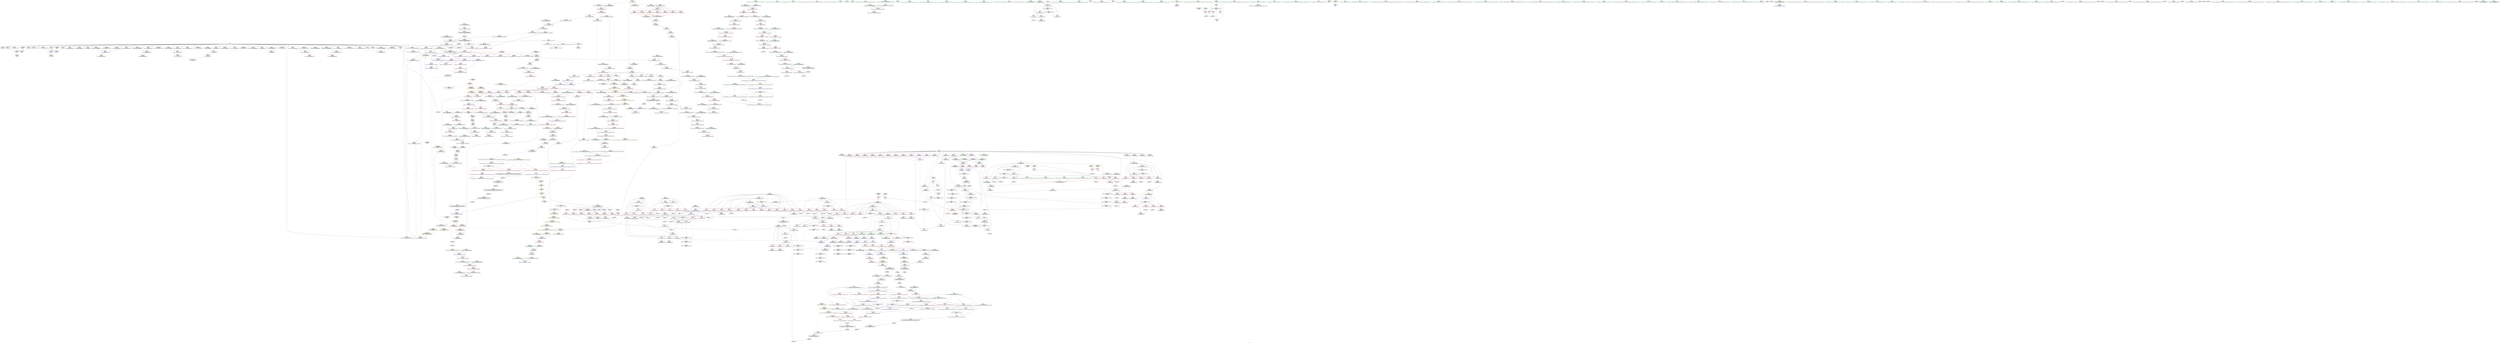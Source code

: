 digraph "SVFG" {
	label="SVFG";

	Node0x56040363d0d0 [shape=record,color=grey,label="{NodeID: 0\nNullPtr|{|<s31>63}}"];
	Node0x56040363d0d0 -> Node0x5604039daf30[style=solid];
	Node0x56040363d0d0 -> Node0x5604039db030[style=solid];
	Node0x56040363d0d0 -> Node0x5604039db100[style=solid];
	Node0x56040363d0d0 -> Node0x5604039db1d0[style=solid];
	Node0x56040363d0d0 -> Node0x5604039db2a0[style=solid];
	Node0x56040363d0d0 -> Node0x5604039db370[style=solid];
	Node0x56040363d0d0 -> Node0x5604039db440[style=solid];
	Node0x56040363d0d0 -> Node0x5604039db510[style=solid];
	Node0x56040363d0d0 -> Node0x5604039e39e0[style=solid];
	Node0x56040363d0d0 -> Node0x5604039e3a70[style=solid];
	Node0x56040363d0d0 -> Node0x5604039e3b40[style=solid];
	Node0x56040363d0d0 -> Node0x5604039e3c10[style=solid];
	Node0x56040363d0d0 -> Node0x5604039e3ce0[style=solid];
	Node0x56040363d0d0 -> Node0x5604039e3db0[style=solid];
	Node0x56040363d0d0 -> Node0x5604039e3e80[style=solid];
	Node0x56040363d0d0 -> Node0x5604039e3f50[style=solid];
	Node0x56040363d0d0 -> Node0x5604039e4020[style=solid];
	Node0x56040363d0d0 -> Node0x5604039e40f0[style=solid];
	Node0x56040363d0d0 -> Node0x5604039e41c0[style=solid];
	Node0x56040363d0d0 -> Node0x5604039e4290[style=solid];
	Node0x56040363d0d0 -> Node0x5604039e4360[style=solid];
	Node0x56040363d0d0 -> Node0x5604039e4430[style=solid];
	Node0x56040363d0d0 -> Node0x5604039e4500[style=solid];
	Node0x56040363d0d0 -> Node0x5604039e45d0[style=solid];
	Node0x56040363d0d0 -> Node0x5604039e46a0[style=solid];
	Node0x56040363d0d0 -> Node0x5604039fc7e0[style=solid];
	Node0x56040363d0d0 -> Node0x560403a01d60[style=solid];
	Node0x56040363d0d0 -> Node0x560403a01e30[style=solid];
	Node0x56040363d0d0 -> Node0x560403a01f00[style=solid];
	Node0x56040363d0d0 -> Node0x560403a18df0[style=solid];
	Node0x56040363d0d0 -> Node0x5604039f3180[style=solid];
	Node0x56040363d0d0:s31 -> Node0x560403af19c0[style=solid,color=red];
	Node0x5604039ebe00 [shape=record,color=blue,label="{NodeID: 775\n1218\<--1214\n__n.addr\<--__n\n_ZNSt22__uninitialized_fill_nILb1EE15__uninit_fill_nIPimiEET_S3_T0_RKT1_\n}"];
	Node0x5604039ebe00 -> Node0x5604039faf50[style=dashed];
	Node0x5604039e29b0 [shape=record,color=red,label="{NodeID: 443\n193\<--66\n\<--i30\n_Z5solveiiRSt6vectorIiSaIiEE\n}"];
	Node0x5604039e29b0 -> Node0x560403a22c20[style=solid];
	Node0x5604039d6980 [shape=record,color=green,label="{NodeID: 111\n750\<--751\n_ZN9__gnu_cxx5__ops16__iter_less_iterEv\<--_ZN9__gnu_cxx5__ops16__iter_less_iterEv_field_insensitive\n}"];
	Node0x5604039f82a0 [shape=record,color=red,label="{NodeID: 554\n793\<--786\n\<--__last.addr\n_ZSt13__max_elementIPKiN9__gnu_cxx5__ops15_Iter_less_iterEET_S5_S5_T0_\n}"];
	Node0x5604039f82a0 -> Node0x560403a21d20[style=solid];
	Node0x560403a78cb0 [shape=record,color=yellow,style=double,label="{NodeID: 1329\n86V_1 = ENCHI(MR_86V_0)\npts\{500 \}\nFun[_ZSt6fill_nIPimiET_S1_T0_RKT1_]|{<s0>71}}"];
	Node0x560403a78cb0:s0 -> Node0x560403a79cb0[style=dashed,color=red];
	Node0x5604039db030 [shape=record,color=black,label="{NodeID: 222\n568\<--3\n\<--dummyVal\nmain\n}"];
	Node0x560403aeadf0 [shape=record,color=black,label="{NodeID: 1772\n1343 = PHI(1322, )\n2nd arg _ZNSt16allocator_traitsISaIiEE10deallocateERS0_Pim }"];
	Node0x560403aeadf0 -> Node0x5604039ecd70[style=solid];
	Node0x5604039fdd30 [shape=record,color=blue,label="{NodeID: 665\n271\<--272\narrayinit.begin\<--\n_Z5solveiiRSt6vectorIiSaIiEE\n}"];
	Node0x5604039fdd30 -> Node0x5604039fde00[style=dashed];
	Node0x560403a81390 [shape=record,color=yellow,style=double,label="{NodeID: 1440\n86V_1 = ENCHI(MR_86V_0)\npts\{500 \}\nFun[_ZNSt22__uninitialized_fill_nILb1EE15__uninit_fill_nIPimiEET_S3_T0_RKT1_]|{<s0>69}}"];
	Node0x560403a81390:s0 -> Node0x560403a78cb0[style=dashed,color=red];
	Node0x5604039e8e50 [shape=record,color=purple,label="{NodeID: 333\n236\<--8\narrayidx61\<--dp\n_Z5solveiiRSt6vectorIiSaIiEE\n}"];
	Node0x5604039e8e50 -> Node0x5604039f5110[style=solid];
	Node0x5604039f0900 [shape=record,color=grey,label="{NodeID: 1108\n111 = Binary(109, 110, )\n}"];
	Node0x5604039f0900 -> Node0x560403a218a0[style=solid];
	Node0x56040399e440 [shape=record,color=green,label="{NodeID: 1\n7\<--1\n__dso_handle\<--dummyObj\nGlob }"];
	Node0x5604039ebed0 [shape=record,color=blue,label="{NodeID: 776\n1220\<--1215\n__x.addr\<--__x\n_ZNSt22__uninitialized_fill_nILb1EE15__uninit_fill_nIPimiEET_S3_T0_RKT1_\n}"];
	Node0x5604039ebed0 -> Node0x5604039fb020[style=dashed];
	Node0x5604039e2a80 [shape=record,color=red,label="{NodeID: 444\n225\<--66\n\<--i30\n_Z5solveiiRSt6vectorIiSaIiEE\n}"];
	Node0x5604039e2a80 -> Node0x5604039e4d50[style=solid];
	Node0x5604039d6a80 [shape=record,color=green,label="{NodeID: 112\n753\<--754\n_ZSt13__max_elementIPKiN9__gnu_cxx5__ops15_Iter_less_iterEET_S5_S5_T0_\<--_ZSt13__max_elementIPKiN9__gnu_cxx5__ops15_Iter_less_iterEET_S5_S5_T0__field_insensitive\n}"];
	Node0x5604039f8370 [shape=record,color=red,label="{NodeID: 555\n805\<--786\n\<--__last.addr\n_ZSt13__max_elementIPKiN9__gnu_cxx5__ops15_Iter_less_iterEET_S5_S5_T0_\n}"];
	Node0x5604039f8370 -> Node0x560403a21ea0[style=solid];
	Node0x560403a78dc0 [shape=record,color=yellow,style=double,label="{NodeID: 1330\n46V_1 = ENCHI(MR_46V_0)\npts\{1139 \}\nFun[_ZSt6fill_nIPimiET_S1_T0_RKT1_]|{<s0>71}}"];
	Node0x560403a78dc0:s0 -> Node0x560403a6e530[style=dashed,color=red];
	Node0x5604039db100 [shape=record,color=black,label="{NodeID: 223\n569\<--3\n\<--dummyVal\nmain\n}"];
	Node0x5604039db100 -> Node0x5604039ff730[style=solid];
	Node0x560403aeaf30 [shape=record,color=black,label="{NodeID: 1773\n627 = PHI(497, )\n0th arg _ZNSt6vectorIiSaIiEEC2EmRKiRKS0_ }"];
	Node0x560403aeaf30 -> Node0x5604039ffc10[style=solid];
	Node0x5604039fde00 [shape=record,color=blue,label="{NodeID: 666\n274\<--275\narrayinit.element\<--\n_Z5solveiiRSt6vectorIiSaIiEE\n}"];
	Node0x5604039fde00 -> Node0x5604039fded0[style=dashed];
	Node0x560403a814a0 [shape=record,color=yellow,style=double,label="{NodeID: 1441\n46V_1 = ENCHI(MR_46V_0)\npts\{1139 \}\nFun[_ZNSt22__uninitialized_fill_nILb1EE15__uninit_fill_nIPimiEET_S3_T0_RKT1_]|{<s0>69}}"];
	Node0x560403a814a0:s0 -> Node0x560403a78dc0[style=dashed,color=red];
	Node0x5604039e8f20 [shape=record,color=purple,label="{NodeID: 334\n305\<--8\narrayidx84\<--dp\n_Z5solveiiRSt6vectorIiSaIiEE\n}"];
	Node0x5604039f0a80 [shape=record,color=grey,label="{NodeID: 1109\n255 = Binary(254, 147, )\n}"];
	Node0x5604039f0a80 -> Node0x5604039fdac0[style=solid];
	Node0x5604039a1c70 [shape=record,color=green,label="{NodeID: 2\n11\<--1\n_ZSt3cin\<--dummyObj\nGlob }"];
	Node0x5604039ebfa0 [shape=record,color=blue,label="{NodeID: 777\n1236\<--1233\n__first.addr\<--__first\n_ZSt6fill_nIPimiET_S1_T0_RKT1_\n}"];
	Node0x5604039ebfa0 -> Node0x5604039fb0f0[style=dashed];
	Node0x5604039e2b50 [shape=record,color=red,label="{NodeID: 445\n245\<--66\n\<--i30\n_Z5solveiiRSt6vectorIiSaIiEE\n}"];
	Node0x5604039e2b50 -> Node0x5604039fd850[style=solid];
	Node0x5604039db640 [shape=record,color=green,label="{NodeID: 113\n758\<--759\nthis.addr\<--this.addr_field_insensitive\n_ZNKSt16initializer_listIiE5beginEv\n}"];
	Node0x5604039db640 -> Node0x5604039f7a80[style=solid];
	Node0x5604039db640 -> Node0x560403a005d0[style=solid];
	Node0x5604039f8440 [shape=record,color=red,label="{NodeID: 556\n808\<--788\n\<--__result\n_ZSt13__max_elementIPKiN9__gnu_cxx5__ops15_Iter_less_iterEET_S5_S5_T0_\n|{<s0>48}}"];
	Node0x5604039f8440:s0 -> Node0x560403aecd70[style=solid,color=red];
	Node0x5604039db1d0 [shape=record,color=black,label="{NodeID: 224\n571\<--3\n\<--dummyVal\nmain\n}"];
	Node0x5604039db1d0 -> Node0x5604039ff800[style=solid];
	Node0x560403aeb070 [shape=record,color=black,label="{NodeID: 1774\n628 = PHI(542, )\n1st arg _ZNSt6vectorIiSaIiEEC2EmRKiRKS0_ }"];
	Node0x560403aeb070 -> Node0x5604039ffce0[style=solid];
	Node0x5604039fded0 [shape=record,color=blue,label="{NodeID: 667\n277\<--278\narrayinit.element77\<--\n_Z5solveiiRSt6vectorIiSaIiEE\n|{|<s2>6}}"];
	Node0x5604039fded0 -> Node0x5604039fdd30[style=dashed];
	Node0x5604039fded0 -> Node0x560403a4b010[style=dashed];
	Node0x5604039fded0:s2 -> Node0x560403a55830[style=dashed,color=red];
	Node0x5604039e8ff0 [shape=record,color=purple,label="{NodeID: 335\n308\<--8\narrayidx86\<--dp\n_Z5solveiiRSt6vectorIiSaIiEE\n}"];
	Node0x5604039f0c00 [shape=record,color=grey,label="{NodeID: 1110\n299 = Binary(297, 298, )\n}"];
	Node0x5604039f0c00 -> Node0x5604039f0000[style=solid];
	Node0x5604039a4aa0 [shape=record,color=green,label="{NodeID: 3\n12\<--1\n_ZSt4cout\<--dummyObj\nGlob }"];
	Node0x5604039ec070 [shape=record,color=blue,label="{NodeID: 778\n1238\<--1234\n__n.addr\<--__n\n_ZSt6fill_nIPimiET_S1_T0_RKT1_\n}"];
	Node0x5604039ec070 -> Node0x5604039fb1c0[style=dashed];
	Node0x5604039e2c20 [shape=record,color=red,label="{NodeID: 446\n303\<--66\n\<--i30\n_Z5solveiiRSt6vectorIiSaIiEE\n}"];
	Node0x5604039e2c20 -> Node0x5604039e5090[style=solid];
	Node0x5604039db6d0 [shape=record,color=green,label="{NodeID: 114\n767\<--768\nthis.addr\<--this.addr_field_insensitive\n_ZNKSt16initializer_listIiE3endEv\n}"];
	Node0x5604039db6d0 -> Node0x5604039f7c20[style=solid];
	Node0x5604039db6d0 -> Node0x560403a006a0[style=solid];
	Node0x5604039f8510 [shape=record,color=red,label="{NodeID: 557\n818\<--788\n\<--__result\n_ZSt13__max_elementIPKiN9__gnu_cxx5__ops15_Iter_less_iterEET_S5_S5_T0_\n}"];
	Node0x5604039f8510 -> Node0x560403a00c50[style=solid];
	Node0x5604039db2a0 [shape=record,color=black,label="{NodeID: 225\n575\<--3\n\<--dummyVal\nmain\n}"];
	Node0x560403aeb1b0 [shape=record,color=black,label="{NodeID: 1775\n629 = PHI(499, )\n2nd arg _ZNSt6vectorIiSaIiEEC2EmRKiRKS0_ }"];
	Node0x560403aeb1b0 -> Node0x5604039ffdb0[style=solid];
	Node0x5604039fdfa0 [shape=record,color=blue,label="{NodeID: 668\n280\<--281\n_M_array\<--arraystart\n_Z5solveiiRSt6vectorIiSaIiEE\n}"];
	Node0x5604039fdfa0 -> Node0x5604039f51e0[style=dashed];
	Node0x5604039fdfa0 -> Node0x5604039fdfa0[style=dashed];
	Node0x5604039fdfa0 -> Node0x560403a55f30[style=dashed];
	Node0x5604039e90c0 [shape=record,color=purple,label="{NodeID: 336\n311\<--8\narrayidx88\<--dp\n_Z5solveiiRSt6vectorIiSaIiEE\n}"];
	Node0x5604039f0d80 [shape=record,color=grey,label="{NodeID: 1111\n263 = Binary(262, 147, )\n}"];
	Node0x5604039f0d80 -> Node0x5604039fdb90[style=solid];
	Node0x5604039ac9b0 [shape=record,color=green,label="{NodeID: 4\n13\<--1\n.str\<--dummyObj\nGlob }"];
	Node0x5604039ec140 [shape=record,color=blue,label="{NodeID: 779\n1240\<--1235\n__value.addr\<--__value\n_ZSt6fill_nIPimiET_S1_T0_RKT1_\n}"];
	Node0x5604039ec140 -> Node0x5604039fb290[style=dashed];
	Node0x5604039e2cf0 [shape=record,color=red,label="{NodeID: 447\n367\<--66\n\<--i30\n_Z5solveiiRSt6vectorIiSaIiEE\n}"];
	Node0x5604039e2cf0 -> Node0x5604039f1500[style=solid];
	Node0x5604039db7a0 [shape=record,color=green,label="{NodeID: 115\n773\<--774\n_ZNKSt16initializer_listIiE4sizeEv\<--_ZNKSt16initializer_listIiE4sizeEv_field_insensitive\n}"];
	Node0x5604039f85e0 [shape=record,color=red,label="{NodeID: 558\n840\<--831\nthis1\<--this.addr\n_ZNK9__gnu_cxx5__ops15_Iter_less_iterclIPKiS4_EEbT_T0_\n}"];
	Node0x5604039db370 [shape=record,color=black,label="{NodeID: 226\n576\<--3\n\<--dummyVal\nmain\n}"];
	Node0x5604039db370 -> Node0x5604039ff8d0[style=solid];
	Node0x560403aeb2f0 [shape=record,color=black,label="{NodeID: 1776\n630 = PHI(501, )\n3rd arg _ZNSt6vectorIiSaIiEEC2EmRKiRKS0_ }"];
	Node0x560403aeb2f0 -> Node0x5604039ffe80[style=solid];
	Node0x5604039fe070 [shape=record,color=blue,label="{NodeID: 669\n283\<--212\n_M_len\<--\n_Z5solveiiRSt6vectorIiSaIiEE\n}"];
	Node0x5604039fe070 -> Node0x5604039f52b0[style=dashed];
	Node0x5604039fe070 -> Node0x5604039fe070[style=dashed];
	Node0x5604039fe070 -> Node0x560403a56430[style=dashed];
	Node0x5604039e9190 [shape=record,color=purple,label="{NodeID: 337\n314\<--8\narrayidx90\<--dp\n_Z5solveiiRSt6vectorIiSaIiEE\n}"];
	Node0x5604039e9190 -> Node0x5604039f5380[style=solid];
	Node0x5604039f0f00 [shape=record,color=grey,label="{NodeID: 1112\n119 = Binary(117, 118, )\n}"];
	Node0x5604039f0f00 -> Node0x5604039f1080[style=solid];
	Node0x5604039d2f90 [shape=record,color=green,label="{NodeID: 5\n15\<--1\n.str.1\<--dummyObj\nGlob }"];
	Node0x5604039ec210 [shape=record,color=blue,label="{NodeID: 780\n1259\<--1256\n__first.addr\<--__first\n_ZSt10__fill_n_aIPimiEN9__gnu_cxx11__enable_ifIXsr11__is_scalarIT1_EE7__valueET_E6__typeES4_T0_RKS3_\n}"];
	Node0x5604039ec210 -> Node0x560403a6db30[style=dashed];
	Node0x5604039e2dc0 [shape=record,color=red,label="{NodeID: 448\n181\<--68\n\<--j34\n_Z5solveiiRSt6vectorIiSaIiEE\n}"];
	Node0x5604039e2dc0 -> Node0x560403a22da0[style=solid];
	Node0x5604039db870 [shape=record,color=green,label="{NodeID: 116\n780\<--781\nretval\<--retval_field_insensitive\n_ZSt13__max_elementIPKiN9__gnu_cxx5__ops15_Iter_less_iterEET_S5_S5_T0_\n}"];
	Node0x5604039db870 -> Node0x5604039f7cf0[style=solid];
	Node0x5604039db870 -> Node0x560403a00910[style=solid];
	Node0x5604039db870 -> Node0x560403a00c50[style=solid];
	Node0x5604039f86b0 [shape=record,color=red,label="{NodeID: 559\n841\<--833\n\<--__it1.addr\n_ZNK9__gnu_cxx5__ops15_Iter_less_iterclIPKiS4_EEbT_T0_\n}"];
	Node0x5604039f86b0 -> Node0x5604039f8850[style=solid];
	Node0x5604039db440 [shape=record,color=black,label="{NodeID: 227\n578\<--3\n\<--dummyVal\nmain\n}"];
	Node0x5604039db440 -> Node0x5604039ff9a0[style=solid];
	Node0x560403aeb430 [shape=record,color=black,label="{NodeID: 1777\n735 = PHI(448, )\n0th arg _ZSt11max_elementIPKiET_S2_S2_ }"];
	Node0x560403aeb430 -> Node0x560403a00430[style=solid];
	Node0x5604039fe140 [shape=record,color=blue,label="{NodeID: 670\n86\<--301\nnewRem\<--rem82\n_Z5solveiiRSt6vectorIiSaIiEE\n}"];
	Node0x5604039fe140 -> Node0x5604039f4820[style=dashed];
	Node0x5604039fe140 -> Node0x5604039f48f0[style=dashed];
	Node0x5604039fe140 -> Node0x5604039f49c0[style=dashed];
	Node0x5604039fe140 -> Node0x560403a5d230[style=dashed];
	Node0x560403a81820 [shape=record,color=yellow,style=double,label="{NodeID: 1445\n34V_1 = ENCHI(MR_34V_0)\npts\{85 \}\nFun[_ZSt13__max_elementIPKiN9__gnu_cxx5__ops15_Iter_less_iterEET_S5_S5_T0_]|{<s0>48}}"];
	Node0x560403a81820:s0 -> Node0x560403a7a300[style=dashed,color=red];
	Node0x5604039e9260 [shape=record,color=purple,label="{NodeID: 338\n323\<--8\narrayidx94\<--dp\n_Z5solveiiRSt6vectorIiSaIiEE\n}"];
	Node0x5604039f1080 [shape=record,color=grey,label="{NodeID: 1113\n121 = Binary(119, 120, )\n}"];
	Node0x5604039f1080 -> Node0x560403a224a0[style=solid];
	Node0x5604039d3020 [shape=record,color=green,label="{NodeID: 6\n18\<--1\n\<--dummyObj\nCan only get source location for instruction, argument, global var or function.}"];
	Node0x5604039ec2e0 [shape=record,color=blue,label="{NodeID: 781\n1261\<--1257\n__n.addr\<--__n\n_ZSt10__fill_n_aIPimiEN9__gnu_cxx11__enable_ifIXsr11__is_scalarIT1_EE7__valueET_E6__typeES4_T0_RKS3_\n}"];
	Node0x5604039ec2e0 -> Node0x5604039fb5d0[style=dashed];
	Node0x5604039e2e90 [shape=record,color=red,label="{NodeID: 449\n190\<--68\n\<--j34\n_Z5solveiiRSt6vectorIiSaIiEE\n}"];
	Node0x5604039e2e90 -> Node0x5604039f2580[style=solid];
	Node0x5604039db940 [shape=record,color=green,label="{NodeID: 117\n782\<--783\n__comp\<--__comp_field_insensitive\n_ZSt13__max_elementIPKiN9__gnu_cxx5__ops15_Iter_less_iterEET_S5_S5_T0_\n|{<s0>48}}"];
	Node0x5604039db940:s0 -> Node0x560403aecc30[style=solid,color=red];
	Node0x5604039f8780 [shape=record,color=red,label="{NodeID: 560\n843\<--835\n\<--__it2.addr\n_ZNK9__gnu_cxx5__ops15_Iter_less_iterclIPKiS4_EEbT_T0_\n}"];
	Node0x5604039f8780 -> Node0x5604039f8920[style=solid];
	Node0x5604039db510 [shape=record,color=black,label="{NodeID: 228\n601\<--3\nlpad.val\<--dummyVal\nmain\n}"];
	Node0x560403aeb570 [shape=record,color=black,label="{NodeID: 1778\n736 = PHI(451, )\n1st arg _ZSt11max_elementIPKiET_S2_S2_ }"];
	Node0x560403aeb570 -> Node0x560403a00500[style=solid];
	Node0x5604039fe210 [shape=record,color=blue,label="{NodeID: 671\n88\<--319\nnewAns\<--add92\n_Z5solveiiRSt6vectorIiSaIiEE\n|{|<s2>7}}"];
	Node0x5604039fe210 -> Node0x5604039f5450[style=dashed];
	Node0x5604039fe210 -> Node0x560403a5d730[style=dashed];
	Node0x5604039fe210:s2 -> Node0x560403a797f0[style=dashed,color=red];
	Node0x5604039e9330 [shape=record,color=purple,label="{NodeID: 339\n326\<--8\narrayidx96\<--dp\n_Z5solveiiRSt6vectorIiSaIiEE\n}"];
	Node0x5604039f1200 [shape=record,color=grey,label="{NodeID: 1114\n319 = Binary(315, 318, )\n}"];
	Node0x5604039f1200 -> Node0x5604039fe210[style=solid];
	Node0x5604039d36e0 [shape=record,color=green,label="{NodeID: 7\n100\<--1\n\<--dummyObj\nCan only get source location for instruction, argument, global var or function.}"];
	Node0x5604039ec3b0 [shape=record,color=blue,label="{NodeID: 782\n1263\<--1258\n__value.addr\<--__value\n_ZSt10__fill_n_aIPimiEN9__gnu_cxx11__enable_ifIXsr11__is_scalarIT1_EE7__valueET_E6__typeES4_T0_RKS3_\n}"];
	Node0x5604039ec3b0 -> Node0x5604039fb6a0[style=dashed];
	Node0x5604039e2f60 [shape=record,color=red,label="{NodeID: 450\n202\<--68\n\<--j34\n_Z5solveiiRSt6vectorIiSaIiEE\n}"];
	Node0x5604039e2f60 -> Node0x560403a22aa0[style=solid];
	Node0x5604039dba10 [shape=record,color=green,label="{NodeID: 118\n784\<--785\n__first.addr\<--__first.addr_field_insensitive\n_ZSt13__max_elementIPKiN9__gnu_cxx5__ops15_Iter_less_iterEET_S5_S5_T0_\n}"];
	Node0x5604039dba10 -> Node0x5604039f7dc0[style=solid];
	Node0x5604039dba10 -> Node0x5604039f7e90[style=solid];
	Node0x5604039dba10 -> Node0x5604039f7f60[style=solid];
	Node0x5604039dba10 -> Node0x5604039f8030[style=solid];
	Node0x5604039dba10 -> Node0x5604039f8100[style=solid];
	Node0x5604039dba10 -> Node0x5604039f81d0[style=solid];
	Node0x5604039dba10 -> Node0x560403a00770[style=solid];
	Node0x5604039dba10 -> Node0x560403a00ab0[style=solid];
	Node0x5604039f8850 [shape=record,color=red,label="{NodeID: 561\n842\<--841\n\<--\n_ZNK9__gnu_cxx5__ops15_Iter_less_iterclIPKiS4_EEbT_T0_\n}"];
	Node0x5604039f8850 -> Node0x5604039f3600[style=solid];
	Node0x5604039e39e0 [shape=record,color=black,label="{NodeID: 229\n602\<--3\nlpad.val25\<--dummyVal\nmain\n}"];
	Node0x560403aeb6b0 [shape=record,color=black,label="{NodeID: 1779\n943 = PHI(665, 718, 726, )\n0th arg _ZNSt12_Vector_baseIiSaIiEED2Ev }"];
	Node0x560403aeb6b0 -> Node0x560403a01950[style=solid];
	Node0x5604039fe2e0 [shape=record,color=blue,label="{NodeID: 672\n348\<--336\narrayidx109\<--\n_Z5solveiiRSt6vectorIiSaIiEE\n}"];
	Node0x5604039fe2e0 -> Node0x560403a58c30[style=dashed];
	Node0x5604039e9400 [shape=record,color=purple,label="{NodeID: 340\n329\<--8\narrayidx98\<--dp\n_Z5solveiiRSt6vectorIiSaIiEE\n}"];
	Node0x5604039f1380 [shape=record,color=grey,label="{NodeID: 1115\n373 = Binary(372, 147, )\n}"];
	Node0x5604039f1380 -> Node0x5604039fe6f0[style=solid];
	Node0x5604039d3770 [shape=record,color=green,label="{NodeID: 8\n128\<--1\n\<--dummyObj\nCan only get source location for instruction, argument, global var or function.}"];
	Node0x5604039ec480 [shape=record,color=blue,label="{NodeID: 783\n1265\<--1273\n__tmp\<--\n_ZSt10__fill_n_aIPimiEN9__gnu_cxx11__enable_ifIXsr11__is_scalarIT1_EE7__valueET_E6__typeES4_T0_RKS3_\n}"];
	Node0x5604039ec480 -> Node0x5604039fb770[style=dashed];
	Node0x5604039e3030 [shape=record,color=red,label="{NodeID: 451\n228\<--68\n\<--j34\n_Z5solveiiRSt6vectorIiSaIiEE\n}"];
	Node0x5604039e3030 -> Node0x5604039e4e20[style=solid];
	Node0x5604039dbae0 [shape=record,color=green,label="{NodeID: 119\n786\<--787\n__last.addr\<--__last.addr_field_insensitive\n_ZSt13__max_elementIPKiN9__gnu_cxx5__ops15_Iter_less_iterEET_S5_S5_T0_\n}"];
	Node0x5604039dbae0 -> Node0x5604039f82a0[style=solid];
	Node0x5604039dbae0 -> Node0x5604039f8370[style=solid];
	Node0x5604039dbae0 -> Node0x560403a00840[style=solid];
	Node0x5604039f8920 [shape=record,color=red,label="{NodeID: 562\n844\<--843\n\<--\n_ZNK9__gnu_cxx5__ops15_Iter_less_iterclIPKiS4_EEbT_T0_\n}"];
	Node0x5604039f8920 -> Node0x5604039f3600[style=solid];
	Node0x5604039e3a70 [shape=record,color=black,label="{NodeID: 230\n660\<--3\n\<--dummyVal\n_ZNSt6vectorIiSaIiEEC2EmRKiRKS0_\n}"];
	Node0x560403aeb990 [shape=record,color=black,label="{NodeID: 1780\n1233 = PHI(1225, )\n0th arg _ZSt6fill_nIPimiET_S1_T0_RKT1_ }"];
	Node0x560403aeb990 -> Node0x5604039ebfa0[style=solid];
	Node0x5604039fe3b0 [shape=record,color=blue,label="{NodeID: 673\n74\<--352\nnow\<--inc111\n_Z5solveiiRSt6vectorIiSaIiEE\n}"];
	Node0x5604039fe3b0 -> Node0x5604039f3a50[style=dashed];
	Node0x5604039fe3b0 -> Node0x5604039f3b20[style=dashed];
	Node0x5604039fe3b0 -> Node0x5604039f3bf0[style=dashed];
	Node0x5604039fe3b0 -> Node0x5604039f3cc0[style=dashed];
	Node0x5604039fe3b0 -> Node0x5604039f3d90[style=dashed];
	Node0x5604039fe3b0 -> Node0x5604039fe3b0[style=dashed];
	Node0x5604039fe3b0 -> Node0x560403a5e630[style=dashed];
	Node0x5604039e94d0 [shape=record,color=purple,label="{NodeID: 341\n332\<--8\narrayidx100\<--dp\n_Z5solveiiRSt6vectorIiSaIiEE\n|{<s0>7}}"];
	Node0x5604039e94d0:s0 -> Node0x560403aec3f0[style=solid,color=red];
	Node0x5604039f1500 [shape=record,color=grey,label="{NodeID: 1116\n368 = Binary(367, 147, )\n}"];
	Node0x5604039f1500 -> Node0x5604039fe620[style=solid];
	Node0x5604039d3830 [shape=record,color=green,label="{NodeID: 9\n143\<--1\n\<--dummyObj\nCan only get source location for instruction, argument, global var or function.}"];
	Node0x5604039ec550 [shape=record,color=blue,label="{NodeID: 784\n1267\<--1275\n__niter\<--\n_ZSt10__fill_n_aIPimiEN9__gnu_cxx11__enable_ifIXsr11__is_scalarIT1_EE7__valueET_E6__typeES4_T0_RKS3_\n}"];
	Node0x5604039ec550 -> Node0x560403a6e030[style=dashed];
	Node0x5604039e3100 [shape=record,color=red,label="{NodeID: 452\n247\<--68\n\<--j34\n_Z5solveiiRSt6vectorIiSaIiEE\n}"];
	Node0x5604039e3100 -> Node0x5604039fd920[style=solid];
	Node0x5604039dbbb0 [shape=record,color=green,label="{NodeID: 120\n788\<--789\n__result\<--__result_field_insensitive\n_ZSt13__max_elementIPKiN9__gnu_cxx5__ops15_Iter_less_iterEET_S5_S5_T0_\n}"];
	Node0x5604039dbbb0 -> Node0x5604039f8440[style=solid];
	Node0x5604039dbbb0 -> Node0x5604039f8510[style=solid];
	Node0x5604039dbbb0 -> Node0x560403a009e0[style=solid];
	Node0x5604039dbbb0 -> Node0x560403a00b80[style=solid];
	Node0x5604039f89f0 [shape=record,color=red,label="{NodeID: 563\n852\<--849\nthis1\<--this.addr\n_ZNKSt16initializer_listIiE4sizeEv\n}"];
	Node0x5604039f89f0 -> Node0x5604039eaf60[style=solid];
	Node0x5604039e3b40 [shape=record,color=black,label="{NodeID: 231\n661\<--3\n\<--dummyVal\n_ZNSt6vectorIiSaIiEEC2EmRKiRKS0_\n}"];
	Node0x5604039e3b40 -> Node0x5604039fff50[style=solid];
	Node0x560403aebaa0 [shape=record,color=black,label="{NodeID: 1781\n1234 = PHI(1226, )\n1st arg _ZSt6fill_nIPimiET_S1_T0_RKT1_ }"];
	Node0x560403aebaa0 -> Node0x5604039ec070[style=solid];
	Node0x5604039fe480 [shape=record,color=blue,label="{NodeID: 674\n72\<--358\nrem50\<--inc115\n_Z5solveiiRSt6vectorIiSaIiEE\n}"];
	Node0x5604039fe480 -> Node0x5604039e3780[style=dashed];
	Node0x5604039fe480 -> Node0x5604039e3850[style=dashed];
	Node0x5604039fe480 -> Node0x5604039e3920[style=dashed];
	Node0x5604039fe480 -> Node0x5604039f38b0[style=dashed];
	Node0x5604039fe480 -> Node0x5604039f3980[style=dashed];
	Node0x5604039fe480 -> Node0x5604039fe480[style=dashed];
	Node0x5604039fe480 -> Node0x560403a6f430[style=dashed];
	Node0x5604039e95a0 [shape=record,color=purple,label="{NodeID: 342\n339\<--8\narrayidx103\<--dp\n_Z5solveiiRSt6vectorIiSaIiEE\n}"];
	Node0x5604039f1680 [shape=record,color=grey,label="{NodeID: 1117\n1137 = Binary(1136, 542, )\n}"];
	Node0x5604039d3930 [shape=record,color=green,label="{NodeID: 10\n147\<--1\n\<--dummyObj\nCan only get source location for instruction, argument, global var or function.}"];
	Node0x5604039ec620 [shape=record,color=blue,label="{NodeID: 785\n1282\<--1281\n\<--\n_ZSt10__fill_n_aIPimiEN9__gnu_cxx11__enable_ifIXsr11__is_scalarIT1_EE7__valueET_E6__typeES4_T0_RKS3_\n}"];
	Node0x5604039ec620 -> Node0x560403a6e530[style=dashed];
	Node0x5604039e31d0 [shape=record,color=red,label="{NodeID: 453\n306\<--68\n\<--j34\n_Z5solveiiRSt6vectorIiSaIiEE\n}"];
	Node0x5604039e31d0 -> Node0x5604039e5160[style=solid];
	Node0x5604039dbc80 [shape=record,color=green,label="{NodeID: 121\n811\<--812\n_ZNK9__gnu_cxx5__ops15_Iter_less_iterclIPKiS4_EEbT_T0_\<--_ZNK9__gnu_cxx5__ops15_Iter_less_iterclIPKiS4_EEbT_T0__field_insensitive\n}"];
	Node0x5604039f8ac0 [shape=record,color=red,label="{NodeID: 564\n854\<--853\n\<--_M_len\n_ZNKSt16initializer_listIiE4sizeEv\n}"];
	Node0x5604039f8ac0 -> Node0x5604039e7040[style=solid];
	Node0x5604039e3c10 [shape=record,color=black,label="{NodeID: 232\n663\<--3\n\<--dummyVal\n_ZNSt6vectorIiSaIiEEC2EmRKiRKS0_\n}"];
	Node0x5604039e3c10 -> Node0x560403a00020[style=solid];
	Node0x560403aebbb0 [shape=record,color=black,label="{NodeID: 1782\n1235 = PHI(1227, )\n2nd arg _ZSt6fill_nIPimiET_S1_T0_RKT1_ }"];
	Node0x560403aebbb0 -> Node0x5604039ec140[style=solid];
	Node0x5604039fe550 [shape=record,color=blue,label="{NodeID: 675\n68\<--363\nj34\<--inc118\n_Z5solveiiRSt6vectorIiSaIiEE\n}"];
	Node0x5604039fe550 -> Node0x5604039e2dc0[style=dashed];
	Node0x5604039fe550 -> Node0x5604039e2e90[style=dashed];
	Node0x5604039fe550 -> Node0x5604039e2f60[style=dashed];
	Node0x5604039fe550 -> Node0x5604039e3030[style=dashed];
	Node0x5604039fe550 -> Node0x5604039e3100[style=dashed];
	Node0x5604039fe550 -> Node0x5604039e31d0[style=dashed];
	Node0x5604039fe550 -> Node0x5604039e32a0[style=dashed];
	Node0x5604039fe550 -> Node0x5604039fd510[style=dashed];
	Node0x5604039fe550 -> Node0x5604039fe550[style=dashed];
	Node0x5604039fe550 -> Node0x560403a4adf0[style=dashed];
	Node0x5604039e9670 [shape=record,color=purple,label="{NodeID: 343\n342\<--8\narrayidx105\<--dp\n_Z5solveiiRSt6vectorIiSaIiEE\n}"];
	Node0x5604039f1800 [shape=record,color=grey,label="{NodeID: 1118\n162 = Binary(161, 147, )\n}"];
	Node0x5604039f1800 -> Node0x5604039fd1d0[style=solid];
	Node0x5604039d3a30 [shape=record,color=green,label="{NodeID: 11\n196\<--1\n\<--dummyObj\nCan only get source location for instruction, argument, global var or function.|{<s0>3|<s1>8}}"];
	Node0x5604039d3a30:s0 -> Node0x560403af1020[style=solid,color=red];
	Node0x5604039d3a30:s1 -> Node0x560403af1020[style=solid,color=red];
	Node0x5604039ec6f0 [shape=record,color=blue,label="{NodeID: 786\n1267\<--1286\n__niter\<--dec\n_ZSt10__fill_n_aIPimiEN9__gnu_cxx11__enable_ifIXsr11__is_scalarIT1_EE7__valueET_E6__typeES4_T0_RKS3_\n}"];
	Node0x5604039ec6f0 -> Node0x560403a6e030[style=dashed];
	Node0x5604039e32a0 [shape=record,color=red,label="{NodeID: 454\n362\<--68\n\<--j34\n_Z5solveiiRSt6vectorIiSaIiEE\n}"];
	Node0x5604039e32a0 -> Node0x5604039efe80[style=solid];
	Node0x5604039dbd80 [shape=record,color=green,label="{NodeID: 122\n824\<--825\nretval\<--retval_field_insensitive\n_ZN9__gnu_cxx5__ops16__iter_less_iterEv\n}"];
	Node0x5604039f8b90 [shape=record,color=red,label="{NodeID: 565\n861\<--858\nthis1\<--this.addr\n_ZN9__gnu_cxx13new_allocatorIiEC2Ev\n}"];
	Node0x5604039e3ce0 [shape=record,color=black,label="{NodeID: 233\n672\<--3\nlpad.val\<--dummyVal\n_ZNSt6vectorIiSaIiEEC2EmRKiRKS0_\n}"];
	Node0x560403aebcc0 [shape=record,color=black,label="{NodeID: 1783\n1046 = PHI(992, )\n0th arg _ZNSaIiEC2ERKS_ }"];
	Node0x560403aebcc0 -> Node0x560403a024b0[style=solid];
	Node0x5604039fe620 [shape=record,color=blue,label="{NodeID: 676\n66\<--368\ni30\<--inc121\n_Z5solveiiRSt6vectorIiSaIiEE\n}"];
	Node0x5604039fe620 -> Node0x5604039e2740[style=dashed];
	Node0x5604039fe620 -> Node0x5604039e2810[style=dashed];
	Node0x5604039fe620 -> Node0x5604039e28e0[style=dashed];
	Node0x5604039fe620 -> Node0x5604039e29b0[style=dashed];
	Node0x5604039fe620 -> Node0x5604039e2a80[style=dashed];
	Node0x5604039fe620 -> Node0x5604039e2b50[style=dashed];
	Node0x5604039fe620 -> Node0x5604039e2c20[style=dashed];
	Node0x5604039fe620 -> Node0x5604039e2cf0[style=dashed];
	Node0x5604039fe620 -> Node0x5604039fe620[style=dashed];
	Node0x5604039fe620 -> Node0x560403a4a8f0[style=dashed];
	Node0x5604039e9740 [shape=record,color=purple,label="{NodeID: 344\n345\<--8\narrayidx107\<--dp\n_Z5solveiiRSt6vectorIiSaIiEE\n}"];
	Node0x5604039f1980 [shape=record,color=grey,label="{NodeID: 1119\n1286 = Binary(1285, 1287, )\n}"];
	Node0x5604039f1980 -> Node0x5604039ec6f0[style=solid];
	Node0x5604039d3b30 [shape=record,color=green,label="{NodeID: 12\n205\<--1\n\<--dummyObj\nCan only get source location for instruction, argument, global var or function.|{<s0>4|<s1>9}}"];
	Node0x5604039d3b30:s0 -> Node0x560403af1020[style=solid,color=red];
	Node0x5604039d3b30:s1 -> Node0x560403af1020[style=solid,color=red];
	Node0x5604039ec7c0 [shape=record,color=blue,label="{NodeID: 787\n1259\<--1290\n__first.addr\<--incdec.ptr\n_ZSt10__fill_n_aIPimiEN9__gnu_cxx11__enable_ifIXsr11__is_scalarIT1_EE7__valueET_E6__typeES4_T0_RKS3_\n}"];
	Node0x5604039ec7c0 -> Node0x560403a6db30[style=dashed];
	Node0x5604039e3370 [shape=record,color=red,label="{NodeID: 455\n209\<--70\n\<--k39\n_Z5solveiiRSt6vectorIiSaIiEE\n}"];
	Node0x5604039e3370 -> Node0x5604039f2b80[style=solid];
	Node0x5604039dbe50 [shape=record,color=green,label="{NodeID: 123\n831\<--832\nthis.addr\<--this.addr_field_insensitive\n_ZNK9__gnu_cxx5__ops15_Iter_less_iterclIPKiS4_EEbT_T0_\n}"];
	Node0x5604039dbe50 -> Node0x5604039f85e0[style=solid];
	Node0x5604039dbe50 -> Node0x560403a00d20[style=solid];
	Node0x5604039f8c60 [shape=record,color=red,label="{NodeID: 566\n868\<--865\nthis1\<--this.addr\n_ZN9__gnu_cxx13new_allocatorIiED2Ev\n}"];
	Node0x560403a797f0 [shape=record,color=yellow,style=double,label="{NodeID: 1341\n72V_1 = ENCHI(MR_72V_0)\npts\{89 95 \}\nFun[_ZSt3maxIiERKT_S2_S2_]}"];
	Node0x560403a797f0 -> Node0x5604039f6220[style=dashed];
	Node0x5604039e3db0 [shape=record,color=black,label="{NodeID: 234\n673\<--3\nlpad.val2\<--dummyVal\n_ZNSt6vectorIiSaIiEEC2EmRKiRKS0_\n}"];
	Node0x560403aebdd0 [shape=record,color=black,label="{NodeID: 1784\n1047 = PHI(993, )\n1st arg _ZNSaIiEC2ERKS_ }"];
	Node0x560403aebdd0 -> Node0x560403a02580[style=solid];
	Node0x5604039fe6f0 [shape=record,color=blue,label="{NodeID: 677\n64\<--373\nsum\<--inc124\n_Z5solveiiRSt6vectorIiSaIiEE\n}"];
	Node0x5604039fe6f0 -> Node0x560403a4a800[style=dashed];
	Node0x560403a81ea0 [shape=record,color=yellow,style=double,label="{NodeID: 1452\n54V_1 = ENCHI(MR_54V_0)\npts\{4980000 \}\nFun[_ZNSt6vectorIiSaIiEEixEm]}"];
	Node0x560403a81ea0 -> Node0x5604039f5ba0[style=dashed];
	Node0x5604039e9810 [shape=record,color=purple,label="{NodeID: 345\n348\<--8\narrayidx109\<--dp\n_Z5solveiiRSt6vectorIiSaIiEE\n}"];
	Node0x5604039e9810 -> Node0x5604039fe2e0[style=solid];
	Node0x5604039f1b00 [shape=record,color=grey,label="{NodeID: 1120\n146 = Binary(145, 147, )\n}"];
	Node0x5604039f1b00 -> Node0x5604039fcf60[style=solid];
	Node0x5604039d3c30 [shape=record,color=green,label="{NodeID: 13\n212\<--1\n\<--dummyObj\nCan only get source location for instruction, argument, global var or function.|{<s0>5|<s1>10}}"];
	Node0x5604039d3c30:s0 -> Node0x560403af1020[style=solid,color=red];
	Node0x5604039d3c30:s1 -> Node0x560403af1020[style=solid,color=red];
	Node0x5604039ec890 [shape=record,color=blue,label="{NodeID: 788\n1297\<--1296\n__it.addr\<--__it\n_ZSt12__niter_baseIPiET_S1_\n}"];
	Node0x5604039ec890 -> Node0x5604039fbab0[style=dashed];
	Node0x5604039e3440 [shape=record,color=red,label="{NodeID: 456\n216\<--70\n\<--k39\n_Z5solveiiRSt6vectorIiSaIiEE\n}"];
	Node0x5604039e3440 -> Node0x5604039f2880[style=solid];
	Node0x5604039dbf20 [shape=record,color=green,label="{NodeID: 124\n833\<--834\n__it1.addr\<--__it1.addr_field_insensitive\n_ZNK9__gnu_cxx5__ops15_Iter_less_iterclIPKiS4_EEbT_T0_\n}"];
	Node0x5604039dbf20 -> Node0x5604039f86b0[style=solid];
	Node0x5604039dbf20 -> Node0x560403a00df0[style=solid];
	Node0x5604039f8d30 [shape=record,color=red,label="{NodeID: 567\n887\<--874\nthis1\<--this.addr\n_ZNSt12_Vector_baseIiSaIiEEC2EmRKS0_\n|{|<s1>50}}"];
	Node0x5604039f8d30 -> Node0x5604039eb030[style=solid];
	Node0x5604039f8d30:s1 -> Node0x560403aef530[style=solid,color=red];
	Node0x560403a798d0 [shape=record,color=yellow,style=double,label="{NodeID: 1342\n74V_1 = ENCHI(MR_74V_0)\npts\{91 100000 \}\nFun[_ZSt3maxIiERKT_S2_S2_]}"];
	Node0x560403a798d0 -> Node0x5604039f6150[style=dashed];
	Node0x5604039e3e80 [shape=record,color=black,label="{NodeID: 235\n721\<--3\n\<--dummyVal\n_ZNSt6vectorIiSaIiEED2Ev\n}"];
	Node0x560403aebee0 [shape=record,color=black,label="{NodeID: 1785\n1329 = PHI(729, 979, )\n0th arg __clang_call_terminate }"];
	Node0x5604039fe7c0 [shape=record,color=blue,label="{NodeID: 678\n90\<--100\nres\<--\n_Z5solveiiRSt6vectorIiSaIiEE\n}"];
	Node0x5604039fe7c0 -> Node0x560403a59b30[style=dashed];
	Node0x5604039e98e0 [shape=record,color=purple,label="{NodeID: 346\n386\<--8\narrayidx133\<--dp\n_Z5solveiiRSt6vectorIiSaIiEE\n}"];
	Node0x5604039f1c80 [shape=record,color=grey,label="{NodeID: 1121\n157 = Binary(156, 147, )\n}"];
	Node0x5604039f1c80 -> Node0x5604039fd100[style=solid];
	Node0x5604039d3d30 [shape=record,color=green,label="{NodeID: 14\n260\<--1\n\<--dummyObj\nCan only get source location for instruction, argument, global var or function.}"];
	Node0x5604039ec960 [shape=record,color=blue,label="{NodeID: 789\n1306\<--1303\nthis.addr\<--this\n_ZNSt12_Vector_baseIiSaIiEE13_M_deallocateEPim\n}"];
	Node0x5604039ec960 -> Node0x5604039fbb80[style=dashed];
	Node0x5604039e3510 [shape=record,color=red,label="{NodeID: 457\n231\<--70\n\<--k39\n_Z5solveiiRSt6vectorIiSaIiEE\n}"];
	Node0x5604039e3510 -> Node0x5604039e4ef0[style=solid];
	Node0x5604039dbff0 [shape=record,color=green,label="{NodeID: 125\n835\<--836\n__it2.addr\<--__it2.addr_field_insensitive\n_ZNK9__gnu_cxx5__ops15_Iter_less_iterclIPKiS4_EEbT_T0_\n}"];
	Node0x5604039dbff0 -> Node0x5604039f8780[style=solid];
	Node0x5604039dbff0 -> Node0x560403a00ec0[style=solid];
	Node0x5604039f8e00 [shape=record,color=red,label="{NodeID: 568\n893\<--876\n\<--__n.addr\n_ZNSt12_Vector_baseIiSaIiEEC2EmRKS0_\n|{<s0>50}}"];
	Node0x5604039f8e00:s0 -> Node0x560403aef670[style=solid,color=red];
	Node0x5604039e3f50 [shape=record,color=black,label="{NodeID: 236\n722\<--3\n\<--dummyVal\n_ZNSt6vectorIiSaIiEED2Ev\n}"];
	Node0x5604039e3f50 -> Node0x560403a00290[style=solid];
	Node0x560403aec0c0 [shape=record,color=black,label="{NodeID: 1786\n1362 = PHI(1354, )\n0th arg _ZN9__gnu_cxx13new_allocatorIiE10deallocateEPim }"];
	Node0x560403aec0c0 -> Node0x5604039ece40[style=solid];
	Node0x5604039fe890 [shape=record,color=blue,label="{NodeID: 679\n92\<--100\nrem126\<--\n_Z5solveiiRSt6vectorIiSaIiEE\n}"];
	Node0x5604039fe890 -> Node0x560403a5a030[style=dashed];
	Node0x5604039e99b0 [shape=record,color=purple,label="{NodeID: 347\n391\<--8\narrayidx136\<--dp\n_Z5solveiiRSt6vectorIiSaIiEE\n}"];
	Node0x5604039f1e00 [shape=record,color=grey,label="{NodeID: 1122\n152 = Binary(151, 147, )\n}"];
	Node0x5604039f1e00 -> Node0x5604039fd030[style=solid];
	Node0x5604039d3e30 [shape=record,color=green,label="{NodeID: 15\n416\<--1\n\<--dummyObj\nCan only get source location for instruction, argument, global var or function.|{<s0>12}}"];
	Node0x5604039d3e30:s0 -> Node0x560403af1020[style=solid,color=red];
	Node0x5604039eca30 [shape=record,color=blue,label="{NodeID: 790\n1308\<--1304\n__p.addr\<--__p\n_ZNSt12_Vector_baseIiSaIiEE13_M_deallocateEPim\n}"];
	Node0x5604039eca30 -> Node0x5604039fbc50[style=dashed];
	Node0x5604039eca30 -> Node0x5604039fbd20[style=dashed];
	Node0x5604039e35e0 [shape=record,color=red,label="{NodeID: 458\n249\<--70\n\<--k39\n_Z5solveiiRSt6vectorIiSaIiEE\n}"];
	Node0x5604039e35e0 -> Node0x5604039fd9f0[style=solid];
	Node0x5604039dc0c0 [shape=record,color=green,label="{NodeID: 126\n849\<--850\nthis.addr\<--this.addr_field_insensitive\n_ZNKSt16initializer_listIiE4sizeEv\n}"];
	Node0x5604039dc0c0 -> Node0x5604039f89f0[style=solid];
	Node0x5604039dc0c0 -> Node0x560403a00f90[style=solid];
	Node0x5604039f8ed0 [shape=record,color=red,label="{NodeID: 569\n889\<--878\n\<--__a.addr\n_ZNSt12_Vector_baseIiSaIiEEC2EmRKS0_\n|{<s0>49}}"];
	Node0x5604039f8ed0:s0 -> Node0x560403aede60[style=solid,color=red];
	Node0x5604039e4020 [shape=record,color=black,label="{NodeID: 237\n724\<--3\n\<--dummyVal\n_ZNSt6vectorIiSaIiEED2Ev\n}"];
	Node0x5604039e4020 -> Node0x560403a00360[style=solid];
	Node0x560403aec1d0 [shape=record,color=black,label="{NodeID: 1787\n1363 = PHI(1355, )\n1st arg _ZN9__gnu_cxx13new_allocatorIiE10deallocateEPim }"];
	Node0x560403aec1d0 -> Node0x5604039ecf10[style=solid];
	Node0x5604039fe960 [shape=record,color=blue,label="{NodeID: 680\n94\<--404\nref.tmp130\<--sub144\n_Z5solveiiRSt6vectorIiSaIiEE\n|{|<s2>11}}"];
	Node0x5604039fe960 -> Node0x5604039f5860[style=dashed];
	Node0x5604039fe960 -> Node0x560403a5a530[style=dashed];
	Node0x5604039fe960:s2 -> Node0x560403a797f0[style=dashed,color=red];
	Node0x5604039e9a80 [shape=record,color=purple,label="{NodeID: 348\n396\<--8\narrayidx139\<--dp\n_Z5solveiiRSt6vectorIiSaIiEE\n}"];
	Node0x5604039f1f80 [shape=record,color=grey,label="{NodeID: 1123\n352 = Binary(351, 147, )\n}"];
	Node0x5604039f1f80 -> Node0x5604039fe3b0[style=solid];
	Node0x5604039d3f30 [shape=record,color=green,label="{NodeID: 16\n513\<--1\n\<--dummyObj\nCan only get source location for instruction, argument, global var or function.}"];
	Node0x5604039ecb00 [shape=record,color=blue,label="{NodeID: 791\n1310\<--1305\n__n.addr\<--__n\n_ZNSt12_Vector_baseIiSaIiEE13_M_deallocateEPim\n}"];
	Node0x5604039ecb00 -> Node0x5604039fbdf0[style=dashed];
	Node0x5604039e36b0 [shape=record,color=red,label="{NodeID: 459\n309\<--70\n\<--k39\n_Z5solveiiRSt6vectorIiSaIiEE\n}"];
	Node0x5604039e36b0 -> Node0x5604039e5230[style=solid];
	Node0x5604039dc190 [shape=record,color=green,label="{NodeID: 127\n858\<--859\nthis.addr\<--this.addr_field_insensitive\n_ZN9__gnu_cxx13new_allocatorIiEC2Ev\n}"];
	Node0x5604039dc190 -> Node0x5604039f8b90[style=solid];
	Node0x5604039dc190 -> Node0x560403a01060[style=solid];
	Node0x5604039f8fa0 [shape=record,color=red,label="{NodeID: 570\n907\<--880\nexn\<--exn.slot\n_ZNSt12_Vector_baseIiSaIiEEC2EmRKS0_\n}"];
	Node0x560403a79bd0 [shape=record,color=yellow,style=double,label="{NodeID: 1345\n62V_1 = ENCHI(MR_62V_0)\npts\{4420000 \}\nFun[_ZNKSt16initializer_listIiE5beginEv]}"];
	Node0x560403a79bd0 -> Node0x5604039f7b50[style=dashed];
	Node0x5604039e40f0 [shape=record,color=black,label="{NodeID: 238\n898\<--3\n\<--dummyVal\n_ZNSt12_Vector_baseIiSaIiEEC2EmRKS0_\n}"];
	Node0x560403aec2e0 [shape=record,color=black,label="{NodeID: 1788\n1364 = PHI(1356, )\n2nd arg _ZN9__gnu_cxx13new_allocatorIiE10deallocateEPim }"];
	Node0x560403aec2e0 -> Node0x5604039ecfe0[style=solid];
	Node0x5604039fea30 [shape=record,color=blue,label="{NodeID: 681\n90\<--407\nres\<--\n_Z5solveiiRSt6vectorIiSaIiEE\n}"];
	Node0x5604039fea30 -> Node0x560403a59b30[style=dashed];
	Node0x5604039e9b50 [shape=record,color=purple,label="{NodeID: 349\n399\<--8\narrayidx141\<--dp\n_Z5solveiiRSt6vectorIiSaIiEE\n}"];
	Node0x5604039e9b50 -> Node0x5604039f5790[style=solid];
	Node0x5604039f2100 [shape=record,color=grey,label="{NodeID: 1124\n964 = Binary(963, 542, )\n|{<s0>54}}"];
	Node0x5604039f2100:s0 -> Node0x560403af01b0[style=solid,color=red];
	Node0x5604039d4030 [shape=record,color=green,label="{NodeID: 17\n542\<--1\n\<--dummyObj\nCan only get source location for instruction, argument, global var or function.|{<s0>24}}"];
	Node0x5604039d4030:s0 -> Node0x560403aeb070[style=solid,color=red];
	Node0x5604039ecbd0 [shape=record,color=blue,label="{NodeID: 792\n1344\<--1341\n__a.addr\<--__a\n_ZNSt16allocator_traitsISaIiEE10deallocateERS0_Pim\n}"];
	Node0x5604039ecbd0 -> Node0x5604039fbec0[style=dashed];
	Node0x5604039e3780 [shape=record,color=red,label="{NodeID: 460\n222\<--72\n\<--rem50\n_Z5solveiiRSt6vectorIiSaIiEE\n}"];
	Node0x5604039e3780 -> Node0x5604039f2a00[style=solid];
	Node0x5604039dc260 [shape=record,color=green,label="{NodeID: 128\n865\<--866\nthis.addr\<--this.addr_field_insensitive\n_ZN9__gnu_cxx13new_allocatorIiED2Ev\n}"];
	Node0x5604039dc260 -> Node0x5604039f8c60[style=solid];
	Node0x5604039dc260 -> Node0x560403a01130[style=solid];
	Node0x5604039f9070 [shape=record,color=red,label="{NodeID: 571\n908\<--882\nsel\<--ehselector.slot\n_ZNSt12_Vector_baseIiSaIiEEC2EmRKS0_\n}"];
	Node0x560403a79cb0 [shape=record,color=yellow,style=double,label="{NodeID: 1346\n86V_1 = ENCHI(MR_86V_0)\npts\{500 \}\nFun[_ZSt10__fill_n_aIPimiEN9__gnu_cxx11__enable_ifIXsr11__is_scalarIT1_EE7__valueET_E6__typeES4_T0_RKS3_]}"];
	Node0x560403a79cb0 -> Node0x5604039fb9e0[style=dashed];
	Node0x5604039e41c0 [shape=record,color=black,label="{NodeID: 239\n899\<--3\n\<--dummyVal\n_ZNSt12_Vector_baseIiSaIiEEC2EmRKS0_\n}"];
	Node0x5604039e41c0 -> Node0x560403a01470[style=solid];
	Node0x560403aec3f0 [shape=record,color=black,label="{NodeID: 1789\n460 = PHI(332, 90, )\n0th arg _ZSt3maxIiERKT_S2_S2_ }"];
	Node0x560403aec3f0 -> Node0x5604039fef10[style=solid];
	Node0x5604039feb00 [shape=record,color=blue,label="{NodeID: 682\n92\<--411\nrem126\<--inc147\n_Z5solveiiRSt6vectorIiSaIiEE\n}"];
	Node0x5604039feb00 -> Node0x560403a5a030[style=dashed];
	Node0x560403a82360 [shape=record,color=yellow,style=double,label="{NodeID: 1457\n182V_1 = ENCHI(MR_182V_0)\npts\{881 \}\nFun[_ZNSt12_Vector_baseIiSaIiEEC2EmRKS0_]}"];
	Node0x560403a82360 -> Node0x560403a01470[style=dashed];
	Node0x5604039e9c20 [shape=record,color=purple,label="{NodeID: 350\n525\<--13\n\<--.str\nmain\n}"];
	Node0x5604039f2280 [shape=record,color=grey,label="{NodeID: 1125\n963 = Binary(961, 962, )\n}"];
	Node0x5604039f2280 -> Node0x5604039f2100[style=solid];
	Node0x5604039d4130 [shape=record,color=green,label="{NodeID: 18\n589\<--1\n\<--dummyObj\nCan only get source location for instruction, argument, global var or function.}"];
	Node0x5604039ecca0 [shape=record,color=blue,label="{NodeID: 793\n1346\<--1342\n__p.addr\<--__p\n_ZNSt16allocator_traitsISaIiEE10deallocateERS0_Pim\n}"];
	Node0x5604039ecca0 -> Node0x5604039fbf90[style=dashed];
	Node0x5604039e3850 [shape=record,color=red,label="{NodeID: 461\n234\<--72\n\<--rem50\n_Z5solveiiRSt6vectorIiSaIiEE\n}"];
	Node0x5604039e3850 -> Node0x5604039e4fc0[style=solid];
	Node0x5604039dc330 [shape=record,color=green,label="{NodeID: 129\n874\<--875\nthis.addr\<--this.addr_field_insensitive\n_ZNSt12_Vector_baseIiSaIiEEC2EmRKS0_\n}"];
	Node0x5604039dc330 -> Node0x5604039f8d30[style=solid];
	Node0x5604039dc330 -> Node0x560403a01200[style=solid];
	Node0x5604039f9140 [shape=record,color=red,label="{NodeID: 572\n925\<--916\nthis1\<--this.addr\n_ZNSt6vectorIiSaIiEE18_M_fill_initializeEmRKi\n}"];
	Node0x5604039f9140 -> Node0x5604039e7110[style=solid];
	Node0x5604039f9140 -> Node0x5604039e71e0[style=solid];
	Node0x5604039f9140 -> Node0x5604039e72b0[style=solid];
	Node0x5604039e4290 [shape=record,color=black,label="{NodeID: 240\n901\<--3\n\<--dummyVal\n_ZNSt12_Vector_baseIiSaIiEEC2EmRKS0_\n}"];
	Node0x5604039e4290 -> Node0x560403a01540[style=solid];
	Node0x560403aec600 [shape=record,color=black,label="{NodeID: 1790\n461 = PHI(88, 94, )\n1st arg _ZSt3maxIiERKT_S2_S2_ }"];
	Node0x560403aec600 -> Node0x5604039fefe0[style=solid];
	Node0x5604039febd0 [shape=record,color=blue,label="{NodeID: 683\n424\<--422\nthis.addr\<--this\n_ZNSt6vectorIiSaIiEEixEm\n}"];
	Node0x5604039febd0 -> Node0x5604039f5a00[style=dashed];
	Node0x560403a82440 [shape=record,color=yellow,style=double,label="{NodeID: 1458\n184V_1 = ENCHI(MR_184V_0)\npts\{883 \}\nFun[_ZNSt12_Vector_baseIiSaIiEEC2EmRKS0_]}"];
	Node0x560403a82440 -> Node0x560403a01540[style=dashed];
	Node0x5604039e9cf0 [shape=record,color=purple,label="{NodeID: 351\n533\<--15\n\<--.str.1\nmain\n}"];
	Node0x5604039f2400 [shape=record,color=grey,label="{NodeID: 1126\n184 = Binary(182, 183, )\n}"];
	Node0x5604039f2400 -> Node0x560403a22da0[style=solid];
	Node0x5604039d4230 [shape=record,color=green,label="{NodeID: 19\n1151\<--1\n\<--dummyObj\nCan only get source location for instruction, argument, global var or function.}"];
	Node0x5604039ecd70 [shape=record,color=blue,label="{NodeID: 794\n1348\<--1343\n__n.addr\<--__n\n_ZNSt16allocator_traitsISaIiEE10deallocateERS0_Pim\n}"];
	Node0x5604039ecd70 -> Node0x5604039fc060[style=dashed];
	Node0x5604039e3920 [shape=record,color=red,label="{NodeID: 462\n297\<--72\n\<--rem50\n_Z5solveiiRSt6vectorIiSaIiEE\n}"];
	Node0x5604039e3920 -> Node0x5604039f0c00[style=solid];
	Node0x5604039dc400 [shape=record,color=green,label="{NodeID: 130\n876\<--877\n__n.addr\<--__n.addr_field_insensitive\n_ZNSt12_Vector_baseIiSaIiEEC2EmRKS0_\n}"];
	Node0x5604039dc400 -> Node0x5604039f8e00[style=solid];
	Node0x5604039dc400 -> Node0x560403a012d0[style=solid];
	Node0x5604039f9210 [shape=record,color=red,label="{NodeID: 573\n930\<--918\n\<--__n.addr\n_ZNSt6vectorIiSaIiEE18_M_fill_initializeEmRKi\n|{<s0>53}}"];
	Node0x5604039f9210:s0 -> Node0x560403aee470[style=solid,color=red];
	Node0x5604039e4360 [shape=record,color=black,label="{NodeID: 241\n909\<--3\nlpad.val\<--dummyVal\n_ZNSt12_Vector_baseIiSaIiEEC2EmRKS0_\n}"];
	Node0x560403aec780 [shape=record,color=black,label="{NodeID: 1791\n757 = PHI(441, 770, )\n0th arg _ZNKSt16initializer_listIiE5beginEv }"];
	Node0x560403aec780 -> Node0x560403a005d0[style=solid];
	Node0x5604039feca0 [shape=record,color=blue,label="{NodeID: 684\n426\<--423\n__n.addr\<--__n\n_ZNSt6vectorIiSaIiEEixEm\n}"];
	Node0x5604039feca0 -> Node0x5604039f5ad0[style=dashed];
	Node0x560403a82520 [shape=record,color=yellow,style=double,label="{NodeID: 1459\n186V_1 = ENCHI(MR_186V_0)\npts\{4980000 4980001 4980002 \}\nFun[_ZNSt12_Vector_baseIiSaIiEEC2EmRKS0_]|{<s0>49|<s1>49|<s2>49}}"];
	Node0x560403a82520:s0 -> Node0x560403a01d60[style=dashed,color=red];
	Node0x560403a82520:s1 -> Node0x560403a01e30[style=dashed,color=red];
	Node0x560403a82520:s2 -> Node0x560403a01f00[style=dashed,color=red];
	Node0x5604039e9dc0 [shape=record,color=purple,label="{NodeID: 352\n1431\<--17\nllvm.global_ctors_0\<--llvm.global_ctors\nGlob }"];
	Node0x5604039e9dc0 -> Node0x5604039fc610[style=solid];
	Node0x5604039f2580 [shape=record,color=grey,label="{NodeID: 1127\n191 = Binary(189, 190, )\n}"];
	Node0x5604039f2580 -> Node0x5604039fd5e0[style=solid];
	Node0x5604039d4330 [shape=record,color=green,label="{NodeID: 20\n1204\<--1\n\<--dummyObj\nCan only get source location for instruction, argument, global var or function.}"];
	Node0x5604039ece40 [shape=record,color=blue,label="{NodeID: 795\n1365\<--1362\nthis.addr\<--this\n_ZN9__gnu_cxx13new_allocatorIiE10deallocateEPim\n}"];
	Node0x5604039ece40 -> Node0x5604039fc130[style=dashed];
	Node0x5604039f38b0 [shape=record,color=red,label="{NodeID: 463\n312\<--72\n\<--rem50\n_Z5solveiiRSt6vectorIiSaIiEE\n}"];
	Node0x5604039f38b0 -> Node0x5604039e5300[style=solid];
	Node0x5604039dc4d0 [shape=record,color=green,label="{NodeID: 131\n878\<--879\n__a.addr\<--__a.addr_field_insensitive\n_ZNSt12_Vector_baseIiSaIiEEC2EmRKS0_\n}"];
	Node0x5604039dc4d0 -> Node0x5604039f8ed0[style=solid];
	Node0x5604039dc4d0 -> Node0x560403a013a0[style=solid];
	Node0x5604039f92e0 [shape=record,color=red,label="{NodeID: 574\n931\<--920\n\<--__value.addr\n_ZNSt6vectorIiSaIiEE18_M_fill_initializeEmRKi\n|{<s0>53}}"];
	Node0x5604039f92e0:s0 -> Node0x560403aee580[style=solid,color=red];
	Node0x5604039e4430 [shape=record,color=black,label="{NodeID: 242\n910\<--3\nlpad.val2\<--dummyVal\n_ZNSt12_Vector_baseIiSaIiEEC2EmRKS0_\n}"];
	Node0x560403aec900 [shape=record,color=black,label="{NodeID: 1792\n1256 = PHI(1246, )\n0th arg _ZSt10__fill_n_aIPimiEN9__gnu_cxx11__enable_ifIXsr11__is_scalarIT1_EE7__valueET_E6__typeES4_T0_RKS3_ }"];
	Node0x560403aec900 -> Node0x5604039ec210[style=solid];
	Node0x5604039fed70 [shape=record,color=blue,label="{NodeID: 685\n444\<--439\n\<--__l.coerce0\n_ZSt3maxIiET_St16initializer_listIS0_E\n|{<s0>13|<s1>14}}"];
	Node0x5604039fed70:s0 -> Node0x560403a79bd0[style=dashed,color=red];
	Node0x5604039fed70:s1 -> Node0x560403a7fb20[style=dashed,color=red];
	Node0x5604039e9ec0 [shape=record,color=purple,label="{NodeID: 353\n1432\<--17\nllvm.global_ctors_1\<--llvm.global_ctors\nGlob }"];
	Node0x5604039e9ec0 -> Node0x5604039fc6e0[style=solid];
	Node0x5604039f2700 [shape=record,color=grey,label="{NodeID: 1128\n189 = Binary(187, 188, )\n}"];
	Node0x5604039f2700 -> Node0x5604039f2580[style=solid];
	Node0x5604039d4430 [shape=record,color=green,label="{NodeID: 21\n1287\<--1\n\<--dummyObj\nCan only get source location for instruction, argument, global var or function.}"];
	Node0x5604039ecf10 [shape=record,color=blue,label="{NodeID: 796\n1367\<--1363\n__p.addr\<--__p\n_ZN9__gnu_cxx13new_allocatorIiE10deallocateEPim\n}"];
	Node0x5604039ecf10 -> Node0x5604039fc200[style=dashed];
	Node0x5604039f3980 [shape=record,color=red,label="{NodeID: 464\n357\<--72\n\<--rem50\n_Z5solveiiRSt6vectorIiSaIiEE\n}"];
	Node0x5604039f3980 -> Node0x5604039efd00[style=solid];
	Node0x5604039dc5a0 [shape=record,color=green,label="{NodeID: 132\n880\<--881\nexn.slot\<--exn.slot_field_insensitive\n_ZNSt12_Vector_baseIiSaIiEEC2EmRKS0_\n}"];
	Node0x5604039dc5a0 -> Node0x5604039f8fa0[style=solid];
	Node0x5604039dc5a0 -> Node0x560403a01470[style=solid];
	Node0x5604039f93b0 [shape=record,color=red,label="{NodeID: 575\n929\<--928\n\<--_M_start\n_ZNSt6vectorIiSaIiEE18_M_fill_initializeEmRKi\n|{<s0>53}}"];
	Node0x5604039f93b0:s0 -> Node0x560403aee360[style=solid,color=red];
	Node0x5604039e4500 [shape=record,color=black,label="{NodeID: 243\n971\<--3\n\<--dummyVal\n_ZNSt12_Vector_baseIiSaIiEED2Ev\n}"];
	Node0x560403aeca10 [shape=record,color=black,label="{NodeID: 1793\n1257 = PHI(1249, )\n1st arg _ZSt10__fill_n_aIPimiEN9__gnu_cxx11__enable_ifIXsr11__is_scalarIT1_EE7__valueET_E6__typeES4_T0_RKS3_ }"];
	Node0x560403aeca10 -> Node0x5604039ec2e0[style=solid];
	Node0x5604039fee40 [shape=record,color=blue,label="{NodeID: 686\n446\<--440\n\<--__l.coerce1\n_ZSt3maxIiET_St16initializer_listIS0_E\n|{<s0>14}}"];
	Node0x5604039fee40:s0 -> Node0x560403a7fc00[style=dashed,color=red];
	Node0x5604039e9fc0 [shape=record,color=purple,label="{NodeID: 354\n1433\<--17\nllvm.global_ctors_2\<--llvm.global_ctors\nGlob }"];
	Node0x5604039e9fc0 -> Node0x5604039fc7e0[style=solid];
	Node0x5604039f2880 [shape=record,color=grey,label="{NodeID: 1129\n217 = cmp(216, 100, )\n}"];
	Node0x5604039d4530 [shape=record,color=green,label="{NodeID: 22\n4\<--6\n_ZStL8__ioinit\<--_ZStL8__ioinit_field_insensitive\nGlob }"];
	Node0x5604039d4530 -> Node0x5604039e8700[style=solid];
	Node0x5604039ecfe0 [shape=record,color=blue,label="{NodeID: 797\n1369\<--1364\n.addr\<--\n_ZN9__gnu_cxx13new_allocatorIiE10deallocateEPim\n}"];
	Node0x5604039f3a50 [shape=record,color=red,label="{NodeID: 465\n242\<--74\n\<--now\n_Z5solveiiRSt6vectorIiSaIiEE\n}"];
	Node0x5604039f3a50 -> Node0x560403a21ba0[style=solid];
	Node0x5604039dc670 [shape=record,color=green,label="{NodeID: 133\n882\<--883\nehselector.slot\<--ehselector.slot_field_insensitive\n_ZNSt12_Vector_baseIiSaIiEEC2EmRKS0_\n}"];
	Node0x5604039dc670 -> Node0x5604039f9070[style=solid];
	Node0x5604039dc670 -> Node0x560403a01540[style=solid];
	Node0x5604039f9480 [shape=record,color=red,label="{NodeID: 576\n951\<--944\nthis1\<--this.addr\n_ZNSt12_Vector_baseIiSaIiEED2Ev\n|{|<s8>54}}"];
	Node0x5604039f9480 -> Node0x5604039eb440[style=solid];
	Node0x5604039f9480 -> Node0x5604039eb510[style=solid];
	Node0x5604039f9480 -> Node0x5604039eb5e0[style=solid];
	Node0x5604039f9480 -> Node0x5604039eb6b0[style=solid];
	Node0x5604039f9480 -> Node0x5604039eb780[style=solid];
	Node0x5604039f9480 -> Node0x5604039df9c0[style=solid];
	Node0x5604039f9480 -> Node0x5604039dfa90[style=solid];
	Node0x5604039f9480 -> Node0x5604039dfb60[style=solid];
	Node0x5604039f9480:s8 -> Node0x560403aeff30[style=solid,color=red];
	Node0x5604039e45d0 [shape=record,color=black,label="{NodeID: 244\n972\<--3\n\<--dummyVal\n_ZNSt12_Vector_baseIiSaIiEED2Ev\n}"];
	Node0x5604039e45d0 -> Node0x560403a01a20[style=solid];
	Node0x560403aecb20 [shape=record,color=black,label="{NodeID: 1794\n1258 = PHI(1250, )\n2nd arg _ZSt10__fill_n_aIPimiEN9__gnu_cxx11__enable_ifIXsr11__is_scalarIT1_EE7__valueET_E6__typeES4_T0_RKS3_ }"];
	Node0x560403aecb20 -> Node0x5604039ec3b0[style=solid];
	Node0x5604039fef10 [shape=record,color=blue,label="{NodeID: 687\n464\<--460\n__a.addr\<--__a\n_ZSt3maxIiERKT_S2_S2_\n}"];
	Node0x5604039fef10 -> Node0x5604039f5e10[style=dashed];
	Node0x5604039fef10 -> Node0x5604039f5ee0[style=dashed];
	Node0x5604039ea0c0 [shape=record,color=purple,label="{NodeID: 355\n280\<--82\n_M_array\<--agg.tmp\n_Z5solveiiRSt6vectorIiSaIiEE\n}"];
	Node0x5604039ea0c0 -> Node0x5604039fdfa0[style=solid];
	Node0x5604039f2a00 [shape=record,color=grey,label="{NodeID: 1130\n223 = cmp(222, 128, )\n}"];
	Node0x5604039d4630 [shape=record,color=green,label="{NodeID: 23\n8\<--10\ndp\<--dp_field_insensitive\nGlob }"];
	Node0x5604039d4630 -> Node0x5604039e87d0[style=solid];
	Node0x5604039d4630 -> Node0x5604039e88a0[style=solid];
	Node0x5604039d4630 -> Node0x5604039e8970[style=solid];
	Node0x5604039d4630 -> Node0x5604039e8a40[style=solid];
	Node0x5604039d4630 -> Node0x5604039e8b10[style=solid];
	Node0x5604039d4630 -> Node0x5604039e8be0[style=solid];
	Node0x5604039d4630 -> Node0x5604039e8cb0[style=solid];
	Node0x5604039d4630 -> Node0x5604039e8d80[style=solid];
	Node0x5604039d4630 -> Node0x5604039e8e50[style=solid];
	Node0x5604039d4630 -> Node0x5604039e8f20[style=solid];
	Node0x5604039d4630 -> Node0x5604039e8ff0[style=solid];
	Node0x5604039d4630 -> Node0x5604039e90c0[style=solid];
	Node0x5604039d4630 -> Node0x5604039e9190[style=solid];
	Node0x5604039d4630 -> Node0x5604039e9260[style=solid];
	Node0x5604039d4630 -> Node0x5604039e9330[style=solid];
	Node0x5604039d4630 -> Node0x5604039e9400[style=solid];
	Node0x5604039d4630 -> Node0x5604039e94d0[style=solid];
	Node0x5604039d4630 -> Node0x5604039e95a0[style=solid];
	Node0x5604039d4630 -> Node0x5604039e9670[style=solid];
	Node0x5604039d4630 -> Node0x5604039e9740[style=solid];
	Node0x5604039d4630 -> Node0x5604039e9810[style=solid];
	Node0x5604039d4630 -> Node0x5604039e98e0[style=solid];
	Node0x5604039d4630 -> Node0x5604039e99b0[style=solid];
	Node0x5604039d4630 -> Node0x5604039e9a80[style=solid];
	Node0x5604039d4630 -> Node0x5604039e9b50[style=solid];
	Node0x5604039ed0b0 [shape=record,color=blue,label="{NodeID: 798\n1387\<--1384\n__first.addr\<--__first\n_ZSt8_DestroyIPiiEvT_S1_RSaIT0_E\n}"];
	Node0x5604039ed0b0 -> Node0x5604039fc2d0[style=dashed];
	Node0x5604039f3b20 [shape=record,color=red,label="{NodeID: 466\n251\<--74\n\<--now\n_Z5solveiiRSt6vectorIiSaIiEE\n}"];
	Node0x5604039f3b20 -> Node0x5604039f3300[style=solid];
	Node0x560403a65e30 [shape=record,color=black,label="{NodeID: 1241\nMR_66V_3 = PHI(MR_66V_4, MR_66V_2, )\npts\{463 \}\n}"];
	Node0x560403a65e30 -> Node0x5604039f5d40[style=dashed];
	Node0x5604039dc740 [shape=record,color=green,label="{NodeID: 134\n891\<--892\n_ZNSt12_Vector_baseIiSaIiEE12_Vector_implC2ERKS0_\<--_ZNSt12_Vector_baseIiSaIiEE12_Vector_implC2ERKS0__field_insensitive\n}"];
	Node0x5604039f9550 [shape=record,color=red,label="{NodeID: 577\n979\<--946\nexn\<--exn.slot\n_ZNSt12_Vector_baseIiSaIiEED2Ev\n|{<s0>57}}"];
	Node0x5604039f9550:s0 -> Node0x560403aebee0[style=solid,color=red];
	Node0x5604039e46a0 [shape=record,color=black,label="{NodeID: 245\n974\<--3\n\<--dummyVal\n_ZNSt12_Vector_baseIiSaIiEED2Ev\n}"];
	Node0x5604039e46a0 -> Node0x560403a01af0[style=solid];
	Node0x560403aecc30 [shape=record,color=black,label="{NodeID: 1795\n828 = PHI(782, )\n0th arg _ZNK9__gnu_cxx5__ops15_Iter_less_iterclIPKiS4_EEbT_T0_ }"];
	Node0x560403aecc30 -> Node0x560403a00d20[style=solid];
	Node0x5604039fefe0 [shape=record,color=blue,label="{NodeID: 688\n466\<--461\n__b.addr\<--__b\n_ZSt3maxIiERKT_S2_S2_\n}"];
	Node0x5604039fefe0 -> Node0x5604039f5fb0[style=dashed];
	Node0x5604039fefe0 -> Node0x5604039f6080[style=dashed];
	Node0x5604039ea190 [shape=record,color=purple,label="{NodeID: 356\n283\<--82\n_M_len\<--agg.tmp\n_Z5solveiiRSt6vectorIiSaIiEE\n}"];
	Node0x5604039ea190 -> Node0x5604039fe070[style=solid];
	Node0x5604039f2b80 [shape=record,color=grey,label="{NodeID: 1131\n214 = cmp(209, 213, )\n}"];
	Node0x5604039d4730 [shape=record,color=green,label="{NodeID: 24\n17\<--21\nllvm.global_ctors\<--llvm.global_ctors_field_insensitive\nGlob }"];
	Node0x5604039d4730 -> Node0x5604039e9dc0[style=solid];
	Node0x5604039d4730 -> Node0x5604039e9ec0[style=solid];
	Node0x5604039d4730 -> Node0x5604039e9fc0[style=solid];
	Node0x5604039ed180 [shape=record,color=blue,label="{NodeID: 799\n1389\<--1385\n__last.addr\<--__last\n_ZSt8_DestroyIPiiEvT_S1_RSaIT0_E\n}"];
	Node0x5604039ed180 -> Node0x5604039fc3a0[style=dashed];
	Node0x5604039f3bf0 [shape=record,color=red,label="{NodeID: 467\n258\<--74\n\<--now\n_Z5solveiiRSt6vectorIiSaIiEE\n}"];
	Node0x5604039f3bf0 -> Node0x560403a215a0[style=solid];
	Node0x560403a66330 [shape=record,color=black,label="{NodeID: 1242\nMR_80V_3 = PHI(MR_80V_4, MR_80V_2, )\npts\{492 \}\n}"];
	Node0x560403a66330 -> Node0x5604039f63c0[style=dashed];
	Node0x560403a66330 -> Node0x5604039f6490[style=dashed];
	Node0x560403a66330 -> Node0x5604039f6560[style=dashed];
	Node0x560403a66330 -> Node0x5604039ffa70[style=dashed];
	Node0x5604039dc840 [shape=record,color=green,label="{NodeID: 135\n895\<--896\n_ZNSt12_Vector_baseIiSaIiEE17_M_create_storageEm\<--_ZNSt12_Vector_baseIiSaIiEE17_M_create_storageEm_field_insensitive\n}"];
	Node0x5604039f9620 [shape=record,color=red,label="{NodeID: 578\n954\<--953\n\<--_M_start\n_ZNSt12_Vector_baseIiSaIiEED2Ev\n|{<s0>54}}"];
	Node0x5604039f9620:s0 -> Node0x560403af0070[style=solid,color=red];
	Node0x560403a7a300 [shape=record,color=yellow,style=double,label="{NodeID: 1353\n34V_1 = ENCHI(MR_34V_0)\npts\{85 \}\nFun[_ZNK9__gnu_cxx5__ops15_Iter_less_iterclIPKiS4_EEbT_T0_]}"];
	Node0x560403a7a300 -> Node0x5604039f8850[style=dashed];
	Node0x560403a7a300 -> Node0x5604039f8920[style=dashed];
	Node0x5604039e4770 [shape=record,color=black,label="{NodeID: 246\n30\<--31\n\<--_ZNSt8ios_base4InitD1Ev\nCan only get source location for instruction, argument, global var or function.}"];
	Node0x560403aecd70 [shape=record,color=black,label="{NodeID: 1796\n829 = PHI(808, )\n1st arg _ZNK9__gnu_cxx5__ops15_Iter_less_iterclIPKiS4_EEbT_T0_ }"];
	Node0x560403aecd70 -> Node0x560403a00df0[style=solid];
	Node0x5604039ff0b0 [shape=record,color=blue,label="{NodeID: 689\n462\<--476\nretval\<--\n_ZSt3maxIiERKT_S2_S2_\n}"];
	Node0x5604039ff0b0 -> Node0x560403a65e30[style=dashed];
	Node0x560403a829e0 [shape=record,color=yellow,style=double,label="{NodeID: 1464\n128V_1 = ENCHI(MR_128V_0)\npts\{698 \}\nFun[_ZNSt6vectorIiSaIiEED2Ev]}"];
	Node0x560403a829e0 -> Node0x560403a00290[style=dashed];
	Node0x5604039ea260 [shape=record,color=purple,label="{NodeID: 357\n271\<--84\narrayinit.begin\<--ref.tmp\n_Z5solveiiRSt6vectorIiSaIiEE\n}"];
	Node0x5604039ea260 -> Node0x5604039fdd30[style=solid];
	Node0x5604039f2d00 [shape=record,color=grey,label="{NodeID: 1132\n523 = cmp(521, 522, )\n}"];
	Node0x5604039d4830 [shape=record,color=green,label="{NodeID: 25\n22\<--23\n__cxx_global_var_init\<--__cxx_global_var_init_field_insensitive\n}"];
	Node0x5604039ed250 [shape=record,color=blue,label="{NodeID: 800\n1391\<--1386\n.addr\<--\n_ZSt8_DestroyIPiiEvT_S1_RSaIT0_E\n}"];
	Node0x5604039f3cc0 [shape=record,color=red,label="{NodeID: 468\n298\<--74\n\<--now\n_Z5solveiiRSt6vectorIiSaIiEE\n}"];
	Node0x5604039f3cc0 -> Node0x5604039f0c00[style=solid];
	Node0x560403a66830 [shape=record,color=black,label="{NodeID: 1243\nMR_86V_2 = PHI(MR_86V_3, MR_86V_1, )\npts\{500 \}\n}"];
	Node0x560403a66830 -> Node0x5604039ff3f0[style=dashed];
	Node0x5604039dc940 [shape=record,color=green,label="{NodeID: 136\n904\<--905\n_ZNSt12_Vector_baseIiSaIiEE12_Vector_implD2Ev\<--_ZNSt12_Vector_baseIiSaIiEE12_Vector_implD2Ev_field_insensitive\n}"];
	Node0x5604039f96f0 [shape=record,color=red,label="{NodeID: 579\n957\<--956\n\<--_M_end_of_storage\n_ZNSt12_Vector_baseIiSaIiEED2Ev\n}"];
	Node0x5604039f96f0 -> Node0x5604039e7380[style=solid];
	Node0x5604039e4870 [shape=record,color=black,label="{NodeID: 247\n285\<--82\n\<--agg.tmp\n_Z5solveiiRSt6vectorIiSaIiEE\n}"];
	Node0x5604039e4870 -> Node0x5604039ea5a0[style=solid];
	Node0x5604039e4870 -> Node0x5604039ea670[style=solid];
	Node0x560403aeceb0 [shape=record,color=black,label="{NodeID: 1797\n830 = PHI(809, )\n2nd arg _ZNK9__gnu_cxx5__ops15_Iter_less_iterclIPKiS4_EEbT_T0_ }"];
	Node0x560403aeceb0 -> Node0x560403a00ec0[style=solid];
	Node0x5604039ff180 [shape=record,color=blue,label="{NodeID: 690\n462\<--479\nretval\<--\n_ZSt3maxIiERKT_S2_S2_\n}"];
	Node0x5604039ff180 -> Node0x560403a65e30[style=dashed];
	Node0x560403a82ac0 [shape=record,color=yellow,style=double,label="{NodeID: 1465\n130V_1 = ENCHI(MR_130V_0)\npts\{700 \}\nFun[_ZNSt6vectorIiSaIiEED2Ev]}"];
	Node0x560403a82ac0 -> Node0x560403a00360[style=dashed];
	Node0x5604039ea330 [shape=record,color=purple,label="{NodeID: 358\n274\<--84\narrayinit.element\<--ref.tmp\n_Z5solveiiRSt6vectorIiSaIiEE\n}"];
	Node0x5604039ea330 -> Node0x5604039fde00[style=solid];
	Node0x5604039f2e80 [shape=record,color=grey,label="{NodeID: 1133\n552 = cmp(550, 551, )\n}"];
	Node0x5604039d4930 [shape=record,color=green,label="{NodeID: 26\n26\<--27\n_ZNSt8ios_base4InitC1Ev\<--_ZNSt8ios_base4InitC1Ev_field_insensitive\n}"];
	Node0x5604039ed320 [shape=record,color=blue,label="{NodeID: 801\n1405\<--1403\n__first.addr\<--__first\n_ZSt8_DestroyIPiEvT_S1_\n}"];
	Node0x5604039ed320 -> Node0x5604039fc470[style=dashed];
	Node0x5604039f3d90 [shape=record,color=red,label="{NodeID: 469\n351\<--74\n\<--now\n_Z5solveiiRSt6vectorIiSaIiEE\n}"];
	Node0x5604039f3d90 -> Node0x5604039f1f80[style=solid];
	Node0x560403a66d30 [shape=record,color=black,label="{NodeID: 1244\nMR_92V_2 = PHI(MR_92V_4, MR_92V_1, )\npts\{508 \}\n}"];
	Node0x560403a66d30 -> Node0x5604039ff4c0[style=dashed];
	Node0x5604039dca40 [shape=record,color=green,label="{NodeID: 137\n916\<--917\nthis.addr\<--this.addr_field_insensitive\n_ZNSt6vectorIiSaIiEE18_M_fill_initializeEmRKi\n}"];
	Node0x5604039dca40 -> Node0x5604039f9140[style=solid];
	Node0x5604039dca40 -> Node0x560403a01610[style=solid];
	Node0x5604039f97c0 [shape=record,color=red,label="{NodeID: 580\n960\<--959\n\<--_M_start4\n_ZNSt12_Vector_baseIiSaIiEED2Ev\n}"];
	Node0x5604039f97c0 -> Node0x5604039e7450[style=solid];
	Node0x5604039e4940 [shape=record,color=black,label="{NodeID: 248\n486\<--100\nmain_ret\<--\nmain\n}"];
	Node0x560403aecff0 [shape=record,color=black,label="{NodeID: 1798\n913 = PHI(647, )\n0th arg _ZNSt6vectorIiSaIiEE18_M_fill_initializeEmRKi }"];
	Node0x560403aecff0 -> Node0x560403a01610[style=solid];
	Node0x5604039ff250 [shape=record,color=blue,label="{NodeID: 691\n487\<--100\nretval\<--\nmain\n}"];
	Node0x560403a82ba0 [shape=record,color=yellow,style=double,label="{NodeID: 1466\n54V_1 = ENCHI(MR_54V_0)\npts\{4980000 \}\nFun[_ZNSt6vectorIiSaIiEED2Ev]|{|<s1>41|<s2>42}}"];
	Node0x560403a82ba0 -> Node0x5604039f7740[style=dashed];
	Node0x560403a82ba0:s1 -> Node0x560403a78af0[style=dashed,color=red];
	Node0x560403a82ba0:s2 -> Node0x560403a78af0[style=dashed,color=red];
	Node0x5604039ea400 [shape=record,color=purple,label="{NodeID: 359\n277\<--84\narrayinit.element77\<--ref.tmp\n_Z5solveiiRSt6vectorIiSaIiEE\n}"];
	Node0x5604039ea400 -> Node0x5604039fded0[style=solid];
	Node0x5604039f3000 [shape=record,color=grey,label="{NodeID: 1134\n402 = cmp(401, 100, )\n}"];
	Node0x5604039f3000 -> Node0x5604039e5e60[style=solid];
	Node0x5604039d4a30 [shape=record,color=green,label="{NodeID: 27\n32\<--33\n__cxa_atexit\<--__cxa_atexit_field_insensitive\n}"];
	Node0x5604039ed3f0 [shape=record,color=blue,label="{NodeID: 802\n1407\<--1404\n__last.addr\<--__last\n_ZSt8_DestroyIPiEvT_S1_\n}"];
	Node0x5604039ed3f0 -> Node0x5604039fc540[style=dashed];
	Node0x5604039f3e60 [shape=record,color=red,label="{NodeID: 470\n254\<--76\n\<--ni\n_Z5solveiiRSt6vectorIiSaIiEE\n}"];
	Node0x5604039f3e60 -> Node0x5604039f0a80[style=solid];
	Node0x560403a67230 [shape=record,color=black,label="{NodeID: 1245\nMR_46V_2 = PHI(MR_46V_4, MR_46V_1, )\npts\{1139 \}\n|{<s0>24}}"];
	Node0x560403a67230:s0 -> Node0x560403a781d0[style=dashed,color=red];
	Node0x5604039dcb10 [shape=record,color=green,label="{NodeID: 138\n918\<--919\n__n.addr\<--__n.addr_field_insensitive\n_ZNSt6vectorIiSaIiEE18_M_fill_initializeEmRKi\n}"];
	Node0x5604039dcb10 -> Node0x5604039f9210[style=solid];
	Node0x5604039dcb10 -> Node0x560403a016e0[style=solid];
	Node0x5604039f9890 [shape=record,color=red,label="{NodeID: 581\n991\<--985\nthis1\<--this.addr\n_ZNSt12_Vector_baseIiSaIiEE12_Vector_implC2ERKS0_\n}"];
	Node0x5604039f9890 -> Node0x5604039e7520[style=solid];
	Node0x5604039f9890 -> Node0x5604039dfc30[style=solid];
	Node0x5604039f9890 -> Node0x5604039dfd00[style=solid];
	Node0x5604039f9890 -> Node0x5604039dfdd0[style=solid];
	Node0x5604039e4a10 [shape=record,color=black,label="{NodeID: 249\n131\<--130\nidxprom\<--\n_Z5solveiiRSt6vectorIiSaIiEE\n}"];
	Node0x560403aed130 [shape=record,color=black,label="{NodeID: 1799\n914 = PHI(654, )\n1st arg _ZNSt6vectorIiSaIiEE18_M_fill_initializeEmRKi }"];
	Node0x560403aed130 -> Node0x560403a016e0[style=solid];
	Node0x5604039ff320 [shape=record,color=blue,label="{NodeID: 692\n491\<--147\ni\<--\nmain\n}"];
	Node0x5604039ff320 -> Node0x560403a66330[style=dashed];
	Node0x560403a82c80 [shape=record,color=yellow,style=double,label="{NodeID: 1467\n118V_1 = ENCHI(MR_118V_0)\npts\{4980001 \}\nFun[_ZNSt6vectorIiSaIiEED2Ev]}"];
	Node0x560403a82c80 -> Node0x5604039f7810[style=dashed];
	Node0x5604039ea4d0 [shape=record,color=purple,label="{NodeID: 360\n281\<--84\narraystart\<--ref.tmp\n_Z5solveiiRSt6vectorIiSaIiEE\n}"];
	Node0x5604039ea4d0 -> Node0x5604039fdfa0[style=solid];
	Node0x5604039f3180 [shape=record,color=grey,label="{NodeID: 1135\n1317 = cmp(1316, 3, )\n}"];
	Node0x5604039d4b30 [shape=record,color=green,label="{NodeID: 28\n31\<--37\n_ZNSt8ios_base4InitD1Ev\<--_ZNSt8ios_base4InitD1Ev_field_insensitive\n}"];
	Node0x5604039d4b30 -> Node0x5604039e4770[style=solid];
	Node0x5604039ed4c0 [shape=record,color=blue,label="{NodeID: 803\n1420\<--1418\n.addr\<--\n_ZNSt12_Destroy_auxILb1EE9__destroyIPiEEvT_S3_\n}"];
	Node0x5604039f3f30 [shape=record,color=red,label="{NodeID: 471\n272\<--76\n\<--ni\n_Z5solveiiRSt6vectorIiSaIiEE\n}"];
	Node0x5604039f3f30 -> Node0x5604039fdd30[style=solid];
	Node0x560403a67730 [shape=record,color=black,label="{NodeID: 1246\nMR_48V_2 = PHI(MR_48V_4, MR_48V_1, )\npts\{100000 \}\n|{<s0>30}}"];
	Node0x560403a67730:s0 -> Node0x560403a51810[style=dashed,color=red];
	Node0x5604039dcbe0 [shape=record,color=green,label="{NodeID: 139\n920\<--921\n__value.addr\<--__value.addr_field_insensitive\n_ZNSt6vectorIiSaIiEE18_M_fill_initializeEmRKi\n}"];
	Node0x5604039dcbe0 -> Node0x5604039f92e0[style=solid];
	Node0x5604039dcbe0 -> Node0x560403a017b0[style=solid];
	Node0x5604039f9960 [shape=record,color=red,label="{NodeID: 582\n993\<--987\n\<--__a.addr\n_ZNSt12_Vector_baseIiSaIiEE12_Vector_implC2ERKS0_\n|{<s0>58}}"];
	Node0x5604039f9960:s0 -> Node0x560403aebdd0[style=solid,color=red];
	Node0x560403a7a6b0 [shape=record,color=yellow,style=double,label="{NodeID: 1357\n86V_1 = ENCHI(MR_86V_0)\npts\{500 \}\nFun[_ZNSt6vectorIiSaIiEE18_M_fill_initializeEmRKi]|{<s0>53}}"];
	Node0x560403a7a6b0:s0 -> Node0x560403a55180[style=dashed,color=red];
	Node0x5604039e4ae0 [shape=record,color=black,label="{NodeID: 250\n134\<--133\nidxprom12\<--\n_Z5solveiiRSt6vectorIiSaIiEE\n}"];
	Node0x560403aed270 [shape=record,color=black,label="{NodeID: 1800\n915 = PHI(655, )\n2nd arg _ZNSt6vectorIiSaIiEE18_M_fill_initializeEmRKi }"];
	Node0x560403aed270 -> Node0x560403a017b0[style=solid];
	Node0x5604039ff3f0 [shape=record,color=blue,label="{NodeID: 693\n499\<--100\nref.tmp\<--\nmain\n|{|<s1>24}}"];
	Node0x5604039ff3f0 -> Node0x560403a66830[style=dashed];
	Node0x5604039ff3f0:s1 -> Node0x560403a77b80[style=dashed,color=red];
	Node0x560403a82d60 [shape=record,color=yellow,style=double,label="{NodeID: 1468\n120V_1 = ENCHI(MR_120V_0)\npts\{4980002 \}\nFun[_ZNSt6vectorIiSaIiEED2Ev]|{<s0>41|<s1>42}}"];
	Node0x560403a82d60:s0 -> Node0x560403a78bd0[style=dashed,color=red];
	Node0x560403a82d60:s1 -> Node0x560403a78bd0[style=dashed,color=red];
	Node0x5604039ea5a0 [shape=record,color=purple,label="{NodeID: 361\n286\<--285\n\<--\n_Z5solveiiRSt6vectorIiSaIiEE\n}"];
	Node0x5604039ea5a0 -> Node0x5604039f51e0[style=solid];
	Node0x5604039f3300 [shape=record,color=grey,label="{NodeID: 1136\n252 = cmp(251, 147, )\n}"];
	Node0x5604039d4c30 [shape=record,color=green,label="{NodeID: 29\n44\<--45\n_Z5solveiiRSt6vectorIiSaIiEE\<--_Z5solveiiRSt6vectorIiSaIiEE_field_insensitive\n}"];
	Node0x5604039ed590 [shape=record,color=blue,label="{NodeID: 804\n1422\<--1419\n.addr1\<--\n_ZNSt12_Destroy_auxILb1EE9__destroyIPiEEvT_S3_\n}"];
	Node0x5604039f4000 [shape=record,color=red,label="{NodeID: 472\n321\<--76\n\<--ni\n_Z5solveiiRSt6vectorIiSaIiEE\n}"];
	Node0x5604039f4000 -> Node0x5604039e54a0[style=solid];
	Node0x560403a67c30 [shape=record,color=black,label="{NodeID: 1247\nMR_54V_2 = PHI(MR_54V_3, MR_54V_1, )\npts\{4980000 \}\n|{<s0>24}}"];
	Node0x560403a67c30:s0 -> Node0x560403a782b0[style=dashed,color=red];
	Node0x5604039dccb0 [shape=record,color=green,label="{NodeID: 140\n935\<--936\n_ZSt24__uninitialized_fill_n_aIPimiiET_S1_T0_RKT1_RSaIT2_E\<--_ZSt24__uninitialized_fill_n_aIPimiiET_S1_T0_RKT1_RSaIT2_E_field_insensitive\n}"];
	Node0x5604039f9a30 [shape=record,color=red,label="{NodeID: 583\n1013\<--1007\nthis1\<--this.addr\n_ZNSt12_Vector_baseIiSaIiEE17_M_create_storageEm\n|{|<s10>59}}"];
	Node0x5604039f9a30 -> Node0x5604039dfea0[style=solid];
	Node0x5604039f9a30 -> Node0x5604039dff70[style=solid];
	Node0x5604039f9a30 -> Node0x5604039e0040[style=solid];
	Node0x5604039f9a30 -> Node0x5604039e0110[style=solid];
	Node0x5604039f9a30 -> Node0x5604039e01e0[style=solid];
	Node0x5604039f9a30 -> Node0x5604039e02b0[style=solid];
	Node0x5604039f9a30 -> Node0x5604039e0380[style=solid];
	Node0x5604039f9a30 -> Node0x5604039e0450[style=solid];
	Node0x5604039f9a30 -> Node0x5604039e0520[style=solid];
	Node0x5604039f9a30 -> Node0x5604039e05f0[style=solid];
	Node0x5604039f9a30:s10 -> Node0x560403aef7b0[style=solid,color=red];
	Node0x5604039e4bb0 [shape=record,color=black,label="{NodeID: 251\n137\<--136\nidxprom14\<--\n_Z5solveiiRSt6vectorIiSaIiEE\n}"];
	Node0x560403aed3b0 [shape=record,color=black,label="{NodeID: 1801\n1097 = PHI(1087, )\n0th arg _ZNSt16allocator_traitsISaIiEE8allocateERS0_m }"];
	Node0x560403aed3b0 -> Node0x560403a02990[style=solid];
	Node0x5604039ff4c0 [shape=record,color=blue,label="{NodeID: 694\n507\<--147\n_\<--\nmain\n}"];
	Node0x5604039ff4c0 -> Node0x5604039f6b10[style=dashed];
	Node0x5604039ff4c0 -> Node0x5604039f6be0[style=dashed];
	Node0x5604039ff4c0 -> Node0x5604039ff660[style=dashed];
	Node0x5604039ff4c0 -> Node0x560403a66d30[style=dashed];
	Node0x5604039ea670 [shape=record,color=purple,label="{NodeID: 362\n288\<--285\n\<--\n_Z5solveiiRSt6vectorIiSaIiEE\n}"];
	Node0x5604039ea670 -> Node0x5604039f52b0[style=solid];
	Node0x5604039f3480 [shape=record,color=grey,label="{NodeID: 1137\n1130 = cmp(1126, 1127, )\n}"];
	Node0x5604039d4d30 [shape=record,color=green,label="{NodeID: 30\n50\<--51\nn.addr\<--n.addr_field_insensitive\n_Z5solveiiRSt6vectorIiSaIiEE\n}"];
	Node0x5604039d4d30 -> Node0x5604039e0c70[style=solid];
	Node0x5604039d4d30 -> Node0x5604039e0d40[style=solid];
	Node0x5604039d4d30 -> Node0x5604039e0e10[style=solid];
	Node0x5604039d4d30 -> Node0x5604039e0ee0[style=solid];
	Node0x5604039d4d30 -> Node0x5604039e0fb0[style=solid];
	Node0x5604039d4d30 -> Node0x5604039fc8e0[style=solid];
	Node0x5604039f40d0 [shape=record,color=red,label="{NodeID: 473\n337\<--76\n\<--ni\n_Z5solveiiRSt6vectorIiSaIiEE\n}"];
	Node0x5604039f40d0 -> Node0x5604039e57e0[style=solid];
	Node0x560403a68130 [shape=record,color=black,label="{NodeID: 1248\nMR_99V_2 = PHI(MR_99V_3, MR_99V_1, )\npts\{4980001 4980002 \}\n|{<s0>24|<s1>24}}"];
	Node0x560403a68130:s0 -> Node0x560403a78390[style=dashed,color=red];
	Node0x560403a68130:s1 -> Node0x560403a78470[style=dashed,color=red];
	Node0x5604039dcdb0 [shape=record,color=green,label="{NodeID: 141\n944\<--945\nthis.addr\<--this.addr_field_insensitive\n_ZNSt12_Vector_baseIiSaIiEED2Ev\n}"];
	Node0x5604039dcdb0 -> Node0x5604039f9480[style=solid];
	Node0x5604039dcdb0 -> Node0x560403a01950[style=solid];
	Node0x5604039f9b00 [shape=record,color=red,label="{NodeID: 584\n1014\<--1009\n\<--__n.addr\n_ZNSt12_Vector_baseIiSaIiEE17_M_create_storageEm\n|{<s0>59}}"];
	Node0x5604039f9b00:s0 -> Node0x560403aef8f0[style=solid,color=red];
	Node0x5604039e4c80 [shape=record,color=black,label="{NodeID: 252\n140\<--139\nidxprom16\<--\n_Z5solveiiRSt6vectorIiSaIiEE\n}"];
	Node0x560403aed4f0 [shape=record,color=black,label="{NodeID: 1802\n1098 = PHI(1088, )\n1st arg _ZNSt16allocator_traitsISaIiEE8allocateERS0_m }"];
	Node0x560403aed4f0 -> Node0x560403a02a60[style=solid];
	Node0x5604039ff590 [shape=record,color=blue,label="{NodeID: 695\n559\<--561\ncall14\<--inc\nmain\n}"];
	Node0x5604039ff590 -> Node0x560403a5cd30[style=dashed];
	Node0x5604039ea740 [shape=record,color=purple,label="{NodeID: 363\n432\<--431\n_M_impl\<--\n_ZNSt6vectorIiSaIiEEixEm\n}"];
	Node0x5604039f3600 [shape=record,color=grey,label="{NodeID: 1138\n845 = cmp(842, 844, )\n}"];
	Node0x5604039f3600 -> Node0x5604039e6f70[style=solid];
	Node0x5604039d4e00 [shape=record,color=green,label="{NodeID: 31\n52\<--53\np.addr\<--p.addr_field_insensitive\n_Z5solveiiRSt6vectorIiSaIiEE\n}"];
	Node0x5604039d4e00 -> Node0x5604039e1080[style=solid];
	Node0x5604039d4e00 -> Node0x5604039fc9b0[style=solid];
	Node0x5604039f41a0 [shape=record,color=red,label="{NodeID: 474\n262\<--78\n\<--nj\n_Z5solveiiRSt6vectorIiSaIiEE\n}"];
	Node0x5604039f41a0 -> Node0x5604039f0d80[style=solid];
	Node0x560403a68630 [shape=record,color=black,label="{NodeID: 1249\nMR_148V_3 = PHI(MR_148V_4, MR_148V_2, )\npts\{781 \}\n}"];
	Node0x560403a68630 -> Node0x5604039f7cf0[style=dashed];
	Node0x5604039dce80 [shape=record,color=green,label="{NodeID: 142\n946\<--947\nexn.slot\<--exn.slot_field_insensitive\n_ZNSt12_Vector_baseIiSaIiEED2Ev\n}"];
	Node0x5604039dce80 -> Node0x5604039f9550[style=solid];
	Node0x5604039dce80 -> Node0x560403a01a20[style=solid];
	Node0x5604039f9bd0 [shape=record,color=red,label="{NodeID: 585\n1030\<--1009\n\<--__n.addr\n_ZNSt12_Vector_baseIiSaIiEE17_M_create_storageEm\n}"];
	Node0x5604039e4d50 [shape=record,color=black,label="{NodeID: 253\n226\<--225\nidxprom54\<--\n_Z5solveiiRSt6vectorIiSaIiEE\n}"];
	Node0x560403aed630 [shape=record,color=black,label="{NodeID: 1803\n1037 = PHI(888, 968, 976, )\n0th arg _ZNSt12_Vector_baseIiSaIiEE12_Vector_implD2Ev }"];
	Node0x560403aed630 -> Node0x560403a023e0[style=solid];
	Node0x5604039ff660 [shape=record,color=blue,label="{NodeID: 696\n507\<--565\n_\<--inc15\nmain\n}"];
	Node0x5604039ff660 -> Node0x5604039f6b10[style=dashed];
	Node0x5604039ff660 -> Node0x5604039f6be0[style=dashed];
	Node0x5604039ff660 -> Node0x5604039ff660[style=dashed];
	Node0x5604039ff660 -> Node0x560403a66d30[style=dashed];
	Node0x5604039ea810 [shape=record,color=purple,label="{NodeID: 364\n433\<--431\n_M_start\<--\n_ZNSt6vectorIiSaIiEEixEm\n}"];
	Node0x5604039ea810 -> Node0x5604039f5ba0[style=solid];
	Node0x5604039f3780 [shape=record,color=grey,label="{NodeID: 1139\n294 = cmp(290, 293, )\n}"];
	Node0x5604039d4ed0 [shape=record,color=green,label="{NodeID: 32\n54\<--55\ncnt.addr\<--cnt.addr_field_insensitive\n_Z5solveiiRSt6vectorIiSaIiEE\n}"];
	Node0x5604039d4ed0 -> Node0x5604039e1150[style=solid];
	Node0x5604039d4ed0 -> Node0x5604039e1220[style=solid];
	Node0x5604039d4ed0 -> Node0x5604039e12f0[style=solid];
	Node0x5604039d4ed0 -> Node0x5604039e13c0[style=solid];
	Node0x5604039d4ed0 -> Node0x5604039e1490[style=solid];
	Node0x5604039d4ed0 -> Node0x5604039e1560[style=solid];
	Node0x5604039d4ed0 -> Node0x5604039e1630[style=solid];
	Node0x5604039d4ed0 -> Node0x5604039fca80[style=solid];
	Node0x5604039f4270 [shape=record,color=red,label="{NodeID: 475\n275\<--78\n\<--nj\n_Z5solveiiRSt6vectorIiSaIiEE\n}"];
	Node0x5604039f4270 -> Node0x5604039fde00[style=solid];
	Node0x560403a68b30 [shape=record,color=black,label="{NodeID: 1250\nMR_150V_3 = PHI(MR_150V_5, MR_150V_2, )\npts\{785 \}\n}"];
	Node0x5604039dcf50 [shape=record,color=green,label="{NodeID: 143\n948\<--949\nehselector.slot\<--ehselector.slot_field_insensitive\n_ZNSt12_Vector_baseIiSaIiEED2Ev\n}"];
	Node0x5604039dcf50 -> Node0x560403a01af0[style=solid];
	Node0x5604039f9ca0 [shape=record,color=red,label="{NodeID: 586\n1023\<--1022\n\<--_M_start3\n_ZNSt12_Vector_baseIiSaIiEE17_M_create_storageEm\n}"];
	Node0x5604039f9ca0 -> Node0x560403a02240[style=solid];
	Node0x560403a7aa60 [shape=record,color=yellow,style=double,label="{NodeID: 1361\n46V_1 = ENCHI(MR_46V_0)\npts\{1139 \}\nFun[_ZNSt6vectorIiSaIiEE18_M_fill_initializeEmRKi]|{<s0>53}}"];
	Node0x560403a7aa60:s0 -> Node0x560403a55290[style=dashed,color=red];
	Node0x5604039e4e20 [shape=record,color=black,label="{NodeID: 254\n229\<--228\nidxprom56\<--\n_Z5solveiiRSt6vectorIiSaIiEE\n}"];
	Node0x560403aed910 [shape=record,color=black,label="{NodeID: 1804\n848 = PHI(770, )\n0th arg _ZNKSt16initializer_listIiE4sizeEv }"];
	Node0x560403aed910 -> Node0x560403a00f90[style=solid];
	Node0x5604039ff730 [shape=record,color=blue,label="{NodeID: 697\n503\<--569\nexn.slot\<--\nmain\n}"];
	Node0x5604039ff730 -> Node0x5604039f6970[style=dashed];
	Node0x5604039ea8e0 [shape=record,color=purple,label="{NodeID: 365\n444\<--443\n\<--\n_ZSt3maxIiET_St16initializer_listIS0_E\n}"];
	Node0x5604039ea8e0 -> Node0x5604039fed70[style=solid];
	Node0x560403a21420 [shape=record,color=grey,label="{NodeID: 1140\n1084 = cmp(1083, 416, )\n}"];
	Node0x5604039d4fa0 [shape=record,color=green,label="{NodeID: 33\n56\<--57\ni\<--i_field_insensitive\n_Z5solveiiRSt6vectorIiSaIiEE\n}"];
	Node0x5604039d4fa0 -> Node0x5604039e1700[style=solid];
	Node0x5604039d4fa0 -> Node0x5604039e17d0[style=solid];
	Node0x5604039d4fa0 -> Node0x5604039e18a0[style=solid];
	Node0x5604039d4fa0 -> Node0x5604039e1970[style=solid];
	Node0x5604039d4fa0 -> Node0x5604039e1a40[style=solid];
	Node0x5604039d4fa0 -> Node0x5604039fcb50[style=solid];
	Node0x5604039d4fa0 -> Node0x5604039fd1d0[style=solid];
	Node0x5604039f4340 [shape=record,color=red,label="{NodeID: 476\n324\<--78\n\<--nj\n_Z5solveiiRSt6vectorIiSaIiEE\n}"];
	Node0x5604039f4340 -> Node0x5604039e5570[style=solid];
	Node0x560403a69030 [shape=record,color=black,label="{NodeID: 1251\nMR_154V_2 = PHI(MR_154V_4, MR_154V_1, )\npts\{789 \}\n}"];
	Node0x5604039dd020 [shape=record,color=green,label="{NodeID: 144\n966\<--967\n_ZNSt12_Vector_baseIiSaIiEE13_M_deallocateEPim\<--_ZNSt12_Vector_baseIiSaIiEE13_M_deallocateEPim_field_insensitive\n}"];
	Node0x5604039f9d70 [shape=record,color=red,label="{NodeID: 587\n1029\<--1028\n\<--_M_start6\n_ZNSt12_Vector_baseIiSaIiEE17_M_create_storageEm\n}"];
	Node0x5604039f9d70 -> Node0x5604039e0ba0[style=solid];
	Node0x560403a7ab40 [shape=record,color=yellow,style=double,label="{NodeID: 1362\n54V_1 = ENCHI(MR_54V_0)\npts\{4980000 \}\nFun[_ZNSt6vectorIiSaIiEE18_M_fill_initializeEmRKi]}"];
	Node0x560403a7ab40 -> Node0x5604039f93b0[style=dashed];
	Node0x5604039e4ef0 [shape=record,color=black,label="{NodeID: 255\n232\<--231\nidxprom58\<--\n_Z5solveiiRSt6vectorIiSaIiEE\n}"];
	Node0x560403aeda20 [shape=record,color=black,label="{NodeID: 1805\n47 = PHI(584, )\n0th arg _Z5solveiiRSt6vectorIiSaIiEE }"];
	Node0x560403aeda20 -> Node0x5604039fc8e0[style=solid];
	Node0x5604039ff800 [shape=record,color=blue,label="{NodeID: 698\n505\<--571\nehselector.slot\<--\nmain\n}"];
	Node0x5604039ff800 -> Node0x5604039f6a40[style=dashed];
	Node0x5604039ea9b0 [shape=record,color=purple,label="{NodeID: 366\n446\<--443\n\<--\n_ZSt3maxIiET_St16initializer_listIS0_E\n}"];
	Node0x5604039ea9b0 -> Node0x5604039fee40[style=solid];
	Node0x560403a215a0 [shape=record,color=grey,label="{NodeID: 1141\n259 = cmp(258, 260, )\n}"];
	Node0x5604039d5070 [shape=record,color=green,label="{NodeID: 34\n58\<--59\nj\<--j_field_insensitive\n_Z5solveiiRSt6vectorIiSaIiEE\n}"];
	Node0x5604039d5070 -> Node0x5604039e1b10[style=solid];
	Node0x5604039d5070 -> Node0x5604039e1be0[style=solid];
	Node0x5604039d5070 -> Node0x5604039e1cb0[style=solid];
	Node0x5604039d5070 -> Node0x5604039e1d80[style=solid];
	Node0x5604039d5070 -> Node0x5604039fcc20[style=solid];
	Node0x5604039d5070 -> Node0x5604039fd100[style=solid];
	Node0x5604039f4410 [shape=record,color=red,label="{NodeID: 477\n340\<--78\n\<--nj\n_Z5solveiiRSt6vectorIiSaIiEE\n}"];
	Node0x5604039f4410 -> Node0x5604039e58b0[style=solid];
	Node0x5604039dd120 [shape=record,color=green,label="{NodeID: 145\n985\<--986\nthis.addr\<--this.addr_field_insensitive\n_ZNSt12_Vector_baseIiSaIiEE12_Vector_implC2ERKS0_\n}"];
	Node0x5604039dd120 -> Node0x5604039f9890[style=solid];
	Node0x5604039dd120 -> Node0x560403a01bc0[style=solid];
	Node0x5604039f9e40 [shape=record,color=red,label="{NodeID: 588\n1041\<--1038\nthis1\<--this.addr\n_ZNSt12_Vector_baseIiSaIiEE12_Vector_implD2Ev\n}"];
	Node0x5604039f9e40 -> Node0x5604039e75f0[style=solid];
	Node0x5604039e4fc0 [shape=record,color=black,label="{NodeID: 256\n235\<--234\nidxprom60\<--\n_Z5solveiiRSt6vectorIiSaIiEE\n}"];
	Node0x560403aedb30 [shape=record,color=black,label="{NodeID: 1806\n48 = PHI(585, )\n1st arg _Z5solveiiRSt6vectorIiSaIiEE }"];
	Node0x560403aedb30 -> Node0x5604039fc9b0[style=solid];
	Node0x5604039ff8d0 [shape=record,color=blue,label="{NodeID: 699\n503\<--576\nexn.slot\<--\nmain\n}"];
	Node0x5604039ff8d0 -> Node0x5604039f6970[style=dashed];
	Node0x5604039eaa80 [shape=record,color=purple,label="{NodeID: 367\n704\<--703\n_M_impl\<--\n_ZNSt6vectorIiSaIiEED2Ev\n}"];
	Node0x560403a21720 [shape=record,color=grey,label="{NodeID: 1142\n104 = cmp(102, 103, )\n}"];
	Node0x5604039d5140 [shape=record,color=green,label="{NodeID: 35\n60\<--61\nk\<--k_field_insensitive\n_Z5solveiiRSt6vectorIiSaIiEE\n}"];
	Node0x5604039d5140 -> Node0x5604039e1e50[style=solid];
	Node0x5604039d5140 -> Node0x5604039e1f20[style=solid];
	Node0x5604039d5140 -> Node0x5604039e1ff0[style=solid];
	Node0x5604039d5140 -> Node0x5604039fccf0[style=solid];
	Node0x5604039d5140 -> Node0x5604039fd030[style=solid];
	Node0x5604039f44e0 [shape=record,color=red,label="{NodeID: 478\n266\<--80\n\<--nk\n_Z5solveiiRSt6vectorIiSaIiEE\n}"];
	Node0x5604039f44e0 -> Node0x5604039f0780[style=solid];
	Node0x5604039dd1f0 [shape=record,color=green,label="{NodeID: 146\n987\<--988\n__a.addr\<--__a.addr_field_insensitive\n_ZNSt12_Vector_baseIiSaIiEE12_Vector_implC2ERKS0_\n}"];
	Node0x5604039dd1f0 -> Node0x5604039f9960[style=solid];
	Node0x5604039dd1f0 -> Node0x560403a01c90[style=solid];
	Node0x5604039f9f10 [shape=record,color=red,label="{NodeID: 589\n1054\<--1048\nthis1\<--this.addr\n_ZNSaIiEC2ERKS_\n}"];
	Node0x5604039f9f10 -> Node0x5604039e76c0[style=solid];
	Node0x5604039e5090 [shape=record,color=black,label="{NodeID: 257\n304\<--303\nidxprom83\<--\n_Z5solveiiRSt6vectorIiSaIiEE\n}"];
	Node0x560403aedc40 [shape=record,color=black,label="{NodeID: 1807\n49 = PHI(497, )\n2nd arg _Z5solveiiRSt6vectorIiSaIiEE }"];
	Node0x560403aedc40 -> Node0x5604039fca80[style=solid];
	Node0x5604039ff9a0 [shape=record,color=blue,label="{NodeID: 700\n505\<--578\nehselector.slot\<--\nmain\n}"];
	Node0x5604039ff9a0 -> Node0x5604039f6a40[style=dashed];
	Node0x5604039eab50 [shape=record,color=purple,label="{NodeID: 368\n705\<--703\n_M_start\<--\n_ZNSt6vectorIiSaIiEED2Ev\n}"];
	Node0x5604039eab50 -> Node0x5604039f7740[style=solid];
	Node0x560403a218a0 [shape=record,color=grey,label="{NodeID: 1143\n112 = cmp(108, 111, )\n}"];
	Node0x5604039d5210 [shape=record,color=green,label="{NodeID: 36\n62\<--63\nrem\<--rem_field_insensitive\n_Z5solveiiRSt6vectorIiSaIiEE\n}"];
	Node0x5604039d5210 -> Node0x5604039e20c0[style=solid];
	Node0x5604039d5210 -> Node0x5604039e2190[style=solid];
	Node0x5604039d5210 -> Node0x5604039e2260[style=solid];
	Node0x5604039d5210 -> Node0x5604039fcdc0[style=solid];
	Node0x5604039d5210 -> Node0x5604039fcf60[style=solid];
	Node0x5604039f45b0 [shape=record,color=red,label="{NodeID: 479\n278\<--80\n\<--nk\n_Z5solveiiRSt6vectorIiSaIiEE\n}"];
	Node0x5604039f45b0 -> Node0x5604039fded0[style=solid];
	Node0x5604039dd2c0 [shape=record,color=green,label="{NodeID: 147\n995\<--996\n_ZNSaIiEC2ERKS_\<--_ZNSaIiEC2ERKS__field_insensitive\n}"];
	Node0x5604039f9fe0 [shape=record,color=red,label="{NodeID: 590\n1056\<--1050\n\<--__a.addr\n_ZNSaIiEC2ERKS_\n}"];
	Node0x5604039f9fe0 -> Node0x5604039e7790[style=solid];
	Node0x5604039e5160 [shape=record,color=black,label="{NodeID: 258\n307\<--306\nidxprom85\<--\n_Z5solveiiRSt6vectorIiSaIiEE\n}"];
	Node0x560403aedd50 [shape=record,color=black,label="{NodeID: 1808\n983 = PHI(888, )\n0th arg _ZNSt12_Vector_baseIiSaIiEE12_Vector_implC2ERKS0_ }"];
	Node0x560403aedd50 -> Node0x560403a01bc0[style=solid];
	Node0x5604039ffa70 [shape=record,color=blue,label="{NodeID: 701\n491\<--595\ni\<--inc23\nmain\n}"];
	Node0x5604039ffa70 -> Node0x560403a66330[style=dashed];
	Node0x5604039eac20 [shape=record,color=purple,label="{NodeID: 369\n708\<--707\n_M_impl2\<--\n_ZNSt6vectorIiSaIiEED2Ev\n}"];
	Node0x560403a21a20 [shape=record,color=grey,label="{NodeID: 1144\n238 = cmp(237, 143, )\n}"];
	Node0x5604039d52e0 [shape=record,color=green,label="{NodeID: 37\n64\<--65\nsum\<--sum_field_insensitive\n_Z5solveiiRSt6vectorIiSaIiEE\n}"];
	Node0x5604039d52e0 -> Node0x5604039e2330[style=solid];
	Node0x5604039d52e0 -> Node0x5604039e2400[style=solid];
	Node0x5604039d52e0 -> Node0x5604039e24d0[style=solid];
	Node0x5604039d52e0 -> Node0x5604039e25a0[style=solid];
	Node0x5604039d52e0 -> Node0x5604039e2670[style=solid];
	Node0x5604039d52e0 -> Node0x5604039fd370[style=solid];
	Node0x5604039d52e0 -> Node0x5604039fe6f0[style=solid];
	Node0x5604039f4680 [shape=record,color=red,label="{NodeID: 480\n327\<--80\n\<--nk\n_Z5solveiiRSt6vectorIiSaIiEE\n}"];
	Node0x5604039f4680 -> Node0x5604039e5640[style=solid];
	Node0x5604039dd3c0 [shape=record,color=green,label="{NodeID: 148\n1007\<--1008\nthis.addr\<--this.addr_field_insensitive\n_ZNSt12_Vector_baseIiSaIiEE17_M_create_storageEm\n}"];
	Node0x5604039dd3c0 -> Node0x5604039f9a30[style=solid];
	Node0x5604039dd3c0 -> Node0x560403a01fd0[style=solid];
	Node0x5604039fa0b0 [shape=record,color=red,label="{NodeID: 591\n1071\<--1065\nthis1\<--this.addr\n_ZN9__gnu_cxx13new_allocatorIiEC2ERKS1_\n}"];
	Node0x5604039e5230 [shape=record,color=black,label="{NodeID: 259\n310\<--309\nidxprom87\<--\n_Z5solveiiRSt6vectorIiSaIiEE\n}"];
	Node0x560403aede60 [shape=record,color=black,label="{NodeID: 1809\n984 = PHI(889, )\n1st arg _ZNSt12_Vector_baseIiSaIiEE12_Vector_implC2ERKS0_ }"];
	Node0x560403aede60 -> Node0x560403a01c90[style=solid];
	Node0x5604039ffb40 [shape=record,color=blue,label="{NodeID: 702\n617\<--616\nthis.addr\<--this\n_ZNSaIiEC2Ev\n}"];
	Node0x5604039ffb40 -> Node0x5604039f6e50[style=dashed];
	Node0x5604039eacf0 [shape=record,color=purple,label="{NodeID: 370\n709\<--707\n_M_finish\<--\n_ZNSt6vectorIiSaIiEED2Ev\n}"];
	Node0x5604039eacf0 -> Node0x5604039f7810[style=solid];
	Node0x560403a21ba0 [shape=record,color=grey,label="{NodeID: 1145\n243 = cmp(242, 128, )\n}"];
	Node0x5604039d53b0 [shape=record,color=green,label="{NodeID: 38\n66\<--67\ni30\<--i30_field_insensitive\n_Z5solveiiRSt6vectorIiSaIiEE\n}"];
	Node0x5604039d53b0 -> Node0x5604039e2740[style=solid];
	Node0x5604039d53b0 -> Node0x5604039e2810[style=solid];
	Node0x5604039d53b0 -> Node0x5604039e28e0[style=solid];
	Node0x5604039d53b0 -> Node0x5604039e29b0[style=solid];
	Node0x5604039d53b0 -> Node0x5604039e2a80[style=solid];
	Node0x5604039d53b0 -> Node0x5604039e2b50[style=solid];
	Node0x5604039d53b0 -> Node0x5604039e2c20[style=solid];
	Node0x5604039d53b0 -> Node0x5604039e2cf0[style=solid];
	Node0x5604039d53b0 -> Node0x5604039fd440[style=solid];
	Node0x5604039d53b0 -> Node0x5604039fe620[style=solid];
	Node0x5604039f4750 [shape=record,color=red,label="{NodeID: 481\n343\<--80\n\<--nk\n_Z5solveiiRSt6vectorIiSaIiEE\n}"];
	Node0x5604039f4750 -> Node0x5604039e5980[style=solid];
	Node0x5604039dd490 [shape=record,color=green,label="{NodeID: 149\n1009\<--1010\n__n.addr\<--__n.addr_field_insensitive\n_ZNSt12_Vector_baseIiSaIiEE17_M_create_storageEm\n}"];
	Node0x5604039dd490 -> Node0x5604039f9b00[style=solid];
	Node0x5604039dd490 -> Node0x5604039f9bd0[style=solid];
	Node0x5604039dd490 -> Node0x560403a020a0[style=solid];
	Node0x5604039fa180 [shape=record,color=red,label="{NodeID: 592\n1082\<--1076\nthis1\<--this.addr\n_ZNSt12_Vector_baseIiSaIiEE11_M_allocateEm\n}"];
	Node0x5604039fa180 -> Node0x5604039e06c0[style=solid];
	Node0x5604039e5300 [shape=record,color=black,label="{NodeID: 260\n313\<--312\nidxprom89\<--\n_Z5solveiiRSt6vectorIiSaIiEE\n}"];
	Node0x560403aedf70 [shape=record,color=black,label="{NodeID: 1810\n680 = PHI(501, 501, 1042, )\n0th arg _ZNSaIiED2Ev }"];
	Node0x560403aedf70 -> Node0x560403a000f0[style=solid];
	Node0x5604039ffc10 [shape=record,color=blue,label="{NodeID: 703\n631\<--627\nthis.addr\<--this\n_ZNSt6vectorIiSaIiEEC2EmRKiRKS0_\n}"];
	Node0x5604039ffc10 -> Node0x5604039f6f20[style=dashed];
	Node0x5604039eadc0 [shape=record,color=purple,label="{NodeID: 371\n762\<--761\n_M_array\<--this1\n_ZNKSt16initializer_listIiE5beginEv\n}"];
	Node0x5604039eadc0 -> Node0x5604039f7b50[style=solid];
	Node0x560403a21d20 [shape=record,color=grey,label="{NodeID: 1146\n794 = cmp(792, 793, )\n}"];
	Node0x5604039d5480 [shape=record,color=green,label="{NodeID: 39\n68\<--69\nj34\<--j34_field_insensitive\n_Z5solveiiRSt6vectorIiSaIiEE\n}"];
	Node0x5604039d5480 -> Node0x5604039e2dc0[style=solid];
	Node0x5604039d5480 -> Node0x5604039e2e90[style=solid];
	Node0x5604039d5480 -> Node0x5604039e2f60[style=solid];
	Node0x5604039d5480 -> Node0x5604039e3030[style=solid];
	Node0x5604039d5480 -> Node0x5604039e3100[style=solid];
	Node0x5604039d5480 -> Node0x5604039e31d0[style=solid];
	Node0x5604039d5480 -> Node0x5604039e32a0[style=solid];
	Node0x5604039d5480 -> Node0x5604039fd510[style=solid];
	Node0x5604039d5480 -> Node0x5604039fe550[style=solid];
	Node0x5604039f4820 [shape=record,color=red,label="{NodeID: 482\n316\<--86\n\<--newRem\n_Z5solveiiRSt6vectorIiSaIiEE\n}"];
	Node0x5604039f4820 -> Node0x560403a22020[style=solid];
	Node0x5604039dd560 [shape=record,color=green,label="{NodeID: 150\n1016\<--1017\n_ZNSt12_Vector_baseIiSaIiEE11_M_allocateEm\<--_ZNSt12_Vector_baseIiSaIiEE11_M_allocateEm_field_insensitive\n}"];
	Node0x5604039fa250 [shape=record,color=red,label="{NodeID: 593\n1083\<--1078\n\<--__n.addr\n_ZNSt12_Vector_baseIiSaIiEE11_M_allocateEm\n}"];
	Node0x5604039fa250 -> Node0x560403a21420[style=solid];
	Node0x560403a7b110 [shape=record,color=yellow,style=double,label="{NodeID: 1368\n64V_1 = ENCHI(MR_64V_0)\npts\{4420001 \}\nFun[_ZNKSt16initializer_listIiE4sizeEv]}"];
	Node0x560403a7b110 -> Node0x5604039f8ac0[style=dashed];
	Node0x5604039e53d0 [shape=record,color=black,label="{NodeID: 261\n318\<--317\nconv\<--cmp91\n_Z5solveiiRSt6vectorIiSaIiEE\n}"];
	Node0x5604039e53d0 -> Node0x5604039f1200[style=solid];
	Node0x560403aee250 [shape=record,color=black,label="{NodeID: 1811\n857 = PHI(621, )\n0th arg _ZN9__gnu_cxx13new_allocatorIiEC2Ev }"];
	Node0x560403aee250 -> Node0x560403a01060[style=solid];
	Node0x5604039ffce0 [shape=record,color=blue,label="{NodeID: 704\n633\<--628\n__n.addr\<--__n\n_ZNSt6vectorIiSaIiEEC2EmRKiRKS0_\n}"];
	Node0x5604039ffce0 -> Node0x5604039f6ff0[style=dashed];
	Node0x5604039ffce0 -> Node0x5604039f70c0[style=dashed];
	Node0x5604039eae90 [shape=record,color=purple,label="{NodeID: 372\n803\<--802\nincdec.ptr\<--\n_ZSt13__max_elementIPKiN9__gnu_cxx5__ops15_Iter_less_iterEET_S5_S5_T0_\n}"];
	Node0x5604039eae90 -> Node0x560403a00ab0[style=solid];
	Node0x5604039eae90 -> Node0x560403a21ea0[style=solid];
	Node0x560403a21ea0 [shape=record,color=grey,label="{NodeID: 1147\n806 = cmp(803, 805, )\n}"];
	Node0x5604039d5550 [shape=record,color=green,label="{NodeID: 40\n70\<--71\nk39\<--k39_field_insensitive\n_Z5solveiiRSt6vectorIiSaIiEE\n}"];
	Node0x5604039d5550 -> Node0x5604039e3370[style=solid];
	Node0x5604039d5550 -> Node0x5604039e3440[style=solid];
	Node0x5604039d5550 -> Node0x5604039e3510[style=solid];
	Node0x5604039d5550 -> Node0x5604039e35e0[style=solid];
	Node0x5604039d5550 -> Node0x5604039e36b0[style=solid];
	Node0x5604039d5550 -> Node0x5604039fd5e0[style=solid];
	Node0x5604039f48f0 [shape=record,color=red,label="{NodeID: 483\n330\<--86\n\<--newRem\n_Z5solveiiRSt6vectorIiSaIiEE\n}"];
	Node0x5604039f48f0 -> Node0x5604039e5710[style=solid];
	Node0x5604039dd660 [shape=record,color=green,label="{NodeID: 151\n1038\<--1039\nthis.addr\<--this.addr_field_insensitive\n_ZNSt12_Vector_baseIiSaIiEE12_Vector_implD2Ev\n}"];
	Node0x5604039dd660 -> Node0x5604039f9e40[style=solid];
	Node0x5604039dd660 -> Node0x560403a023e0[style=solid];
	Node0x5604039fa320 [shape=record,color=red,label="{NodeID: 594\n1088\<--1078\n\<--__n.addr\n_ZNSt12_Vector_baseIiSaIiEE11_M_allocateEm\n|{<s0>62}}"];
	Node0x5604039fa320:s0 -> Node0x560403aed4f0[style=solid,color=red];
	Node0x5604039e54a0 [shape=record,color=black,label="{NodeID: 262\n322\<--321\nidxprom93\<--\n_Z5solveiiRSt6vectorIiSaIiEE\n}"];
	Node0x560403aee360 [shape=record,color=black,label="{NodeID: 1812\n1156 = PHI(929, )\n0th arg _ZSt24__uninitialized_fill_n_aIPimiiET_S1_T0_RKT1_RSaIT2_E }"];
	Node0x560403aee360 -> Node0x560403a02e70[style=solid];
	Node0x5604039ffdb0 [shape=record,color=blue,label="{NodeID: 705\n635\<--629\n__value.addr\<--__value\n_ZNSt6vectorIiSaIiEEC2EmRKiRKS0_\n}"];
	Node0x5604039ffdb0 -> Node0x5604039f7190[style=dashed];
	Node0x5604039eaf60 [shape=record,color=purple,label="{NodeID: 373\n853\<--852\n_M_len\<--this1\n_ZNKSt16initializer_listIiE4sizeEv\n}"];
	Node0x5604039eaf60 -> Node0x5604039f8ac0[style=solid];
	Node0x560403a22020 [shape=record,color=grey,label="{NodeID: 1148\n317 = cmp(316, 100, )\n}"];
	Node0x560403a22020 -> Node0x5604039e53d0[style=solid];
	Node0x5604039d5620 [shape=record,color=green,label="{NodeID: 41\n72\<--73\nrem50\<--rem50_field_insensitive\n_Z5solveiiRSt6vectorIiSaIiEE\n}"];
	Node0x5604039d5620 -> Node0x5604039e3780[style=solid];
	Node0x5604039d5620 -> Node0x5604039e3850[style=solid];
	Node0x5604039d5620 -> Node0x5604039e3920[style=solid];
	Node0x5604039d5620 -> Node0x5604039f38b0[style=solid];
	Node0x5604039d5620 -> Node0x5604039f3980[style=solid];
	Node0x5604039d5620 -> Node0x5604039fd6b0[style=solid];
	Node0x5604039d5620 -> Node0x5604039fe480[style=solid];
	Node0x5604039f49c0 [shape=record,color=red,label="{NodeID: 484\n346\<--86\n\<--newRem\n_Z5solveiiRSt6vectorIiSaIiEE\n}"];
	Node0x5604039f49c0 -> Node0x5604039e5a50[style=solid];
	Node0x5604039dd730 [shape=record,color=green,label="{NodeID: 152\n1048\<--1049\nthis.addr\<--this.addr_field_insensitive\n_ZNSaIiEC2ERKS_\n}"];
	Node0x5604039dd730 -> Node0x5604039f9f10[style=solid];
	Node0x5604039dd730 -> Node0x560403a024b0[style=solid];
	Node0x5604039fa3f0 [shape=record,color=red,label="{NodeID: 595\n1105\<--1099\n\<--__a.addr\n_ZNSt16allocator_traitsISaIiEE8allocateERS0_m\n}"];
	Node0x5604039fa3f0 -> Node0x5604039e7a00[style=solid];
	Node0x5604039e5570 [shape=record,color=black,label="{NodeID: 263\n325\<--324\nidxprom95\<--\n_Z5solveiiRSt6vectorIiSaIiEE\n}"];
	Node0x560403aee470 [shape=record,color=black,label="{NodeID: 1813\n1157 = PHI(930, )\n1st arg _ZSt24__uninitialized_fill_n_aIPimiiET_S1_T0_RKT1_RSaIT2_E }"];
	Node0x560403aee470 -> Node0x560403a02f40[style=solid];
	Node0x5604039ffe80 [shape=record,color=blue,label="{NodeID: 706\n637\<--630\n__a.addr\<--__a\n_ZNSt6vectorIiSaIiEEC2EmRKiRKS0_\n}"];
	Node0x5604039ffe80 -> Node0x5604039f7260[style=dashed];
	Node0x5604039eb030 [shape=record,color=purple,label="{NodeID: 374\n888\<--887\n_M_impl\<--this1\n_ZNSt12_Vector_baseIiSaIiEEC2EmRKS0_\n|{<s0>49|<s1>51}}"];
	Node0x5604039eb030:s0 -> Node0x560403aedd50[style=solid,color=red];
	Node0x5604039eb030:s1 -> Node0x560403aed630[style=solid,color=red];
	Node0x560403a221a0 [shape=record,color=grey,label="{NodeID: 1149\n127 = cmp(126, 128, )\n}"];
	Node0x5604039d56f0 [shape=record,color=green,label="{NodeID: 42\n74\<--75\nnow\<--now_field_insensitive\n_Z5solveiiRSt6vectorIiSaIiEE\n}"];
	Node0x5604039d56f0 -> Node0x5604039f3a50[style=solid];
	Node0x5604039d56f0 -> Node0x5604039f3b20[style=solid];
	Node0x5604039d56f0 -> Node0x5604039f3bf0[style=solid];
	Node0x5604039d56f0 -> Node0x5604039f3cc0[style=solid];
	Node0x5604039d56f0 -> Node0x5604039f3d90[style=solid];
	Node0x5604039d56f0 -> Node0x5604039fd780[style=solid];
	Node0x5604039d56f0 -> Node0x5604039fe3b0[style=solid];
	Node0x5604039f4a90 [shape=record,color=red,label="{NodeID: 485\n418\<--90\n\<--res\n_Z5solveiiRSt6vectorIiSaIiEE\n}"];
	Node0x5604039f4a90 -> Node0x5604039f0600[style=solid];
	Node0x5604039dd800 [shape=record,color=green,label="{NodeID: 153\n1050\<--1051\n__a.addr\<--__a.addr_field_insensitive\n_ZNSaIiEC2ERKS_\n}"];
	Node0x5604039dd800 -> Node0x5604039f9fe0[style=solid];
	Node0x5604039dd800 -> Node0x560403a02580[style=solid];
	Node0x5604039fa4c0 [shape=record,color=red,label="{NodeID: 596\n1107\<--1101\n\<--__n.addr\n_ZNSt16allocator_traitsISaIiEE8allocateERS0_m\n|{<s0>63}}"];
	Node0x5604039fa4c0:s0 -> Node0x560403af18b0[style=solid,color=red];
	Node0x5604039e5640 [shape=record,color=black,label="{NodeID: 264\n328\<--327\nidxprom97\<--\n_Z5solveiiRSt6vectorIiSaIiEE\n}"];
	Node0x560403aee580 [shape=record,color=black,label="{NodeID: 1814\n1158 = PHI(931, )\n2nd arg _ZSt24__uninitialized_fill_n_aIPimiiET_S1_T0_RKT1_RSaIT2_E }"];
	Node0x560403aee580 -> Node0x560403a03010[style=solid];
	Node0x5604039fff50 [shape=record,color=blue,label="{NodeID: 707\n639\<--661\nexn.slot\<--\n_ZNSt6vectorIiSaIiEEC2EmRKiRKS0_\n}"];
	Node0x5604039fff50 -> Node0x5604039f7330[style=dashed];
	Node0x5604039eb100 [shape=record,color=purple,label="{NodeID: 375\n927\<--926\n_M_impl\<--\n_ZNSt6vectorIiSaIiEE18_M_fill_initializeEmRKi\n}"];
	Node0x560403a22320 [shape=record,color=grey,label="{NodeID: 1150\n380 = cmp(379, 128, )\n}"];
	Node0x5604039d57c0 [shape=record,color=green,label="{NodeID: 43\n76\<--77\nni\<--ni_field_insensitive\n_Z5solveiiRSt6vectorIiSaIiEE\n}"];
	Node0x5604039d57c0 -> Node0x5604039f3e60[style=solid];
	Node0x5604039d57c0 -> Node0x5604039f3f30[style=solid];
	Node0x5604039d57c0 -> Node0x5604039f4000[style=solid];
	Node0x5604039d57c0 -> Node0x5604039f40d0[style=solid];
	Node0x5604039d57c0 -> Node0x5604039fd850[style=solid];
	Node0x5604039d57c0 -> Node0x5604039fdac0[style=solid];
	Node0x5604039f4b60 [shape=record,color=red,label="{NodeID: 486\n379\<--92\n\<--rem126\n_Z5solveiiRSt6vectorIiSaIiEE\n}"];
	Node0x5604039f4b60 -> Node0x560403a22320[style=solid];
	Node0x5604039dd8d0 [shape=record,color=green,label="{NodeID: 154\n1059\<--1060\n_ZN9__gnu_cxx13new_allocatorIiEC2ERKS1_\<--_ZN9__gnu_cxx13new_allocatorIiEC2ERKS1__field_insensitive\n}"];
	Node0x5604039fa590 [shape=record,color=red,label="{NodeID: 597\n1125\<--1116\nthis1\<--this.addr\n_ZN9__gnu_cxx13new_allocatorIiE8allocateEmPKv\n|{<s0>64}}"];
	Node0x5604039fa590:s0 -> Node0x560403aee7a0[style=solid,color=red];
	Node0x5604039e5710 [shape=record,color=black,label="{NodeID: 265\n331\<--330\nidxprom99\<--\n_Z5solveiiRSt6vectorIiSaIiEE\n}"];
	Node0x560403aee690 [shape=record,color=black,label="{NodeID: 1815\n1159 = PHI(933, )\n3rd arg _ZSt24__uninitialized_fill_n_aIPimiiET_S1_T0_RKT1_RSaIT2_E }"];
	Node0x560403aee690 -> Node0x5604039eb850[style=solid];
	Node0x560403a00020 [shape=record,color=blue,label="{NodeID: 708\n641\<--663\nehselector.slot\<--\n_ZNSt6vectorIiSaIiEEC2EmRKiRKS0_\n}"];
	Node0x560403a00020 -> Node0x5604039f7400[style=dashed];
	Node0x5604039eb1d0 [shape=record,color=purple,label="{NodeID: 376\n928\<--926\n_M_start\<--\n_ZNSt6vectorIiSaIiEE18_M_fill_initializeEmRKi\n}"];
	Node0x5604039eb1d0 -> Node0x5604039f93b0[style=solid];
	Node0x560403a224a0 [shape=record,color=grey,label="{NodeID: 1151\n122 = cmp(116, 121, )\n}"];
	Node0x5604039d5890 [shape=record,color=green,label="{NodeID: 44\n78\<--79\nnj\<--nj_field_insensitive\n_Z5solveiiRSt6vectorIiSaIiEE\n}"];
	Node0x5604039d5890 -> Node0x5604039f41a0[style=solid];
	Node0x5604039d5890 -> Node0x5604039f4270[style=solid];
	Node0x5604039d5890 -> Node0x5604039f4340[style=solid];
	Node0x5604039d5890 -> Node0x5604039f4410[style=solid];
	Node0x5604039d5890 -> Node0x5604039fd920[style=solid];
	Node0x5604039d5890 -> Node0x5604039fdb90[style=solid];
	Node0x5604039f4c30 [shape=record,color=red,label="{NodeID: 487\n397\<--92\n\<--rem126\n_Z5solveiiRSt6vectorIiSaIiEE\n}"];
	Node0x5604039f4c30 -> Node0x5604039e5d90[style=solid];
	Node0x5604039dd9d0 [shape=record,color=green,label="{NodeID: 155\n1065\<--1066\nthis.addr\<--this.addr_field_insensitive\n_ZN9__gnu_cxx13new_allocatorIiEC2ERKS1_\n}"];
	Node0x5604039dd9d0 -> Node0x5604039fa0b0[style=solid];
	Node0x5604039dd9d0 -> Node0x560403a02650[style=solid];
	Node0x5604039fa660 [shape=record,color=red,label="{NodeID: 598\n1126\<--1118\n\<--__n.addr\n_ZN9__gnu_cxx13new_allocatorIiE8allocateEmPKv\n}"];
	Node0x5604039fa660 -> Node0x5604039f3480[style=solid];
	Node0x5604039e57e0 [shape=record,color=black,label="{NodeID: 266\n338\<--337\nidxprom102\<--\n_Z5solveiiRSt6vectorIiSaIiEE\n}"];
	Node0x560403aee7a0 [shape=record,color=black,label="{NodeID: 1816\n1145 = PHI(1125, )\n0th arg _ZNK9__gnu_cxx13new_allocatorIiE8max_sizeEv }"];
	Node0x560403aee7a0 -> Node0x560403a02da0[style=solid];
	Node0x560403a000f0 [shape=record,color=blue,label="{NodeID: 709\n681\<--680\nthis.addr\<--this\n_ZNSaIiED2Ev\n}"];
	Node0x560403a000f0 -> Node0x5604039f74d0[style=dashed];
	Node0x5604039eb2a0 [shape=record,color=purple,label="{NodeID: 377\n938\<--937\n_M_impl3\<--\n_ZNSt6vectorIiSaIiEE18_M_fill_initializeEmRKi\n}"];
	Node0x560403a22620 [shape=record,color=grey,label="{NodeID: 1152\n177 = cmp(175, 176, )\n}"];
	Node0x5604039d5960 [shape=record,color=green,label="{NodeID: 45\n80\<--81\nnk\<--nk_field_insensitive\n_Z5solveiiRSt6vectorIiSaIiEE\n}"];
	Node0x5604039d5960 -> Node0x5604039f44e0[style=solid];
	Node0x5604039d5960 -> Node0x5604039f45b0[style=solid];
	Node0x5604039d5960 -> Node0x5604039f4680[style=solid];
	Node0x5604039d5960 -> Node0x5604039f4750[style=solid];
	Node0x5604039d5960 -> Node0x5604039fd9f0[style=solid];
	Node0x5604039d5960 -> Node0x5604039fdc60[style=solid];
	Node0x5604039f4d00 [shape=record,color=red,label="{NodeID: 488\n401\<--92\n\<--rem126\n_Z5solveiiRSt6vectorIiSaIiEE\n}"];
	Node0x5604039f4d00 -> Node0x5604039f3000[style=solid];
	Node0x5604039ddaa0 [shape=record,color=green,label="{NodeID: 156\n1067\<--1068\n.addr\<--.addr_field_insensitive\n_ZN9__gnu_cxx13new_allocatorIiEC2ERKS1_\n}"];
	Node0x5604039ddaa0 -> Node0x560403a02720[style=solid];
	Node0x5604039fa730 [shape=record,color=red,label="{NodeID: 599\n1136\<--1118\n\<--__n.addr\n_ZN9__gnu_cxx13new_allocatorIiE8allocateEmPKv\n}"];
	Node0x5604039fa730 -> Node0x5604039f1680[style=solid];
	Node0x5604039e58b0 [shape=record,color=black,label="{NodeID: 267\n341\<--340\nidxprom104\<--\n_Z5solveiiRSt6vectorIiSaIiEE\n}"];
	Node0x560403aee8b0 [shape=record,color=black,label="{NodeID: 1817\n439 = PHI(287, )\n0th arg _ZSt3maxIiET_St16initializer_listIS0_E }"];
	Node0x560403aee8b0 -> Node0x5604039fed70[style=solid];
	Node0x560403a001c0 [shape=record,color=blue,label="{NodeID: 710\n695\<--694\nthis.addr\<--this\n_ZNSt6vectorIiSaIiEED2Ev\n}"];
	Node0x560403a001c0 -> Node0x5604039f75a0[style=dashed];
	Node0x5604039eb370 [shape=record,color=purple,label="{NodeID: 378\n939\<--937\n_M_finish\<--\n_ZNSt6vectorIiSaIiEE18_M_fill_initializeEmRKi\n}"];
	Node0x5604039eb370 -> Node0x560403a01880[style=solid];
	Node0x560403a227a0 [shape=record,color=grey,label="{NodeID: 1153\n1279 = cmp(1278, 416, )\n}"];
	Node0x5604039d5a30 [shape=record,color=green,label="{NodeID: 46\n82\<--83\nagg.tmp\<--agg.tmp_field_insensitive\n_Z5solveiiRSt6vectorIiSaIiEE\n}"];
	Node0x5604039d5a30 -> Node0x5604039e4870[style=solid];
	Node0x5604039d5a30 -> Node0x5604039ea0c0[style=solid];
	Node0x5604039d5a30 -> Node0x5604039ea190[style=solid];
	Node0x5604039f4dd0 [shape=record,color=red,label="{NodeID: 489\n410\<--92\n\<--rem126\n_Z5solveiiRSt6vectorIiSaIiEE\n}"];
	Node0x5604039f4dd0 -> Node0x5604039f0480[style=solid];
	Node0x5604039ddb70 [shape=record,color=green,label="{NodeID: 157\n1076\<--1077\nthis.addr\<--this.addr_field_insensitive\n_ZNSt12_Vector_baseIiSaIiEE11_M_allocateEm\n}"];
	Node0x5604039ddb70 -> Node0x5604039fa180[style=solid];
	Node0x5604039ddb70 -> Node0x560403a027f0[style=solid];
	Node0x5604039fa800 [shape=record,color=red,label="{NodeID: 600\n1149\<--1146\nthis1\<--this.addr\n_ZNK9__gnu_cxx13new_allocatorIiE8max_sizeEv\n}"];
	Node0x5604039e5980 [shape=record,color=black,label="{NodeID: 268\n344\<--343\nidxprom106\<--\n_Z5solveiiRSt6vectorIiSaIiEE\n}"];
	Node0x560403aee9f0 [shape=record,color=black,label="{NodeID: 1818\n440 = PHI(289, )\n1st arg _ZSt3maxIiET_St16initializer_listIS0_E }"];
	Node0x560403aee9f0 -> Node0x5604039fee40[style=solid];
	Node0x560403a00290 [shape=record,color=blue,label="{NodeID: 711\n697\<--722\nexn.slot\<--\n_ZNSt6vectorIiSaIiEED2Ev\n}"];
	Node0x560403a00290 -> Node0x5604039f7670[style=dashed];
	Node0x5604039eb440 [shape=record,color=purple,label="{NodeID: 379\n952\<--951\n_M_impl\<--this1\n_ZNSt12_Vector_baseIiSaIiEED2Ev\n}"];
	Node0x560403a22920 [shape=record,color=grey,label="{NodeID: 1154\n171 = cmp(169, 170, )\n}"];
	Node0x5604039d5b00 [shape=record,color=green,label="{NodeID: 47\n84\<--85\nref.tmp\<--ref.tmp_field_insensitive\n_Z5solveiiRSt6vectorIiSaIiEE\n}"];
	Node0x5604039d5b00 -> Node0x5604039ea260[style=solid];
	Node0x5604039d5b00 -> Node0x5604039ea330[style=solid];
	Node0x5604039d5b00 -> Node0x5604039ea400[style=solid];
	Node0x5604039d5b00 -> Node0x5604039ea4d0[style=solid];
	Node0x5604039f4ea0 [shape=record,color=red,label="{NodeID: 490\n199\<--195\n\<--call\n_Z5solveiiRSt6vectorIiSaIiEE\n}"];
	Node0x5604039f4ea0 -> Node0x560403a22c20[style=solid];
	Node0x5604039ddc40 [shape=record,color=green,label="{NodeID: 158\n1078\<--1079\n__n.addr\<--__n.addr_field_insensitive\n_ZNSt12_Vector_baseIiSaIiEE11_M_allocateEm\n}"];
	Node0x5604039ddc40 -> Node0x5604039fa250[style=solid];
	Node0x5604039ddc40 -> Node0x5604039fa320[style=solid];
	Node0x5604039ddc40 -> Node0x560403a028c0[style=solid];
	Node0x5604039fa8d0 [shape=record,color=red,label="{NodeID: 601\n1172\<--1160\n\<--__first.addr\n_ZSt24__uninitialized_fill_n_aIPimiiET_S1_T0_RKT1_RSaIT2_E\n|{<s0>67}}"];
	Node0x5604039fa8d0:s0 -> Node0x560403aefb70[style=solid,color=red];
	Node0x5604039e5a50 [shape=record,color=black,label="{NodeID: 269\n347\<--346\nidxprom108\<--\n_Z5solveiiRSt6vectorIiSaIiEE\n}"];
	Node0x560403aeeb30 [shape=record,color=black,label="{NodeID: 1819\n766 = PHI(441, )\n0th arg _ZNKSt16initializer_listIiE3endEv }"];
	Node0x560403aeeb30 -> Node0x560403a006a0[style=solid];
	Node0x560403a00360 [shape=record,color=blue,label="{NodeID: 712\n699\<--724\nehselector.slot\<--\n_ZNSt6vectorIiSaIiEED2Ev\n}"];
	Node0x5604039eb510 [shape=record,color=purple,label="{NodeID: 380\n953\<--951\n_M_start\<--this1\n_ZNSt12_Vector_baseIiSaIiEED2Ev\n}"];
	Node0x5604039eb510 -> Node0x5604039f9620[style=solid];
	Node0x560403a22aa0 [shape=record,color=grey,label="{NodeID: 1155\n207 = cmp(202, 206, )\n}"];
	Node0x5604039d6bf0 [shape=record,color=green,label="{NodeID: 48\n86\<--87\nnewRem\<--newRem_field_insensitive\n_Z5solveiiRSt6vectorIiSaIiEE\n}"];
	Node0x5604039d6bf0 -> Node0x5604039f4820[style=solid];
	Node0x5604039d6bf0 -> Node0x5604039f48f0[style=solid];
	Node0x5604039d6bf0 -> Node0x5604039f49c0[style=solid];
	Node0x5604039d6bf0 -> Node0x5604039fe140[style=solid];
	Node0x5604039f4f70 [shape=record,color=red,label="{NodeID: 491\n206\<--204\n\<--call43\n_Z5solveiiRSt6vectorIiSaIiEE\n}"];
	Node0x5604039f4f70 -> Node0x560403a22aa0[style=solid];
	Node0x560403a6db30 [shape=record,color=black,label="{NodeID: 1266\nMR_286V_3 = PHI(MR_286V_4, MR_286V_2, )\npts\{1260 \}\n}"];
	Node0x560403a6db30 -> Node0x5604039fb360[style=dashed];
	Node0x560403a6db30 -> Node0x5604039fb430[style=dashed];
	Node0x560403a6db30 -> Node0x5604039fb500[style=dashed];
	Node0x560403a6db30 -> Node0x5604039ec7c0[style=dashed];
	Node0x5604039ddd10 [shape=record,color=green,label="{NodeID: 159\n1090\<--1091\n_ZNSt16allocator_traitsISaIiEE8allocateERS0_m\<--_ZNSt16allocator_traitsISaIiEE8allocateERS0_m_field_insensitive\n}"];
	Node0x5604039fa9a0 [shape=record,color=red,label="{NodeID: 602\n1173\<--1162\n\<--__n.addr\n_ZSt24__uninitialized_fill_n_aIPimiiET_S1_T0_RKT1_RSaIT2_E\n|{<s0>67}}"];
	Node0x5604039fa9a0:s0 -> Node0x560403aefcb0[style=solid,color=red];
	Node0x5604039e5b20 [shape=record,color=black,label="{NodeID: 270\n385\<--384\nidxprom132\<--\n_Z5solveiiRSt6vectorIiSaIiEE\n}"];
	Node0x560403aeec70 [shape=record,color=black,label="{NodeID: 1820\n1296 = PHI(1245, )\n0th arg _ZSt12__niter_baseIPiET_S1_ }"];
	Node0x560403aeec70 -> Node0x5604039ec890[style=solid];
	Node0x560403a00430 [shape=record,color=blue,label="{NodeID: 713\n737\<--735\n__first.addr\<--__first\n_ZSt11max_elementIPKiET_S2_S2_\n}"];
	Node0x560403a00430 -> Node0x5604039f78e0[style=dashed];
	Node0x5604039eb5e0 [shape=record,color=purple,label="{NodeID: 381\n955\<--951\n_M_impl2\<--this1\n_ZNSt12_Vector_baseIiSaIiEED2Ev\n}"];
	Node0x560403a22c20 [shape=record,color=grey,label="{NodeID: 1156\n200 = cmp(193, 199, )\n}"];
	Node0x5604039d6cc0 [shape=record,color=green,label="{NodeID: 49\n88\<--89\nnewAns\<--newAns_field_insensitive\n_Z5solveiiRSt6vectorIiSaIiEE\n|{|<s1>7}}"];
	Node0x5604039d6cc0 -> Node0x5604039fe210[style=solid];
	Node0x5604039d6cc0:s1 -> Node0x560403aec600[style=solid,color=red];
	Node0x5604039f5040 [shape=record,color=red,label="{NodeID: 492\n213\<--211\n\<--call46\n_Z5solveiiRSt6vectorIiSaIiEE\n}"];
	Node0x5604039f5040 -> Node0x5604039f2b80[style=solid];
	Node0x560403a6e030 [shape=record,color=black,label="{NodeID: 1267\nMR_294V_3 = PHI(MR_294V_4, MR_294V_2, )\npts\{1268 \}\n}"];
	Node0x560403a6e030 -> Node0x5604039fb840[style=dashed];
	Node0x560403a6e030 -> Node0x5604039fb910[style=dashed];
	Node0x560403a6e030 -> Node0x5604039ec6f0[style=dashed];
	Node0x5604039dde10 [shape=record,color=green,label="{NodeID: 160\n1099\<--1100\n__a.addr\<--__a.addr_field_insensitive\n_ZNSt16allocator_traitsISaIiEE8allocateERS0_m\n}"];
	Node0x5604039dde10 -> Node0x5604039fa3f0[style=solid];
	Node0x5604039dde10 -> Node0x560403a02990[style=solid];
	Node0x5604039faa70 [shape=record,color=red,label="{NodeID: 603\n1174\<--1164\n\<--__x.addr\n_ZSt24__uninitialized_fill_n_aIPimiiET_S1_T0_RKT1_RSaIT2_E\n|{<s0>67}}"];
	Node0x5604039faa70:s0 -> Node0x560403aefdf0[style=solid,color=red];
	Node0x5604039e5bf0 [shape=record,color=black,label="{NodeID: 271\n390\<--389\nidxprom135\<--\n_Z5solveiiRSt6vectorIiSaIiEE\n}"];
	Node0x560403aeedb0 [shape=record,color=black,label="{NodeID: 1821\n864 = PHI(685, )\n0th arg _ZN9__gnu_cxx13new_allocatorIiED2Ev }"];
	Node0x560403aeedb0 -> Node0x560403a01130[style=solid];
	Node0x560403a00500 [shape=record,color=blue,label="{NodeID: 714\n739\<--736\n__last.addr\<--__last\n_ZSt11max_elementIPKiET_S2_S2_\n}"];
	Node0x560403a00500 -> Node0x5604039f79b0[style=dashed];
	Node0x5604039eb6b0 [shape=record,color=purple,label="{NodeID: 382\n956\<--951\n_M_end_of_storage\<--this1\n_ZNSt12_Vector_baseIiSaIiEED2Ev\n}"];
	Node0x5604039eb6b0 -> Node0x5604039f96f0[style=solid];
	Node0x560403a22da0 [shape=record,color=grey,label="{NodeID: 1157\n185 = cmp(181, 184, )\n}"];
	Node0x5604039d6d90 [shape=record,color=green,label="{NodeID: 50\n90\<--91\nres\<--res_field_insensitive\n_Z5solveiiRSt6vectorIiSaIiEE\n|{|<s3>11}}"];
	Node0x5604039d6d90 -> Node0x5604039f4a90[style=solid];
	Node0x5604039d6d90 -> Node0x5604039fe7c0[style=solid];
	Node0x5604039d6d90 -> Node0x5604039fea30[style=solid];
	Node0x5604039d6d90:s3 -> Node0x560403aec3f0[style=solid,color=red];
	Node0x5604039f5110 [shape=record,color=red,label="{NodeID: 493\n237\<--236\n\<--arrayidx61\n_Z5solveiiRSt6vectorIiSaIiEE\n}"];
	Node0x5604039f5110 -> Node0x560403a21a20[style=solid];
	Node0x560403a6e530 [shape=record,color=black,label="{NodeID: 1268\nMR_46V_2 = PHI(MR_46V_3, MR_46V_1, )\npts\{1139 \}\n|{|<s1>71}}"];
	Node0x560403a6e530 -> Node0x5604039ec620[style=dashed];
	Node0x560403a6e530:s1 -> Node0x560403a9b800[style=dashed,color=blue];
	Node0x5604039ddee0 [shape=record,color=green,label="{NodeID: 161\n1101\<--1102\n__n.addr\<--__n.addr_field_insensitive\n_ZNSt16allocator_traitsISaIiEE8allocateERS0_m\n}"];
	Node0x5604039ddee0 -> Node0x5604039fa4c0[style=solid];
	Node0x5604039ddee0 -> Node0x560403a02a60[style=solid];
	Node0x5604039fab40 [shape=record,color=red,label="{NodeID: 604\n1184\<--1181\nthis1\<--this.addr\n_ZNSt12_Vector_baseIiSaIiEE19_M_get_Tp_allocatorEv\n}"];
	Node0x5604039fab40 -> Node0x5604039e0790[style=solid];
	Node0x5604039e5cc0 [shape=record,color=black,label="{NodeID: 272\n395\<--394\nidxprom138\<--\n_Z5solveiiRSt6vectorIiSaIiEE\n}"];
	Node0x560403aeeef0 [shape=record,color=black,label="{NodeID: 1822\n1384 = PHI(706, )\n0th arg _ZSt8_DestroyIPiiEvT_S1_RSaIT0_E }"];
	Node0x560403aeeef0 -> Node0x5604039ed0b0[style=solid];
	Node0x560403a005d0 [shape=record,color=blue,label="{NodeID: 715\n758\<--757\nthis.addr\<--this\n_ZNKSt16initializer_listIiE5beginEv\n}"];
	Node0x560403a005d0 -> Node0x5604039f7a80[style=dashed];
	Node0x5604039eb780 [shape=record,color=purple,label="{NodeID: 383\n958\<--951\n_M_impl3\<--this1\n_ZNSt12_Vector_baseIiSaIiEED2Ev\n}"];
	Node0x560403a22f20 [shape=record,color=grey,label="{NodeID: 1158\n474 = cmp(471, 473, )\n}"];
	Node0x5604039d6e60 [shape=record,color=green,label="{NodeID: 51\n92\<--93\nrem126\<--rem126_field_insensitive\n_Z5solveiiRSt6vectorIiSaIiEE\n}"];
	Node0x5604039d6e60 -> Node0x5604039f4b60[style=solid];
	Node0x5604039d6e60 -> Node0x5604039f4c30[style=solid];
	Node0x5604039d6e60 -> Node0x5604039f4d00[style=solid];
	Node0x5604039d6e60 -> Node0x5604039f4dd0[style=solid];
	Node0x5604039d6e60 -> Node0x5604039fe890[style=solid];
	Node0x5604039d6e60 -> Node0x5604039feb00[style=solid];
	Node0x5604039f51e0 [shape=record,color=red,label="{NodeID: 494\n287\<--286\n\<--\n_Z5solveiiRSt6vectorIiSaIiEE\n|{<s0>6}}"];
	Node0x5604039f51e0:s0 -> Node0x560403aee8b0[style=solid,color=red];
	Node0x5604039ddfb0 [shape=record,color=green,label="{NodeID: 162\n1109\<--1110\n_ZN9__gnu_cxx13new_allocatorIiE8allocateEmPKv\<--_ZN9__gnu_cxx13new_allocatorIiE8allocateEmPKv_field_insensitive\n}"];
	Node0x5604039fac10 [shape=record,color=red,label="{NodeID: 605\n1205\<--1192\n\<--__first.addr\n_ZSt20uninitialized_fill_nIPimiET_S1_T0_RKT1_\n|{<s0>68}}"];
	Node0x5604039fac10:s0 -> Node0x560403af02f0[style=solid,color=red];
	Node0x5604039e5d90 [shape=record,color=black,label="{NodeID: 273\n398\<--397\nidxprom140\<--\n_Z5solveiiRSt6vectorIiSaIiEE\n}"];
	Node0x560403aef030 [shape=record,color=black,label="{NodeID: 1823\n1385 = PHI(710, )\n1st arg _ZSt8_DestroyIPiiEvT_S1_RSaIT0_E }"];
	Node0x560403aef030 -> Node0x5604039ed180[style=solid];
	Node0x560403a006a0 [shape=record,color=blue,label="{NodeID: 716\n767\<--766\nthis.addr\<--this\n_ZNKSt16initializer_listIiE3endEv\n}"];
	Node0x560403a006a0 -> Node0x5604039f7c20[style=dashed];
	Node0x5604039df9c0 [shape=record,color=purple,label="{NodeID: 384\n959\<--951\n_M_start4\<--this1\n_ZNSt12_Vector_baseIiSaIiEED2Ev\n}"];
	Node0x5604039df9c0 -> Node0x5604039f97c0[style=solid];
	Node0x560403a4a800 [shape=record,color=black,label="{NodeID: 1159\nMR_16V_3 = PHI(MR_16V_4, MR_16V_2, )\npts\{65 \}\n}"];
	Node0x560403a4a800 -> Node0x5604039e2330[style=dashed];
	Node0x560403a4a800 -> Node0x5604039e2400[style=dashed];
	Node0x560403a4a800 -> Node0x5604039e24d0[style=dashed];
	Node0x560403a4a800 -> Node0x5604039e25a0[style=dashed];
	Node0x560403a4a800 -> Node0x5604039e2670[style=dashed];
	Node0x560403a4a800 -> Node0x5604039fe6f0[style=dashed];
	Node0x5604039d6f30 [shape=record,color=green,label="{NodeID: 52\n94\<--95\nref.tmp130\<--ref.tmp130_field_insensitive\n_Z5solveiiRSt6vectorIiSaIiEE\n|{|<s1>11}}"];
	Node0x5604039d6f30 -> Node0x5604039fe960[style=solid];
	Node0x5604039d6f30:s1 -> Node0x560403aec600[style=solid,color=red];
	Node0x5604039f52b0 [shape=record,color=red,label="{NodeID: 495\n289\<--288\n\<--\n_Z5solveiiRSt6vectorIiSaIiEE\n|{<s0>6}}"];
	Node0x5604039f52b0:s0 -> Node0x560403aee9f0[style=solid,color=red];
	Node0x560403a6ef30 [shape=record,color=black,label="{NodeID: 1270\nMR_22V_4 = PHI(MR_22V_5, MR_22V_3, )\npts\{71 \}\n}"];
	Node0x560403a6ef30 -> Node0x5604039fd5e0[style=dashed];
	Node0x560403a6ef30 -> Node0x560403a4aee0[style=dashed];
	Node0x560403a6ef30 -> Node0x560403a6ef30[style=dashed];
	Node0x5604039de0b0 [shape=record,color=green,label="{NodeID: 163\n1116\<--1117\nthis.addr\<--this.addr_field_insensitive\n_ZN9__gnu_cxx13new_allocatorIiE8allocateEmPKv\n}"];
	Node0x5604039de0b0 -> Node0x5604039fa590[style=solid];
	Node0x5604039de0b0 -> Node0x560403a02b30[style=solid];
	Node0x560403a9a8a0 [shape=record,color=yellow,style=double,label="{NodeID: 1713\n54V_3 = CSCHI(MR_54V_2)\npts\{4980000 \}\nCS[]|{|<s1>27|<s2>29|<s3>30|<s4>33}}"];
	Node0x560403a9a8a0 -> Node0x560403a67c30[style=dashed];
	Node0x560403a9a8a0:s1 -> Node0x560403a81ea0[style=dashed,color=red];
	Node0x560403a9a8a0:s2 -> Node0x560403a82ba0[style=dashed,color=red];
	Node0x560403a9a8a0:s3 -> Node0x560403a549f0[style=dashed,color=red];
	Node0x560403a9a8a0:s4 -> Node0x560403a82ba0[style=dashed,color=red];
	Node0x5604039face0 [shape=record,color=red,label="{NodeID: 606\n1206\<--1194\n\<--__n.addr\n_ZSt20uninitialized_fill_nIPimiET_S1_T0_RKT1_\n|{<s0>68}}"];
	Node0x5604039face0:s0 -> Node0x560403af0430[style=solid,color=red];
	Node0x5604039e5e60 [shape=record,color=black,label="{NodeID: 274\n403\<--402\nconv143\<--cmp142\n_Z5solveiiRSt6vectorIiSaIiEE\n}"];
	Node0x5604039e5e60 -> Node0x5604039f0180[style=solid];
	Node0x560403aef170 [shape=record,color=black,label="{NodeID: 1824\n1386 = PHI(712, )\n2nd arg _ZSt8_DestroyIPiiEvT_S1_RSaIT0_E }"];
	Node0x560403aef170 -> Node0x5604039ed250[style=solid];
	Node0x560403a00770 [shape=record,color=blue,label="{NodeID: 717\n784\<--778\n__first.addr\<--__first\n_ZSt13__max_elementIPKiN9__gnu_cxx5__ops15_Iter_less_iterEET_S5_S5_T0_\n}"];
	Node0x560403a00770 -> Node0x5604039f7dc0[style=dashed];
	Node0x560403a00770 -> Node0x5604039f7e90[style=dashed];
	Node0x560403a00770 -> Node0x5604039f7f60[style=dashed];
	Node0x560403a00770 -> Node0x5604039f8030[style=dashed];
	Node0x560403a00770 -> Node0x560403a00ab0[style=dashed];
	Node0x560403a00770 -> Node0x560403a68b30[style=dashed];
	Node0x5604039dfa90 [shape=record,color=purple,label="{NodeID: 385\n968\<--951\n_M_impl5\<--this1\n_ZNSt12_Vector_baseIiSaIiEED2Ev\n|{<s0>55}}"];
	Node0x5604039dfa90:s0 -> Node0x560403aed630[style=solid,color=red];
	Node0x560403a4a8f0 [shape=record,color=black,label="{NodeID: 1160\nMR_18V_2 = PHI(MR_18V_4, MR_18V_1, )\npts\{67 \}\n}"];
	Node0x560403a4a8f0 -> Node0x5604039fd440[style=dashed];
	Node0x5604039d7000 [shape=record,color=green,label="{NodeID: 53\n197\<--198\n_ZNSt6vectorIiSaIiEEixEm\<--_ZNSt6vectorIiSaIiEEixEm_field_insensitive\n}"];
	Node0x5604039f5380 [shape=record,color=red,label="{NodeID: 496\n315\<--314\n\<--arrayidx90\n_Z5solveiiRSt6vectorIiSaIiEE\n}"];
	Node0x5604039f5380 -> Node0x5604039f1200[style=solid];
	Node0x560403a6f430 [shape=record,color=black,label="{NodeID: 1271\nMR_24V_4 = PHI(MR_24V_5, MR_24V_3, )\npts\{73 \}\n}"];
	Node0x560403a6f430 -> Node0x5604039fd6b0[style=dashed];
	Node0x560403a6f430 -> Node0x560403a4c840[style=dashed];
	Node0x560403a6f430 -> Node0x560403a6f430[style=dashed];
	Node0x5604039de180 [shape=record,color=green,label="{NodeID: 164\n1118\<--1119\n__n.addr\<--__n.addr_field_insensitive\n_ZN9__gnu_cxx13new_allocatorIiE8allocateEmPKv\n}"];
	Node0x5604039de180 -> Node0x5604039fa660[style=solid];
	Node0x5604039de180 -> Node0x5604039fa730[style=solid];
	Node0x5604039de180 -> Node0x560403a02c00[style=solid];
	Node0x560403a9a980 [shape=record,color=yellow,style=double,label="{NodeID: 1714\n99V_3 = CSCHI(MR_99V_2)\npts\{4980001 4980002 \}\nCS[]|{|<s1>29|<s2>29|<s3>33|<s4>33}}"];
	Node0x560403a9a980 -> Node0x560403a68130[style=dashed];
	Node0x560403a9a980:s1 -> Node0x560403a82c80[style=dashed,color=red];
	Node0x560403a9a980:s2 -> Node0x560403a82d60[style=dashed,color=red];
	Node0x560403a9a980:s3 -> Node0x560403a82c80[style=dashed,color=red];
	Node0x560403a9a980:s4 -> Node0x560403a82d60[style=dashed,color=red];
	Node0x5604039fadb0 [shape=record,color=red,label="{NodeID: 607\n1207\<--1196\n\<--__x.addr\n_ZSt20uninitialized_fill_nIPimiET_S1_T0_RKT1_\n|{<s0>68}}"];
	Node0x5604039fadb0:s0 -> Node0x560403af0570[style=solid,color=red];
	Node0x5604039e5f30 [shape=record,color=black,label="{NodeID: 275\n46\<--419\n_Z5solveiiRSt6vectorIiSaIiEE_ret\<--add150\n_Z5solveiiRSt6vectorIiSaIiEE\n|{<s0>30}}"];
	Node0x5604039e5f30:s0 -> Node0x560403ae8a60[style=solid,color=blue];
	Node0x560403aef2b0 [shape=record,color=black,label="{NodeID: 1825\n1403 = PHI(1396, )\n0th arg _ZSt8_DestroyIPiEvT_S1_ }"];
	Node0x560403aef2b0 -> Node0x5604039ed320[style=solid];
	Node0x560403a00840 [shape=record,color=blue,label="{NodeID: 718\n786\<--779\n__last.addr\<--__last\n_ZSt13__max_elementIPKiN9__gnu_cxx5__ops15_Iter_less_iterEET_S5_S5_T0_\n}"];
	Node0x560403a00840 -> Node0x5604039f82a0[style=dashed];
	Node0x560403a00840 -> Node0x5604039f8370[style=dashed];
	Node0x5604039dfb60 [shape=record,color=purple,label="{NodeID: 386\n976\<--951\n_M_impl6\<--this1\n_ZNSt12_Vector_baseIiSaIiEED2Ev\n|{<s0>56}}"];
	Node0x5604039dfb60:s0 -> Node0x560403aed630[style=solid,color=red];
	Node0x560403a4adf0 [shape=record,color=black,label="{NodeID: 1161\nMR_20V_2 = PHI(MR_20V_3, MR_20V_1, )\npts\{69 \}\n}"];
	Node0x560403a4adf0 -> Node0x5604039fd510[style=dashed];
	Node0x560403a4adf0 -> Node0x560403a4adf0[style=dashed];
	Node0x5604039d7100 [shape=record,color=green,label="{NodeID: 54\n291\<--292\n_ZSt3maxIiET_St16initializer_listIS0_E\<--_ZSt3maxIiET_St16initializer_listIS0_E_field_insensitive\n}"];
	Node0x5604039f5450 [shape=record,color=red,label="{NodeID: 497\n336\<--333\n\<--call101\n_Z5solveiiRSt6vectorIiSaIiEE\n}"];
	Node0x5604039f5450 -> Node0x5604039fe2e0[style=solid];
	Node0x560403a6f930 [shape=record,color=black,label="{NodeID: 1272\nMR_26V_4 = PHI(MR_26V_5, MR_26V_3, )\npts\{75 \}\n}"];
	Node0x560403a6f930 -> Node0x560403a4cd10[style=dashed];
	Node0x560403a6f930 -> Node0x560403a5e630[style=dashed];
	Node0x560403a6f930 -> Node0x560403a6f930[style=dashed];
	Node0x5604039de250 [shape=record,color=green,label="{NodeID: 165\n1120\<--1121\n.addr\<--.addr_field_insensitive\n_ZN9__gnu_cxx13new_allocatorIiE8allocateEmPKv\n}"];
	Node0x5604039de250 -> Node0x560403a02cd0[style=solid];
	Node0x560403a9aa60 [shape=record,color=yellow,style=double,label="{NodeID: 1715\n46V_2 = CSCHI(MR_46V_1)\npts\{1139 \}\nCS[]|{<s0>24}}"];
	Node0x560403a9aa60:s0 -> Node0x560403a5cd30[style=dashed,color=blue];
	Node0x5604039fae80 [shape=record,color=red,label="{NodeID: 608\n1225\<--1216\n\<--__first.addr\n_ZNSt22__uninitialized_fill_nILb1EE15__uninit_fill_nIPimiEET_S3_T0_RKT1_\n|{<s0>69}}"];
	Node0x5604039fae80:s0 -> Node0x560403aeb990[style=solid,color=red];
	Node0x5604039e6000 [shape=record,color=black,label="{NodeID: 276\n431\<--430\n\<--this1\n_ZNSt6vectorIiSaIiEEixEm\n}"];
	Node0x5604039e6000 -> Node0x5604039ea740[style=solid];
	Node0x5604039e6000 -> Node0x5604039ea810[style=solid];
	Node0x560403aef3f0 [shape=record,color=black,label="{NodeID: 1826\n1404 = PHI(1397, )\n1st arg _ZSt8_DestroyIPiEvT_S1_ }"];
	Node0x560403aef3f0 -> Node0x5604039ed3f0[style=solid];
	Node0x560403a00910 [shape=record,color=blue,label="{NodeID: 719\n780\<--796\nretval\<--\n_ZSt13__max_elementIPKiN9__gnu_cxx5__ops15_Iter_less_iterEET_S5_S5_T0_\n}"];
	Node0x560403a00910 -> Node0x560403a68630[style=dashed];
	Node0x5604039dfc30 [shape=record,color=purple,label="{NodeID: 387\n997\<--991\n_M_start\<--this1\n_ZNSt12_Vector_baseIiSaIiEE12_Vector_implC2ERKS0_\n}"];
	Node0x5604039dfc30 -> Node0x560403a01d60[style=solid];
	Node0x560403a4aee0 [shape=record,color=black,label="{NodeID: 1162\nMR_22V_2 = PHI(MR_22V_3, MR_22V_1, )\npts\{71 \}\n}"];
	Node0x560403a4aee0 -> Node0x560403a4aee0[style=dashed];
	Node0x560403a4aee0 -> Node0x560403a6ef30[style=dashed];
	Node0x5604039d7200 [shape=record,color=green,label="{NodeID: 55\n334\<--335\n_ZSt3maxIiERKT_S2_S2_\<--_ZSt3maxIiERKT_S2_S2__field_insensitive\n}"];
	Node0x5604039f5520 [shape=record,color=red,label="{NodeID: 498\n384\<--383\n\<--call131\n_Z5solveiiRSt6vectorIiSaIiEE\n}"];
	Node0x5604039f5520 -> Node0x5604039e5b20[style=solid];
	Node0x560403a6fe30 [shape=record,color=black,label="{NodeID: 1273\nMR_28V_4 = PHI(MR_28V_5, MR_28V_3, )\npts\{77 \}\n}"];
	Node0x560403a6fe30 -> Node0x5604039fd850[style=dashed];
	Node0x560403a6fe30 -> Node0x560403a4d210[style=dashed];
	Node0x560403a6fe30 -> Node0x560403a52c10[style=dashed];
	Node0x560403a6fe30 -> Node0x560403a6fe30[style=dashed];
	Node0x5604039de320 [shape=record,color=green,label="{NodeID: 166\n1128\<--1129\n_ZNK9__gnu_cxx13new_allocatorIiE8max_sizeEv\<--_ZNK9__gnu_cxx13new_allocatorIiE8max_sizeEv_field_insensitive\n}"];
	Node0x560403a9abc0 [shape=record,color=yellow,style=double,label="{NodeID: 1716\n118V_3 = CSCHI(MR_118V_2)\npts\{4980001 \}\nCS[]|{<s0>24}}"];
	Node0x560403a9abc0:s0 -> Node0x560403a9a980[style=dashed,color=blue];
	Node0x5604039faf50 [shape=record,color=red,label="{NodeID: 609\n1226\<--1218\n\<--__n.addr\n_ZNSt22__uninitialized_fill_nILb1EE15__uninit_fill_nIPimiEET_S3_T0_RKT1_\n|{<s0>69}}"];
	Node0x5604039faf50:s0 -> Node0x560403aebaa0[style=solid,color=red];
	Node0x5604039e60d0 [shape=record,color=black,label="{NodeID: 277\n421\<--436\n_ZNSt6vectorIiSaIiEEixEm_ret\<--add.ptr\n_ZNSt6vectorIiSaIiEEixEm\n|{<s0>3|<s1>4|<s2>5|<s3>8|<s4>9|<s5>10|<s6>12|<s7>27}}"];
	Node0x5604039e60d0:s0 -> Node0x560403ae8400[style=solid,color=blue];
	Node0x5604039e60d0:s1 -> Node0x560403ae8510[style=solid,color=blue];
	Node0x5604039e60d0:s2 -> Node0x560403ae8620[style=solid,color=blue];
	Node0x5604039e60d0:s3 -> Node0x560403ae8110[style=solid,color=blue];
	Node0x5604039e60d0:s4 -> Node0x560403ae81e0[style=solid,color=blue];
	Node0x5604039e60d0:s5 -> Node0x560403ae82f0[style=solid,color=blue];
	Node0x5604039e60d0:s6 -> Node0x560403ae8950[style=solid,color=blue];
	Node0x5604039e60d0:s7 -> Node0x560403ae9780[style=solid,color=blue];
	Node0x560403aef530 [shape=record,color=black,label="{NodeID: 1827\n1005 = PHI(887, )\n0th arg _ZNSt12_Vector_baseIiSaIiEE17_M_create_storageEm }"];
	Node0x560403aef530 -> Node0x560403a01fd0[style=solid];
	Node0x560403a009e0 [shape=record,color=blue,label="{NodeID: 720\n788\<--799\n__result\<--\n_ZSt13__max_elementIPKiN9__gnu_cxx5__ops15_Iter_less_iterEET_S5_S5_T0_\n}"];
	Node0x560403a009e0 -> Node0x560403a52210[style=dashed];
	Node0x5604039dfd00 [shape=record,color=purple,label="{NodeID: 388\n999\<--991\n_M_finish\<--this1\n_ZNSt12_Vector_baseIiSaIiEE12_Vector_implC2ERKS0_\n}"];
	Node0x5604039dfd00 -> Node0x560403a01e30[style=solid];
	Node0x560403a4c840 [shape=record,color=black,label="{NodeID: 1163\nMR_24V_2 = PHI(MR_24V_3, MR_24V_1, )\npts\{73 \}\n}"];
	Node0x560403a4c840 -> Node0x560403a4c840[style=dashed];
	Node0x560403a4c840 -> Node0x560403a6f430[style=dashed];
	Node0x5604039d7300 [shape=record,color=green,label="{NodeID: 56\n424\<--425\nthis.addr\<--this.addr_field_insensitive\n_ZNSt6vectorIiSaIiEEixEm\n}"];
	Node0x5604039d7300 -> Node0x5604039f5a00[style=solid];
	Node0x5604039d7300 -> Node0x5604039febd0[style=solid];
	Node0x5604039f55f0 [shape=record,color=red,label="{NodeID: 499\n389\<--388\n\<--call134\n_Z5solveiiRSt6vectorIiSaIiEE\n}"];
	Node0x5604039f55f0 -> Node0x5604039e5bf0[style=solid];
	Node0x560403a70330 [shape=record,color=black,label="{NodeID: 1274\nMR_30V_4 = PHI(MR_30V_5, MR_30V_3, )\npts\{79 \}\n}"];
	Node0x560403a70330 -> Node0x5604039fd920[style=dashed];
	Node0x560403a70330 -> Node0x560403a4d710[style=dashed];
	Node0x560403a70330 -> Node0x560403a53110[style=dashed];
	Node0x560403a70330 -> Node0x560403a70330[style=dashed];
	Node0x5604039de420 [shape=record,color=green,label="{NodeID: 167\n1133\<--1134\n_ZSt17__throw_bad_allocv\<--_ZSt17__throw_bad_allocv_field_insensitive\n}"];
	Node0x560403a9aca0 [shape=record,color=yellow,style=double,label="{NodeID: 1717\n118V_2 = CSCHI(MR_118V_1)\npts\{4980001 \}\nCS[]|{<s0>36}}"];
	Node0x560403a9aca0:s0 -> Node0x560403a01880[style=dashed,color=red];
	Node0x5604039fb020 [shape=record,color=red,label="{NodeID: 610\n1227\<--1220\n\<--__x.addr\n_ZNSt22__uninitialized_fill_nILb1EE15__uninit_fill_nIPimiEET_S3_T0_RKT1_\n|{<s0>69}}"];
	Node0x5604039fb020:s0 -> Node0x560403aebbb0[style=solid,color=red];
	Node0x5604039e61a0 [shape=record,color=black,label="{NodeID: 278\n443\<--441\n\<--__l\n_ZSt3maxIiET_St16initializer_listIS0_E\n}"];
	Node0x5604039e61a0 -> Node0x5604039ea8e0[style=solid];
	Node0x5604039e61a0 -> Node0x5604039ea9b0[style=solid];
	Node0x560403aef670 [shape=record,color=black,label="{NodeID: 1828\n1006 = PHI(893, )\n1st arg _ZNSt12_Vector_baseIiSaIiEE17_M_create_storageEm }"];
	Node0x560403aef670 -> Node0x560403a020a0[style=solid];
	Node0x560403a00ab0 [shape=record,color=blue,label="{NodeID: 721\n784\<--803\n__first.addr\<--incdec.ptr\n_ZSt13__max_elementIPKiN9__gnu_cxx5__ops15_Iter_less_iterEET_S5_S5_T0_\n}"];
	Node0x560403a00ab0 -> Node0x5604039f8030[style=dashed];
	Node0x560403a00ab0 -> Node0x5604039f8100[style=dashed];
	Node0x560403a00ab0 -> Node0x5604039f81d0[style=dashed];
	Node0x560403a00ab0 -> Node0x560403a00ab0[style=dashed];
	Node0x560403a00ab0 -> Node0x560403a68b30[style=dashed];
	Node0x5604039dfdd0 [shape=record,color=purple,label="{NodeID: 389\n1001\<--991\n_M_end_of_storage\<--this1\n_ZNSt12_Vector_baseIiSaIiEE12_Vector_implC2ERKS0_\n}"];
	Node0x5604039dfdd0 -> Node0x560403a01f00[style=solid];
	Node0x560403a4cd10 [shape=record,color=black,label="{NodeID: 1164\nMR_26V_2 = PHI(MR_26V_3, MR_26V_1, )\npts\{75 \}\n}"];
	Node0x560403a4cd10 -> Node0x560403a4cd10[style=dashed];
	Node0x560403a4cd10 -> Node0x560403a6f930[style=dashed];
	Node0x5604039d73d0 [shape=record,color=green,label="{NodeID: 57\n426\<--427\n__n.addr\<--__n.addr_field_insensitive\n_ZNSt6vectorIiSaIiEEixEm\n}"];
	Node0x5604039d73d0 -> Node0x5604039f5ad0[style=solid];
	Node0x5604039d73d0 -> Node0x5604039feca0[style=solid];
	Node0x5604039f56c0 [shape=record,color=red,label="{NodeID: 500\n394\<--393\n\<--call137\n_Z5solveiiRSt6vectorIiSaIiEE\n}"];
	Node0x5604039f56c0 -> Node0x5604039e5cc0[style=solid];
	Node0x560403a70830 [shape=record,color=black,label="{NodeID: 1275\nMR_32V_4 = PHI(MR_32V_5, MR_32V_3, )\npts\{81 \}\n}"];
	Node0x560403a70830 -> Node0x5604039fd9f0[style=dashed];
	Node0x560403a70830 -> Node0x560403a4dc10[style=dashed];
	Node0x560403a70830 -> Node0x560403a53610[style=dashed];
	Node0x560403a70830 -> Node0x560403a70830[style=dashed];
	Node0x5604039de520 [shape=record,color=green,label="{NodeID: 168\n1138\<--1139\ncall2\<--call2_field_insensitive\n_ZN9__gnu_cxx13new_allocatorIiE8allocateEmPKv\n}"];
	Node0x5604039de520 -> Node0x5604039e7ba0[style=solid];
	Node0x560403a9ae00 [shape=record,color=yellow,style=double,label="{NodeID: 1718\n120V_2 = CSCHI(MR_120V_1)\npts\{4980002 \}\nCS[]|{<s0>24|<s1>37}}"];
	Node0x560403a9ae00:s0 -> Node0x560403a9a980[style=dashed,color=blue];
	Node0x560403a9ae00:s1 -> Node0x560403a78bd0[style=dashed,color=red];
	Node0x5604039fb0f0 [shape=record,color=red,label="{NodeID: 611\n1245\<--1236\n\<--__first.addr\n_ZSt6fill_nIPimiET_S1_T0_RKT1_\n|{<s0>70}}"];
	Node0x5604039fb0f0:s0 -> Node0x560403aeec70[style=solid,color=red];
	Node0x5604039e6270 [shape=record,color=black,label="{NodeID: 279\n438\<--457\n_ZSt3maxIiET_St16initializer_listIS0_E_ret\<--\n_ZSt3maxIiET_St16initializer_listIS0_E\n|{<s0>6}}"];
	Node0x5604039e6270:s0 -> Node0x560403ae8730[style=solid,color=blue];
	Node0x560403aef7b0 [shape=record,color=black,label="{NodeID: 1829\n1074 = PHI(1013, )\n0th arg _ZNSt12_Vector_baseIiSaIiEE11_M_allocateEm }"];
	Node0x560403aef7b0 -> Node0x560403a027f0[style=solid];
	Node0x560403a00b80 [shape=record,color=blue,label="{NodeID: 722\n788\<--814\n__result\<--\n_ZSt13__max_elementIPKiN9__gnu_cxx5__ops15_Iter_less_iterEET_S5_S5_T0_\n}"];
	Node0x560403a00b80 -> Node0x560403a52210[style=dashed];
	Node0x5604039dfea0 [shape=record,color=purple,label="{NodeID: 390\n1018\<--1013\n_M_impl\<--this1\n_ZNSt12_Vector_baseIiSaIiEE17_M_create_storageEm\n}"];
	Node0x560403a4d210 [shape=record,color=black,label="{NodeID: 1165\nMR_28V_2 = PHI(MR_28V_3, MR_28V_1, )\npts\{77 \}\n}"];
	Node0x560403a4d210 -> Node0x560403a4d210[style=dashed];
	Node0x560403a4d210 -> Node0x560403a6fe30[style=dashed];
	Node0x5604039d74a0 [shape=record,color=green,label="{NodeID: 58\n441\<--442\n__l\<--__l_field_insensitive\n_ZSt3maxIiET_St16initializer_listIS0_E\n|{|<s1>13|<s2>14}}"];
	Node0x5604039d74a0 -> Node0x5604039e61a0[style=solid];
	Node0x5604039d74a0:s1 -> Node0x560403aec780[style=solid,color=red];
	Node0x5604039d74a0:s2 -> Node0x560403aeeb30[style=solid,color=red];
	Node0x5604039f5790 [shape=record,color=red,label="{NodeID: 501\n400\<--399\n\<--arrayidx141\n_Z5solveiiRSt6vectorIiSaIiEE\n}"];
	Node0x5604039f5790 -> Node0x5604039f0180[style=solid];
	Node0x560403a70d30 [shape=record,color=black,label="{NodeID: 1276\nMR_34V_4 = PHI(MR_34V_5, MR_34V_3, )\npts\{85 \}\n}"];
	Node0x560403a70d30 -> Node0x5604039fdd30[style=dashed];
	Node0x560403a70d30 -> Node0x560403a4e110[style=dashed];
	Node0x560403a70d30 -> Node0x560403a4b010[style=dashed];
	Node0x560403a70d30 -> Node0x560403a70d30[style=dashed];
	Node0x5604039de5f0 [shape=record,color=green,label="{NodeID: 169\n1140\<--1141\n_Znwm\<--_Znwm_field_insensitive\n}"];
	Node0x560403a9aee0 [shape=record,color=yellow,style=double,label="{NodeID: 1719\n54V_2 = CSCHI(MR_54V_1)\npts\{4980000 \}\nCS[]|{<s0>24|<s1>36|<s2>37}}"];
	Node0x560403a9aee0:s0 -> Node0x560403a9a8a0[style=dashed,color=blue];
	Node0x560403a9aee0:s1 -> Node0x560403a7ab40[style=dashed,color=red];
	Node0x560403a9aee0:s2 -> Node0x560403a78af0[style=dashed,color=red];
	Node0x5604039fb1c0 [shape=record,color=red,label="{NodeID: 612\n1249\<--1238\n\<--__n.addr\n_ZSt6fill_nIPimiET_S1_T0_RKT1_\n|{<s0>71}}"];
	Node0x5604039fb1c0:s0 -> Node0x560403aeca10[style=solid,color=red];
	Node0x5604039e6340 [shape=record,color=black,label="{NodeID: 280\n459\<--482\n_ZSt3maxIiERKT_S2_S2__ret\<--\n_ZSt3maxIiERKT_S2_S2_\n|{<s0>7|<s1>11}}"];
	Node0x5604039e6340:s0 -> Node0x560403ae8040[style=solid,color=blue];
	Node0x5604039e6340:s1 -> Node0x560403ae8840[style=solid,color=blue];
	Node0x560403aef8f0 [shape=record,color=black,label="{NodeID: 1830\n1075 = PHI(1014, )\n1st arg _ZNSt12_Vector_baseIiSaIiEE11_M_allocateEm }"];
	Node0x560403aef8f0 -> Node0x560403a028c0[style=solid];
	Node0x560403a00c50 [shape=record,color=blue,label="{NodeID: 723\n780\<--818\nretval\<--\n_ZSt13__max_elementIPKiN9__gnu_cxx5__ops15_Iter_less_iterEET_S5_S5_T0_\n}"];
	Node0x560403a00c50 -> Node0x560403a68630[style=dashed];
	Node0x5604039dff70 [shape=record,color=purple,label="{NodeID: 391\n1019\<--1013\n_M_start\<--this1\n_ZNSt12_Vector_baseIiSaIiEE17_M_create_storageEm\n}"];
	Node0x5604039dff70 -> Node0x560403a02170[style=solid];
	Node0x560403a4d710 [shape=record,color=black,label="{NodeID: 1166\nMR_30V_2 = PHI(MR_30V_3, MR_30V_1, )\npts\{79 \}\n}"];
	Node0x560403a4d710 -> Node0x560403a4d710[style=dashed];
	Node0x560403a4d710 -> Node0x560403a70330[style=dashed];
	Node0x5604039d7570 [shape=record,color=green,label="{NodeID: 59\n449\<--450\n_ZNKSt16initializer_listIiE5beginEv\<--_ZNKSt16initializer_listIiE5beginEv_field_insensitive\n}"];
	Node0x5604039f5860 [shape=record,color=red,label="{NodeID: 502\n407\<--406\n\<--call145\n_Z5solveiiRSt6vectorIiSaIiEE\n}"];
	Node0x5604039f5860 -> Node0x5604039fea30[style=solid];
	Node0x560403a71230 [shape=record,color=black,label="{NodeID: 1277\nMR_36V_4 = PHI(MR_36V_5, MR_36V_3, )\npts\{87 \}\n}"];
	Node0x560403a71230 -> Node0x5604039fe140[style=dashed];
	Node0x560403a71230 -> Node0x560403a4e610[style=dashed];
	Node0x560403a71230 -> Node0x560403a4b510[style=dashed];
	Node0x560403a71230 -> Node0x560403a5d230[style=dashed];
	Node0x560403a71230 -> Node0x560403a71230[style=dashed];
	Node0x5604039de6f0 [shape=record,color=green,label="{NodeID: 170\n1146\<--1147\nthis.addr\<--this.addr_field_insensitive\n_ZNK9__gnu_cxx13new_allocatorIiE8max_sizeEv\n}"];
	Node0x5604039de6f0 -> Node0x5604039fa800[style=solid];
	Node0x5604039de6f0 -> Node0x560403a02da0[style=solid];
	Node0x560403a9afc0 [shape=record,color=yellow,style=double,label="{NodeID: 1720\n186V_2 = CSCHI(MR_186V_1)\npts\{4980000 4980001 4980002 \}\nCS[]|{<s0>50|<s1>50|<s2>50}}"];
	Node0x560403a9afc0:s0 -> Node0x560403a02170[style=dashed,color=red];
	Node0x560403a9afc0:s1 -> Node0x560403a02240[style=dashed,color=red];
	Node0x560403a9afc0:s2 -> Node0x560403a02310[style=dashed,color=red];
	Node0x5604039fb290 [shape=record,color=red,label="{NodeID: 613\n1250\<--1240\n\<--__value.addr\n_ZSt6fill_nIPimiET_S1_T0_RKT1_\n|{<s0>71}}"];
	Node0x5604039fb290:s0 -> Node0x560403aecb20[style=solid,color=red];
	Node0x5604039e6410 [shape=record,color=black,label="{NodeID: 281\n558\<--557\nconv\<--rem\nmain\n|{<s0>27}}"];
	Node0x5604039e6410:s0 -> Node0x560403af1020[style=solid,color=red];
	Node0x560403aefa30 [shape=record,color=black,label="{NodeID: 1831\n616 = PHI(501, )\n0th arg _ZNSaIiEC2Ev }"];
	Node0x560403aefa30 -> Node0x5604039ffb40[style=solid];
	Node0x560403a00d20 [shape=record,color=blue,label="{NodeID: 724\n831\<--828\nthis.addr\<--this\n_ZNK9__gnu_cxx5__ops15_Iter_less_iterclIPKiS4_EEbT_T0_\n}"];
	Node0x560403a00d20 -> Node0x5604039f85e0[style=dashed];
	Node0x5604039e0040 [shape=record,color=purple,label="{NodeID: 392\n1021\<--1013\n_M_impl2\<--this1\n_ZNSt12_Vector_baseIiSaIiEE17_M_create_storageEm\n}"];
	Node0x560403a4dc10 [shape=record,color=black,label="{NodeID: 1167\nMR_32V_2 = PHI(MR_32V_3, MR_32V_1, )\npts\{81 \}\n}"];
	Node0x560403a4dc10 -> Node0x560403a4dc10[style=dashed];
	Node0x560403a4dc10 -> Node0x560403a70830[style=dashed];
	Node0x5604039d7670 [shape=record,color=green,label="{NodeID: 60\n452\<--453\n_ZNKSt16initializer_listIiE3endEv\<--_ZNKSt16initializer_listIiE3endEv_field_insensitive\n}"];
	Node0x5604039f5930 [shape=record,color=red,label="{NodeID: 503\n417\<--415\n\<--call149\n_Z5solveiiRSt6vectorIiSaIiEE\n}"];
	Node0x5604039f5930 -> Node0x5604039f0600[style=solid];
	Node0x560403a71730 [shape=record,color=black,label="{NodeID: 1278\nMR_38V_4 = PHI(MR_38V_5, MR_38V_3, )\npts\{89 \}\n}"];
	Node0x560403a71730 -> Node0x5604039fe210[style=dashed];
	Node0x560403a71730 -> Node0x560403a4eb10[style=dashed];
	Node0x560403a71730 -> Node0x560403a4ba10[style=dashed];
	Node0x560403a71730 -> Node0x560403a5d730[style=dashed];
	Node0x560403a71730 -> Node0x560403a71730[style=dashed];
	Node0x5604039de7c0 [shape=record,color=green,label="{NodeID: 171\n1160\<--1161\n__first.addr\<--__first.addr_field_insensitive\n_ZSt24__uninitialized_fill_n_aIPimiiET_S1_T0_RKT1_RSaIT2_E\n}"];
	Node0x5604039de7c0 -> Node0x5604039fa8d0[style=solid];
	Node0x5604039de7c0 -> Node0x560403a02e70[style=solid];
	Node0x560403a9b120 [shape=record,color=yellow,style=double,label="{NodeID: 1721\n186V_3 = CSCHI(MR_186V_2)\npts\{4980000 4980001 4980002 \}\nCS[]|{<s0>35|<s1>35|<s2>35}}"];
	Node0x560403a9b120:s0 -> Node0x560403a9aca0[style=dashed,color=blue];
	Node0x560403a9b120:s1 -> Node0x560403a9ae00[style=dashed,color=blue];
	Node0x560403a9b120:s2 -> Node0x560403a9aee0[style=dashed,color=blue];
	Node0x5604039fb360 [shape=record,color=red,label="{NodeID: 614\n1282\<--1259\n\<--__first.addr\n_ZSt10__fill_n_aIPimiEN9__gnu_cxx11__enable_ifIXsr11__is_scalarIT1_EE7__valueET_E6__typeES4_T0_RKS3_\n}"];
	Node0x5604039fb360 -> Node0x5604039ec620[style=solid];
	Node0x5604039e64e0 [shape=record,color=black,label="{NodeID: 282\n621\<--620\n\<--this1\n_ZNSaIiEC2Ev\n|{<s0>34}}"];
	Node0x5604039e64e0:s0 -> Node0x560403aee250[style=solid,color=red];
	Node0x560403aefb70 [shape=record,color=black,label="{NodeID: 1832\n1189 = PHI(1172, )\n0th arg _ZSt20uninitialized_fill_nIPimiET_S1_T0_RKT1_ }"];
	Node0x560403aefb70 -> Node0x5604039eb9f0[style=solid];
	Node0x560403a00df0 [shape=record,color=blue,label="{NodeID: 725\n833\<--829\n__it1.addr\<--__it1\n_ZNK9__gnu_cxx5__ops15_Iter_less_iterclIPKiS4_EEbT_T0_\n}"];
	Node0x560403a00df0 -> Node0x5604039f86b0[style=dashed];
	Node0x5604039e0110 [shape=record,color=purple,label="{NodeID: 393\n1022\<--1013\n_M_start3\<--this1\n_ZNSt12_Vector_baseIiSaIiEE17_M_create_storageEm\n}"];
	Node0x5604039e0110 -> Node0x5604039f9ca0[style=solid];
	Node0x560403a4e110 [shape=record,color=black,label="{NodeID: 1168\nMR_34V_2 = PHI(MR_34V_3, MR_34V_1, )\npts\{85 \}\n}"];
	Node0x560403a4e110 -> Node0x560403a4e110[style=dashed];
	Node0x560403a4e110 -> Node0x560403a70d30[style=dashed];
	Node0x5604039d7770 [shape=record,color=green,label="{NodeID: 61\n455\<--456\n_ZSt11max_elementIPKiET_S2_S2_\<--_ZSt11max_elementIPKiET_S2_S2__field_insensitive\n}"];
	Node0x5604039f5a00 [shape=record,color=red,label="{NodeID: 504\n430\<--424\nthis1\<--this.addr\n_ZNSt6vectorIiSaIiEEixEm\n}"];
	Node0x5604039f5a00 -> Node0x5604039e6000[style=solid];
	Node0x560403a71c30 [shape=record,color=black,label="{NodeID: 1279\nMR_48V_10 = PHI(MR_48V_11, MR_48V_9, )\npts\{100000 \}\n}"];
	Node0x560403a71c30 -> Node0x5604039f5110[style=dashed];
	Node0x560403a71c30 -> Node0x560403a4f010[style=dashed];
	Node0x560403a71c30 -> Node0x560403a4bf10[style=dashed];
	Node0x560403a71c30 -> Node0x560403a58c30[style=dashed];
	Node0x560403a71c30 -> Node0x560403a71c30[style=dashed];
	Node0x5604039de890 [shape=record,color=green,label="{NodeID: 172\n1162\<--1163\n__n.addr\<--__n.addr_field_insensitive\n_ZSt24__uninitialized_fill_n_aIPimiiET_S1_T0_RKT1_RSaIT2_E\n}"];
	Node0x5604039de890 -> Node0x5604039fa9a0[style=solid];
	Node0x5604039de890 -> Node0x560403a02f40[style=solid];
	Node0x560403a9b280 [shape=record,color=yellow,style=double,label="{NodeID: 1722\n46V_2 = CSCHI(MR_46V_1)\npts\{1139 \}\nCS[]|{<s0>36}}"];
	Node0x560403a9b280:s0 -> Node0x560403a9aa60[style=dashed,color=blue];
	Node0x5604039fb430 [shape=record,color=red,label="{NodeID: 615\n1289\<--1259\n\<--__first.addr\n_ZSt10__fill_n_aIPimiEN9__gnu_cxx11__enable_ifIXsr11__is_scalarIT1_EE7__valueET_E6__typeES4_T0_RKS3_\n}"];
	Node0x5604039fb430 -> Node0x5604039e0860[style=solid];
	Node0x5604039e65b0 [shape=record,color=black,label="{NodeID: 283\n648\<--647\n\<--this1\n_ZNSt6vectorIiSaIiEEC2EmRKiRKS0_\n|{<s0>35}}"];
	Node0x5604039e65b0:s0 -> Node0x560403af1470[style=solid,color=red];
	Node0x560403aefcb0 [shape=record,color=black,label="{NodeID: 1833\n1190 = PHI(1173, )\n1st arg _ZSt20uninitialized_fill_nIPimiET_S1_T0_RKT1_ }"];
	Node0x560403aefcb0 -> Node0x5604039ebac0[style=solid];
	Node0x560403a00ec0 [shape=record,color=blue,label="{NodeID: 726\n835\<--830\n__it2.addr\<--__it2\n_ZNK9__gnu_cxx5__ops15_Iter_less_iterclIPKiS4_EEbT_T0_\n}"];
	Node0x560403a00ec0 -> Node0x5604039f8780[style=dashed];
	Node0x5604039e01e0 [shape=record,color=purple,label="{NodeID: 394\n1024\<--1013\n_M_impl4\<--this1\n_ZNSt12_Vector_baseIiSaIiEE17_M_create_storageEm\n}"];
	Node0x560403a4e610 [shape=record,color=black,label="{NodeID: 1169\nMR_36V_2 = PHI(MR_36V_3, MR_36V_1, )\npts\{87 \}\n}"];
	Node0x560403a4e610 -> Node0x560403a4e610[style=dashed];
	Node0x560403a4e610 -> Node0x560403a71230[style=dashed];
	Node0x5604039d7870 [shape=record,color=green,label="{NodeID: 62\n462\<--463\nretval\<--retval_field_insensitive\n_ZSt3maxIiERKT_S2_S2_\n}"];
	Node0x5604039d7870 -> Node0x5604039f5d40[style=solid];
	Node0x5604039d7870 -> Node0x5604039ff0b0[style=solid];
	Node0x5604039d7870 -> Node0x5604039ff180[style=solid];
	Node0x5604039f5ad0 [shape=record,color=red,label="{NodeID: 505\n435\<--426\n\<--__n.addr\n_ZNSt6vectorIiSaIiEEixEm\n}"];
	Node0x560403a72130 [shape=record,color=black,label="{NodeID: 1280\nMR_50V_4 = PHI(MR_50V_5, MR_50V_3, )\npts\{830000 \}\n}"];
	Node0x560403a72130 -> Node0x5604039fdfa0[style=dashed];
	Node0x560403a72130 -> Node0x560403a4f510[style=dashed];
	Node0x560403a72130 -> Node0x560403a55f30[style=dashed];
	Node0x560403a72130 -> Node0x560403a72130[style=dashed];
	Node0x5604039de960 [shape=record,color=green,label="{NodeID: 173\n1164\<--1165\n__x.addr\<--__x.addr_field_insensitive\n_ZSt24__uninitialized_fill_n_aIPimiiET_S1_T0_RKT1_RSaIT2_E\n}"];
	Node0x5604039de960 -> Node0x5604039faa70[style=solid];
	Node0x5604039de960 -> Node0x560403a03010[style=solid];
	Node0x560403a9b3e0 [shape=record,color=yellow,style=double,label="{NodeID: 1723\n46V_2 = CSCHI(MR_46V_1)\npts\{1139 \}\nCS[]|{<s0>53}}"];
	Node0x560403a9b3e0:s0 -> Node0x560403a9b280[style=dashed,color=blue];
	Node0x5604039fb500 [shape=record,color=red,label="{NodeID: 616\n1293\<--1259\n\<--__first.addr\n_ZSt10__fill_n_aIPimiEN9__gnu_cxx11__enable_ifIXsr11__is_scalarIT1_EE7__valueET_E6__typeES4_T0_RKS3_\n}"];
	Node0x5604039fb500 -> Node0x5604039e82f0[style=solid];
	Node0x560403a54670 [shape=record,color=yellow,style=double,label="{NodeID: 1391\n46V_1 = ENCHI(MR_46V_0)\npts\{1139 \}\nFun[_Z5solveiiRSt6vectorIiSaIiEE]}"];
	Node0x560403a54670 -> Node0x5604039f4ea0[style=dashed];
	Node0x560403a54670 -> Node0x5604039f4f70[style=dashed];
	Node0x560403a54670 -> Node0x5604039f5040[style=dashed];
	Node0x560403a54670 -> Node0x5604039f5520[style=dashed];
	Node0x560403a54670 -> Node0x5604039f55f0[style=dashed];
	Node0x560403a54670 -> Node0x5604039f56c0[style=dashed];
	Node0x560403a54670 -> Node0x5604039f5930[style=dashed];
	Node0x5604039e6680 [shape=record,color=black,label="{NodeID: 284\n665\<--647\n\<--this1\n_ZNSt6vectorIiSaIiEEC2EmRKiRKS0_\n|{<s0>37}}"];
	Node0x5604039e6680:s0 -> Node0x560403aeb6b0[style=solid,color=red];
	Node0x560403aefdf0 [shape=record,color=black,label="{NodeID: 1834\n1191 = PHI(1174, )\n2nd arg _ZSt20uninitialized_fill_nIPimiET_S1_T0_RKT1_ }"];
	Node0x560403aefdf0 -> Node0x5604039ebb90[style=solid];
	Node0x560403a00f90 [shape=record,color=blue,label="{NodeID: 727\n849\<--848\nthis.addr\<--this\n_ZNKSt16initializer_listIiE4sizeEv\n}"];
	Node0x560403a00f90 -> Node0x5604039f89f0[style=dashed];
	Node0x5604039e02b0 [shape=record,color=purple,label="{NodeID: 395\n1025\<--1013\n_M_finish\<--this1\n_ZNSt12_Vector_baseIiSaIiEE17_M_create_storageEm\n}"];
	Node0x5604039e02b0 -> Node0x560403a02240[style=solid];
	Node0x560403a4eb10 [shape=record,color=black,label="{NodeID: 1170\nMR_38V_2 = PHI(MR_38V_3, MR_38V_1, )\npts\{89 \}\n}"];
	Node0x560403a4eb10 -> Node0x5604039f5860[style=dashed];
	Node0x560403a4eb10 -> Node0x560403a4eb10[style=dashed];
	Node0x560403a4eb10 -> Node0x560403a71730[style=dashed];
	Node0x5604039d7940 [shape=record,color=green,label="{NodeID: 63\n464\<--465\n__a.addr\<--__a.addr_field_insensitive\n_ZSt3maxIiERKT_S2_S2_\n}"];
	Node0x5604039d7940 -> Node0x5604039f5e10[style=solid];
	Node0x5604039d7940 -> Node0x5604039f5ee0[style=solid];
	Node0x5604039d7940 -> Node0x5604039fef10[style=solid];
	Node0x5604039f5ba0 [shape=record,color=red,label="{NodeID: 506\n434\<--433\n\<--_M_start\n_ZNSt6vectorIiSaIiEEixEm\n}"];
	Node0x5604039f5ba0 -> Node0x5604039e0a00[style=solid];
	Node0x560403a72630 [shape=record,color=black,label="{NodeID: 1281\nMR_52V_4 = PHI(MR_52V_5, MR_52V_3, )\npts\{830001 \}\n}"];
	Node0x560403a72630 -> Node0x5604039fe070[style=dashed];
	Node0x560403a72630 -> Node0x560403a4fa10[style=dashed];
	Node0x560403a72630 -> Node0x560403a56430[style=dashed];
	Node0x560403a72630 -> Node0x560403a72630[style=dashed];
	Node0x5604039dea30 [shape=record,color=green,label="{NodeID: 174\n1166\<--1167\n.addr\<--.addr_field_insensitive\n_ZSt24__uninitialized_fill_n_aIPimiiET_S1_T0_RKT1_RSaIT2_E\n}"];
	Node0x5604039dea30 -> Node0x5604039eb850[style=solid];
	Node0x560403a9b540 [shape=record,color=yellow,style=double,label="{NodeID: 1724\n46V_2 = CSCHI(MR_46V_1)\npts\{1139 \}\nCS[]|{<s0>67}}"];
	Node0x560403a9b540:s0 -> Node0x560403a9b3e0[style=dashed,color=blue];
	Node0x5604039fb5d0 [shape=record,color=red,label="{NodeID: 617\n1275\<--1261\n\<--__n.addr\n_ZSt10__fill_n_aIPimiEN9__gnu_cxx11__enable_ifIXsr11__is_scalarIT1_EE7__valueET_E6__typeES4_T0_RKS3_\n}"];
	Node0x5604039fb5d0 -> Node0x5604039ec550[style=solid];
	Node0x5604039e6750 [shape=record,color=black,label="{NodeID: 285\n685\<--684\n\<--this1\n_ZNSaIiED2Ev\n|{<s0>38}}"];
	Node0x5604039e6750:s0 -> Node0x560403aeedb0[style=solid,color=red];
	Node0x560403aeff30 [shape=record,color=black,label="{NodeID: 1835\n1303 = PHI(951, )\n0th arg _ZNSt12_Vector_baseIiSaIiEE13_M_deallocateEPim }"];
	Node0x560403aeff30 -> Node0x5604039ec960[style=solid];
	Node0x560403a01060 [shape=record,color=blue,label="{NodeID: 728\n858\<--857\nthis.addr\<--this\n_ZN9__gnu_cxx13new_allocatorIiEC2Ev\n}"];
	Node0x560403a01060 -> Node0x5604039f8b90[style=dashed];
	Node0x5604039e0380 [shape=record,color=purple,label="{NodeID: 396\n1027\<--1013\n_M_impl5\<--this1\n_ZNSt12_Vector_baseIiSaIiEE17_M_create_storageEm\n}"];
	Node0x560403a4f010 [shape=record,color=black,label="{NodeID: 1171\nMR_48V_8 = PHI(MR_48V_9, MR_48V_7, )\npts\{100000 \}\n|{|<s4>11|<s5>30}}"];
	Node0x560403a4f010 -> Node0x5604039f5790[style=dashed];
	Node0x560403a4f010 -> Node0x5604039f5860[style=dashed];
	Node0x560403a4f010 -> Node0x560403a4f010[style=dashed];
	Node0x560403a4f010 -> Node0x560403a71c30[style=dashed];
	Node0x560403a4f010:s4 -> Node0x560403a798d0[style=dashed,color=red];
	Node0x560403a4f010:s5 -> Node0x560403a67730[style=dashed,color=blue];
	Node0x5604039d7a10 [shape=record,color=green,label="{NodeID: 64\n466\<--467\n__b.addr\<--__b.addr_field_insensitive\n_ZSt3maxIiERKT_S2_S2_\n}"];
	Node0x5604039d7a10 -> Node0x5604039f5fb0[style=solid];
	Node0x5604039d7a10 -> Node0x5604039f6080[style=solid];
	Node0x5604039d7a10 -> Node0x5604039fefe0[style=solid];
	Node0x5604039f5c70 [shape=record,color=red,label="{NodeID: 507\n457\<--454\n\<--call2\n_ZSt3maxIiET_St16initializer_listIS0_E\n}"];
	Node0x5604039f5c70 -> Node0x5604039e6270[style=solid];
	Node0x5604039deb00 [shape=record,color=green,label="{NodeID: 175\n1176\<--1177\n_ZSt20uninitialized_fill_nIPimiET_S1_T0_RKT1_\<--_ZSt20uninitialized_fill_nIPimiET_S1_T0_RKT1__field_insensitive\n}"];
	Node0x560403a9b6a0 [shape=record,color=yellow,style=double,label="{NodeID: 1725\n46V_2 = CSCHI(MR_46V_1)\npts\{1139 \}\nCS[]|{<s0>68}}"];
	Node0x560403a9b6a0:s0 -> Node0x560403a9b540[style=dashed,color=blue];
	Node0x5604039fb6a0 [shape=record,color=red,label="{NodeID: 618\n1272\<--1263\n\<--__value.addr\n_ZSt10__fill_n_aIPimiEN9__gnu_cxx11__enable_ifIXsr11__is_scalarIT1_EE7__valueET_E6__typeES4_T0_RKS3_\n}"];
	Node0x5604039fb6a0 -> Node0x5604039fb9e0[style=solid];
	Node0x5604039e6820 [shape=record,color=black,label="{NodeID: 286\n703\<--702\n\<--this1\n_ZNSt6vectorIiSaIiEED2Ev\n}"];
	Node0x5604039e6820 -> Node0x5604039eaa80[style=solid];
	Node0x5604039e6820 -> Node0x5604039eab50[style=solid];
	Node0x560403af0070 [shape=record,color=black,label="{NodeID: 1836\n1304 = PHI(954, )\n1st arg _ZNSt12_Vector_baseIiSaIiEE13_M_deallocateEPim }"];
	Node0x560403af0070 -> Node0x5604039eca30[style=solid];
	Node0x560403a01130 [shape=record,color=blue,label="{NodeID: 729\n865\<--864\nthis.addr\<--this\n_ZN9__gnu_cxx13new_allocatorIiED2Ev\n}"];
	Node0x560403a01130 -> Node0x5604039f8c60[style=dashed];
	Node0x5604039e0450 [shape=record,color=purple,label="{NodeID: 397\n1028\<--1013\n_M_start6\<--this1\n_ZNSt12_Vector_baseIiSaIiEE17_M_create_storageEm\n}"];
	Node0x5604039e0450 -> Node0x5604039f9d70[style=solid];
	Node0x560403a4f510 [shape=record,color=black,label="{NodeID: 1172\nMR_50V_2 = PHI(MR_50V_3, MR_50V_1, )\npts\{830000 \}\n}"];
	Node0x560403a4f510 -> Node0x560403a4f510[style=dashed];
	Node0x560403a4f510 -> Node0x560403a72130[style=dashed];
	Node0x5604039d7ae0 [shape=record,color=green,label="{NodeID: 65\n484\<--485\nmain\<--main_field_insensitive\n}"];
	Node0x5604039f5d40 [shape=record,color=red,label="{NodeID: 508\n482\<--462\n\<--retval\n_ZSt3maxIiERKT_S2_S2_\n}"];
	Node0x5604039f5d40 -> Node0x5604039e6340[style=solid];
	Node0x5604039dec00 [shape=record,color=green,label="{NodeID: 176\n1181\<--1182\nthis.addr\<--this.addr_field_insensitive\n_ZNSt12_Vector_baseIiSaIiEE19_M_get_Tp_allocatorEv\n}"];
	Node0x5604039dec00 -> Node0x5604039fab40[style=solid];
	Node0x5604039dec00 -> Node0x5604039eb920[style=solid];
	Node0x560403a9b800 [shape=record,color=yellow,style=double,label="{NodeID: 1726\n46V_2 = CSCHI(MR_46V_1)\npts\{1139 \}\nCS[]|{<s0>69}}"];
	Node0x560403a9b800:s0 -> Node0x560403a9b6a0[style=dashed,color=blue];
	Node0x5604039fb770 [shape=record,color=red,label="{NodeID: 619\n1281\<--1265\n\<--__tmp\n_ZSt10__fill_n_aIPimiEN9__gnu_cxx11__enable_ifIXsr11__is_scalarIT1_EE7__valueET_E6__typeES4_T0_RKS3_\n}"];
	Node0x5604039fb770 -> Node0x5604039ec620[style=solid];
	Node0x5604039e68f0 [shape=record,color=black,label="{NodeID: 287\n707\<--702\n\<--this1\n_ZNSt6vectorIiSaIiEED2Ev\n}"];
	Node0x5604039e68f0 -> Node0x5604039eac20[style=solid];
	Node0x5604039e68f0 -> Node0x5604039eacf0[style=solid];
	Node0x560403af01b0 [shape=record,color=black,label="{NodeID: 1837\n1305 = PHI(964, )\n2nd arg _ZNSt12_Vector_baseIiSaIiEE13_M_deallocateEPim }"];
	Node0x560403af01b0 -> Node0x5604039ecb00[style=solid];
	Node0x560403a01200 [shape=record,color=blue,label="{NodeID: 730\n874\<--871\nthis.addr\<--this\n_ZNSt12_Vector_baseIiSaIiEEC2EmRKS0_\n}"];
	Node0x560403a01200 -> Node0x5604039f8d30[style=dashed];
	Node0x5604039e0520 [shape=record,color=purple,label="{NodeID: 398\n1032\<--1013\n_M_impl7\<--this1\n_ZNSt12_Vector_baseIiSaIiEE17_M_create_storageEm\n}"];
	Node0x560403a4fa10 [shape=record,color=black,label="{NodeID: 1173\nMR_52V_2 = PHI(MR_52V_3, MR_52V_1, )\npts\{830001 \}\n}"];
	Node0x560403a4fa10 -> Node0x560403a4fa10[style=dashed];
	Node0x560403a4fa10 -> Node0x560403a72630[style=dashed];
	Node0x5604039d7be0 [shape=record,color=green,label="{NodeID: 66\n487\<--488\nretval\<--retval_field_insensitive\nmain\n}"];
	Node0x5604039d7be0 -> Node0x5604039ff250[style=solid];
	Node0x5604039f5e10 [shape=record,color=red,label="{NodeID: 509\n470\<--464\n\<--__a.addr\n_ZSt3maxIiERKT_S2_S2_\n}"];
	Node0x5604039f5e10 -> Node0x5604039f6150[style=solid];
	Node0x5604039decd0 [shape=record,color=green,label="{NodeID: 177\n1192\<--1193\n__first.addr\<--__first.addr_field_insensitive\n_ZSt20uninitialized_fill_nIPimiET_S1_T0_RKT1_\n}"];
	Node0x5604039decd0 -> Node0x5604039fac10[style=solid];
	Node0x5604039decd0 -> Node0x5604039eb9f0[style=solid];
	Node0x560403adeef0 [shape=record,color=black,label="{NodeID: 1727\n554 = PHI()\n}"];
	Node0x5604039fb840 [shape=record,color=red,label="{NodeID: 620\n1278\<--1267\n\<--__niter\n_ZSt10__fill_n_aIPimiEN9__gnu_cxx11__enable_ifIXsr11__is_scalarIT1_EE7__valueET_E6__typeES4_T0_RKS3_\n}"];
	Node0x5604039fb840 -> Node0x560403a227a0[style=solid];
	Node0x560403a549f0 [shape=record,color=yellow,style=double,label="{NodeID: 1395\n54V_1 = ENCHI(MR_54V_0)\npts\{4980000 \}\nFun[_Z5solveiiRSt6vectorIiSaIiEE]|{<s0>3|<s1>4|<s2>5|<s3>8|<s4>9|<s5>10|<s6>12}}"];
	Node0x560403a549f0:s0 -> Node0x560403a81ea0[style=dashed,color=red];
	Node0x560403a549f0:s1 -> Node0x560403a81ea0[style=dashed,color=red];
	Node0x560403a549f0:s2 -> Node0x560403a81ea0[style=dashed,color=red];
	Node0x560403a549f0:s3 -> Node0x560403a81ea0[style=dashed,color=red];
	Node0x560403a549f0:s4 -> Node0x560403a81ea0[style=dashed,color=red];
	Node0x560403a549f0:s5 -> Node0x560403a81ea0[style=dashed,color=red];
	Node0x560403a549f0:s6 -> Node0x560403a81ea0[style=dashed,color=red];
	Node0x5604039e69c0 [shape=record,color=black,label="{NodeID: 288\n711\<--702\n\<--this1\n_ZNSt6vectorIiSaIiEED2Ev\n|{<s0>39}}"];
	Node0x5604039e69c0:s0 -> Node0x560403af1320[style=solid,color=red];
	Node0x560403af02f0 [shape=record,color=black,label="{NodeID: 1838\n1213 = PHI(1205, )\n0th arg _ZNSt22__uninitialized_fill_nILb1EE15__uninit_fill_nIPimiEET_S3_T0_RKT1_ }"];
	Node0x560403af02f0 -> Node0x5604039ebd30[style=solid];
	Node0x560403a012d0 [shape=record,color=blue,label="{NodeID: 731\n876\<--872\n__n.addr\<--__n\n_ZNSt12_Vector_baseIiSaIiEEC2EmRKS0_\n}"];
	Node0x560403a012d0 -> Node0x5604039f8e00[style=dashed];
	Node0x5604039e05f0 [shape=record,color=purple,label="{NodeID: 399\n1033\<--1013\n_M_end_of_storage\<--this1\n_ZNSt12_Vector_baseIiSaIiEE17_M_create_storageEm\n}"];
	Node0x5604039e05f0 -> Node0x560403a02310[style=solid];
	Node0x5604039d7cb0 [shape=record,color=green,label="{NodeID: 67\n489\<--490\nt\<--t_field_insensitive\nmain\n}"];
	Node0x5604039d7cb0 -> Node0x5604039f62f0[style=solid];
	Node0x5604039f5ee0 [shape=record,color=red,label="{NodeID: 510\n479\<--464\n\<--__a.addr\n_ZSt3maxIiERKT_S2_S2_\n}"];
	Node0x5604039f5ee0 -> Node0x5604039ff180[style=solid];
	Node0x5604039deda0 [shape=record,color=green,label="{NodeID: 178\n1194\<--1195\n__n.addr\<--__n.addr_field_insensitive\n_ZSt20uninitialized_fill_nIPimiET_S1_T0_RKT1_\n}"];
	Node0x5604039deda0 -> Node0x5604039face0[style=solid];
	Node0x5604039deda0 -> Node0x5604039ebac0[style=solid];
	Node0x560403adefc0 [shape=record,color=black,label="{NodeID: 1728\n29 = PHI()\n}"];
	Node0x5604039fb910 [shape=record,color=red,label="{NodeID: 621\n1285\<--1267\n\<--__niter\n_ZSt10__fill_n_aIPimiEN9__gnu_cxx11__enable_ifIXsr11__is_scalarIT1_EE7__valueET_E6__typeES4_T0_RKS3_\n}"];
	Node0x5604039fb910 -> Node0x5604039f1980[style=solid];
	Node0x5604039e6a90 [shape=record,color=black,label="{NodeID: 289\n718\<--702\n\<--this1\n_ZNSt6vectorIiSaIiEED2Ev\n|{<s0>41}}"];
	Node0x5604039e6a90:s0 -> Node0x560403aeb6b0[style=solid,color=red];
	Node0x560403af0430 [shape=record,color=black,label="{NodeID: 1839\n1214 = PHI(1206, )\n1st arg _ZNSt22__uninitialized_fill_nILb1EE15__uninit_fill_nIPimiEET_S3_T0_RKT1_ }"];
	Node0x560403af0430 -> Node0x5604039ebe00[style=solid];
	Node0x560403a013a0 [shape=record,color=blue,label="{NodeID: 732\n878\<--873\n__a.addr\<--__a\n_ZNSt12_Vector_baseIiSaIiEEC2EmRKS0_\n}"];
	Node0x560403a013a0 -> Node0x5604039f8ed0[style=dashed];
	Node0x5604039e06c0 [shape=record,color=purple,label="{NodeID: 400\n1086\<--1082\n_M_impl\<--this1\n_ZNSt12_Vector_baseIiSaIiEE11_M_allocateEm\n}"];
	Node0x5604039e06c0 -> Node0x5604039e7860[style=solid];
	Node0x560403a50410 [shape=record,color=black,label="{NodeID: 1175\nMR_8V_3 = PHI(MR_8V_4, MR_8V_2, )\npts\{57 \}\n}"];
	Node0x560403a50410 -> Node0x5604039e1700[style=dashed];
	Node0x560403a50410 -> Node0x5604039e17d0[style=dashed];
	Node0x560403a50410 -> Node0x5604039e18a0[style=dashed];
	Node0x560403a50410 -> Node0x5604039e1970[style=dashed];
	Node0x560403a50410 -> Node0x5604039e1a40[style=dashed];
	Node0x560403a50410 -> Node0x5604039fd1d0[style=dashed];
	Node0x5604039d7d80 [shape=record,color=green,label="{NodeID: 68\n491\<--492\ni\<--i_field_insensitive\nmain\n}"];
	Node0x5604039d7d80 -> Node0x5604039f63c0[style=solid];
	Node0x5604039d7d80 -> Node0x5604039f6490[style=solid];
	Node0x5604039d7d80 -> Node0x5604039f6560[style=solid];
	Node0x5604039d7d80 -> Node0x5604039ff320[style=solid];
	Node0x5604039d7d80 -> Node0x5604039ffa70[style=solid];
	Node0x5604039f5fb0 [shape=record,color=red,label="{NodeID: 511\n472\<--466\n\<--__b.addr\n_ZSt3maxIiERKT_S2_S2_\n}"];
	Node0x5604039f5fb0 -> Node0x5604039f6220[style=solid];
	Node0x5604039dee70 [shape=record,color=green,label="{NodeID: 179\n1196\<--1197\n__x.addr\<--__x.addr_field_insensitive\n_ZSt20uninitialized_fill_nIPimiET_S1_T0_RKT1_\n}"];
	Node0x5604039dee70 -> Node0x5604039fadb0[style=solid];
	Node0x5604039dee70 -> Node0x5604039ebb90[style=solid];
	Node0x560403ae8040 [shape=record,color=black,label="{NodeID: 1729\n333 = PHI(459, )\n}"];
	Node0x560403ae8040 -> Node0x5604039f5450[style=solid];
	Node0x5604039fb9e0 [shape=record,color=red,label="{NodeID: 622\n1273\<--1272\n\<--\n_ZSt10__fill_n_aIPimiEN9__gnu_cxx11__enable_ifIXsr11__is_scalarIT1_EE7__valueET_E6__typeES4_T0_RKS3_\n}"];
	Node0x5604039fb9e0 -> Node0x5604039ec480[style=solid];
	Node0x5604039e6b60 [shape=record,color=black,label="{NodeID: 290\n726\<--702\n\<--this1\n_ZNSt6vectorIiSaIiEED2Ev\n|{<s0>42}}"];
	Node0x5604039e6b60:s0 -> Node0x560403aeb6b0[style=solid,color=red];
	Node0x560403af0570 [shape=record,color=black,label="{NodeID: 1840\n1215 = PHI(1207, )\n2nd arg _ZNSt22__uninitialized_fill_nILb1EE15__uninit_fill_nIPimiEET_S3_T0_RKT1_ }"];
	Node0x560403af0570 -> Node0x5604039ebed0[style=solid];
	Node0x560403a01470 [shape=record,color=blue,label="{NodeID: 733\n880\<--899\nexn.slot\<--\n_ZNSt12_Vector_baseIiSaIiEEC2EmRKS0_\n}"];
	Node0x560403a01470 -> Node0x5604039f8fa0[style=dashed];
	Node0x5604039e0790 [shape=record,color=purple,label="{NodeID: 401\n1185\<--1184\n_M_impl\<--this1\n_ZNSt12_Vector_baseIiSaIiEE19_M_get_Tp_allocatorEv\n}"];
	Node0x5604039e0790 -> Node0x5604039e7ee0[style=solid];
	Node0x560403a50910 [shape=record,color=black,label="{NodeID: 1176\nMR_10V_2 = PHI(MR_10V_4, MR_10V_1, )\npts\{59 \}\n}"];
	Node0x560403a50910 -> Node0x5604039fcc20[style=dashed];
	Node0x5604039d7e50 [shape=record,color=green,label="{NodeID: 69\n493\<--494\nn\<--n_field_insensitive\nmain\n}"];
	Node0x5604039d7e50 -> Node0x5604039f6630[style=solid];
	Node0x5604039d7e50 -> Node0x5604039f6700[style=solid];
	Node0x5604039f6080 [shape=record,color=red,label="{NodeID: 512\n476\<--466\n\<--__b.addr\n_ZSt3maxIiERKT_S2_S2_\n}"];
	Node0x5604039f6080 -> Node0x5604039ff0b0[style=solid];
	Node0x5604039def40 [shape=record,color=green,label="{NodeID: 180\n1198\<--1199\n__assignable\<--__assignable_field_insensitive\n_ZSt20uninitialized_fill_nIPimiET_S1_T0_RKT1_\n}"];
	Node0x5604039def40 -> Node0x5604039ebc60[style=solid];
	Node0x560403ae8110 [shape=record,color=black,label="{NodeID: 1730\n383 = PHI(421, )\n}"];
	Node0x560403ae8110 -> Node0x5604039f5520[style=solid];
	Node0x5604039fbab0 [shape=record,color=red,label="{NodeID: 623\n1300\<--1297\n\<--__it.addr\n_ZSt12__niter_baseIPiET_S1_\n}"];
	Node0x5604039fbab0 -> Node0x5604039e83c0[style=solid];
	Node0x5604039e6c30 [shape=record,color=black,label="{NodeID: 291\n734\<--752\n_ZSt11max_elementIPKiET_S2_S2__ret\<--call\n_ZSt11max_elementIPKiET_S2_S2_\n|{<s0>15}}"];
	Node0x5604039e6c30:s0 -> Node0x560403ae90c0[style=solid,color=blue];
	Node0x560403af06b0 [shape=record,color=black,label="{NodeID: 1841\n778 = PHI(747, )\n0th arg _ZSt13__max_elementIPKiN9__gnu_cxx5__ops15_Iter_less_iterEET_S5_S5_T0_ }"];
	Node0x560403af06b0 -> Node0x560403a00770[style=solid];
	Node0x560403a01540 [shape=record,color=blue,label="{NodeID: 734\n882\<--901\nehselector.slot\<--\n_ZNSt12_Vector_baseIiSaIiEEC2EmRKS0_\n}"];
	Node0x560403a01540 -> Node0x5604039f9070[style=dashed];
	Node0x5604039e0860 [shape=record,color=purple,label="{NodeID: 402\n1290\<--1289\nincdec.ptr\<--\n_ZSt10__fill_n_aIPimiEN9__gnu_cxx11__enable_ifIXsr11__is_scalarIT1_EE7__valueET_E6__typeES4_T0_RKS3_\n}"];
	Node0x5604039e0860 -> Node0x5604039ec7c0[style=solid];
	Node0x560403a50e10 [shape=record,color=black,label="{NodeID: 1177\nMR_12V_2 = PHI(MR_12V_3, MR_12V_1, )\npts\{61 \}\n}"];
	Node0x560403a50e10 -> Node0x5604039fccf0[style=dashed];
	Node0x560403a50e10 -> Node0x560403a50e10[style=dashed];
	Node0x5604039d7f20 [shape=record,color=green,label="{NodeID: 70\n495\<--496\np\<--p_field_insensitive\nmain\n}"];
	Node0x5604039d7f20 -> Node0x5604039f67d0[style=solid];
	Node0x5604039d7f20 -> Node0x5604039f68a0[style=solid];
	Node0x5604039f6150 [shape=record,color=red,label="{NodeID: 513\n471\<--470\n\<--\n_ZSt3maxIiERKT_S2_S2_\n}"];
	Node0x5604039f6150 -> Node0x560403a22f20[style=solid];
	Node0x5604039df010 [shape=record,color=green,label="{NodeID: 181\n1209\<--1210\n_ZNSt22__uninitialized_fill_nILb1EE15__uninit_fill_nIPimiEET_S3_T0_RKT1_\<--_ZNSt22__uninitialized_fill_nILb1EE15__uninit_fill_nIPimiEET_S3_T0_RKT1__field_insensitive\n}"];
	Node0x560403ae81e0 [shape=record,color=black,label="{NodeID: 1731\n388 = PHI(421, )\n}"];
	Node0x560403ae81e0 -> Node0x5604039f55f0[style=solid];
	Node0x5604039fbb80 [shape=record,color=red,label="{NodeID: 624\n1315\<--1306\nthis1\<--this.addr\n_ZNSt12_Vector_baseIiSaIiEE13_M_deallocateEPim\n}"];
	Node0x5604039fbb80 -> Node0x5604039e0930[style=solid];
	Node0x5604039e6d00 [shape=record,color=black,label="{NodeID: 292\n756\<--763\n_ZNKSt16initializer_listIiE5beginEv_ret\<--\n_ZNKSt16initializer_listIiE5beginEv\n|{<s0>13|<s1>46}}"];
	Node0x5604039e6d00:s0 -> Node0x560403ae8ea0[style=solid,color=blue];
	Node0x5604039e6d00:s1 -> Node0x560403ae8b70[style=solid,color=blue];
	Node0x560403af07f0 [shape=record,color=black,label="{NodeID: 1842\n779 = PHI(748, )\n1st arg _ZSt13__max_elementIPKiN9__gnu_cxx5__ops15_Iter_less_iterEET_S5_S5_T0_ }"];
	Node0x560403af07f0 -> Node0x560403a00840[style=solid];
	Node0x560403a01610 [shape=record,color=blue,label="{NodeID: 735\n916\<--913\nthis.addr\<--this\n_ZNSt6vectorIiSaIiEE18_M_fill_initializeEmRKi\n}"];
	Node0x560403a01610 -> Node0x5604039f9140[style=dashed];
	Node0x5604039e0930 [shape=record,color=purple,label="{NodeID: 403\n1319\<--1315\n_M_impl\<--this1\n_ZNSt12_Vector_baseIiSaIiEE13_M_deallocateEPim\n}"];
	Node0x5604039e0930 -> Node0x5604039e8490[style=solid];
	Node0x560403a51310 [shape=record,color=black,label="{NodeID: 1178\nMR_14V_2 = PHI(MR_14V_3, MR_14V_1, )\npts\{63 \}\n}"];
	Node0x560403a51310 -> Node0x560403a51310[style=dashed];
	Node0x560403a51310 -> Node0x560403a5be30[style=dashed];
	Node0x5604039d7ff0 [shape=record,color=green,label="{NodeID: 71\n497\<--498\ncnt\<--cnt_field_insensitive\nmain\n|{<s0>24|<s1>27|<s2>29|<s3>30|<s4>33}}"];
	Node0x5604039d7ff0:s0 -> Node0x560403aeaf30[style=solid,color=red];
	Node0x5604039d7ff0:s1 -> Node0x560403af0930[style=solid,color=red];
	Node0x5604039d7ff0:s2 -> Node0x560403af1ad0[style=solid,color=red];
	Node0x5604039d7ff0:s3 -> Node0x560403aedc40[style=solid,color=red];
	Node0x5604039d7ff0:s4 -> Node0x560403af1ad0[style=solid,color=red];
	Node0x5604039f6220 [shape=record,color=red,label="{NodeID: 514\n473\<--472\n\<--\n_ZSt3maxIiERKT_S2_S2_\n}"];
	Node0x5604039f6220 -> Node0x560403a22f20[style=solid];
	Node0x5604039df110 [shape=record,color=green,label="{NodeID: 182\n1216\<--1217\n__first.addr\<--__first.addr_field_insensitive\n_ZNSt22__uninitialized_fill_nILb1EE15__uninit_fill_nIPimiEET_S3_T0_RKT1_\n}"];
	Node0x5604039df110 -> Node0x5604039fae80[style=solid];
	Node0x5604039df110 -> Node0x5604039ebd30[style=solid];
	Node0x560403ae82f0 [shape=record,color=black,label="{NodeID: 1732\n393 = PHI(421, )\n}"];
	Node0x560403ae82f0 -> Node0x5604039f56c0[style=solid];
	Node0x5604039fbc50 [shape=record,color=red,label="{NodeID: 625\n1316\<--1308\n\<--__p.addr\n_ZNSt12_Vector_baseIiSaIiEE13_M_deallocateEPim\n}"];
	Node0x5604039fbc50 -> Node0x5604039f3180[style=solid];
	Node0x5604039e6dd0 [shape=record,color=black,label="{NodeID: 293\n765\<--775\n_ZNKSt16initializer_listIiE3endEv_ret\<--add.ptr\n_ZNKSt16initializer_listIiE3endEv\n|{<s0>14}}"];
	Node0x5604039e6dd0:s0 -> Node0x560403ae8fb0[style=solid,color=blue];
	Node0x560403af0930 [shape=record,color=black,label="{NodeID: 1843\n422 = PHI(194, 203, 210, 382, 387, 392, 414, 497, )\n0th arg _ZNSt6vectorIiSaIiEEixEm }"];
	Node0x560403af0930 -> Node0x5604039febd0[style=solid];
	Node0x560403a016e0 [shape=record,color=blue,label="{NodeID: 736\n918\<--914\n__n.addr\<--__n\n_ZNSt6vectorIiSaIiEE18_M_fill_initializeEmRKi\n}"];
	Node0x560403a016e0 -> Node0x5604039f9210[style=dashed];
	Node0x5604039e0a00 [shape=record,color=purple,label="{NodeID: 404\n436\<--434\nadd.ptr\<--\n_ZNSt6vectorIiSaIiEEixEm\n}"];
	Node0x5604039e0a00 -> Node0x5604039e60d0[style=solid];
	Node0x560403a51810 [shape=record,color=black,label="{NodeID: 1179\nMR_48V_2 = PHI(MR_48V_3, MR_48V_1, )\npts\{100000 \}\n}"];
	Node0x560403a51810 -> Node0x5604039fd2a0[style=dashed];
	Node0x560403a51810 -> Node0x560403a51810[style=dashed];
	Node0x560403a51810 -> Node0x560403a5c330[style=dashed];
	Node0x5604039d80c0 [shape=record,color=green,label="{NodeID: 72\n499\<--500\nref.tmp\<--ref.tmp_field_insensitive\nmain\n|{|<s1>24}}"];
	Node0x5604039d80c0 -> Node0x5604039ff3f0[style=solid];
	Node0x5604039d80c0:s1 -> Node0x560403aeb1b0[style=solid,color=red];
	Node0x5604039f62f0 [shape=record,color=red,label="{NodeID: 515\n522\<--489\n\<--t\nmain\n}"];
	Node0x5604039f62f0 -> Node0x5604039f2d00[style=solid];
	Node0x5604039df1e0 [shape=record,color=green,label="{NodeID: 183\n1218\<--1219\n__n.addr\<--__n.addr_field_insensitive\n_ZNSt22__uninitialized_fill_nILb1EE15__uninit_fill_nIPimiEET_S3_T0_RKT1_\n}"];
	Node0x5604039df1e0 -> Node0x5604039faf50[style=solid];
	Node0x5604039df1e0 -> Node0x5604039ebe00[style=solid];
	Node0x560403ae8400 [shape=record,color=black,label="{NodeID: 1733\n195 = PHI(421, )\n}"];
	Node0x560403ae8400 -> Node0x5604039f4ea0[style=solid];
	Node0x5604039fbd20 [shape=record,color=red,label="{NodeID: 626\n1321\<--1308\n\<--__p.addr\n_ZNSt12_Vector_baseIiSaIiEE13_M_deallocateEPim\n|{<s0>72}}"];
	Node0x5604039fbd20:s0 -> Node0x560403aeacb0[style=solid,color=red];
	Node0x5604039e6ea0 [shape=record,color=black,label="{NodeID: 294\n777\<--821\n_ZSt13__max_elementIPKiN9__gnu_cxx5__ops15_Iter_less_iterEET_S5_S5_T0__ret\<--\n_ZSt13__max_elementIPKiN9__gnu_cxx5__ops15_Iter_less_iterEET_S5_S5_T0_\n|{<s0>45}}"];
	Node0x5604039e6ea0:s0 -> Node0x560403ae9b70[style=solid,color=blue];
	Node0x560403af1020 [shape=record,color=black,label="{NodeID: 1844\n423 = PHI(196, 205, 212, 196, 205, 212, 416, 558, )\n1st arg _ZNSt6vectorIiSaIiEEixEm }"];
	Node0x560403af1020 -> Node0x5604039feca0[style=solid];
	Node0x560403a017b0 [shape=record,color=blue,label="{NodeID: 737\n920\<--915\n__value.addr\<--__value\n_ZNSt6vectorIiSaIiEE18_M_fill_initializeEmRKi\n}"];
	Node0x560403a017b0 -> Node0x5604039f92e0[style=dashed];
	Node0x5604039e0ad0 [shape=record,color=purple,label="{NodeID: 405\n775\<--771\nadd.ptr\<--call\n_ZNKSt16initializer_listIiE3endEv\n}"];
	Node0x5604039e0ad0 -> Node0x5604039e6dd0[style=solid];
	Node0x5604039d8190 [shape=record,color=green,label="{NodeID: 73\n501\<--502\nref.tmp7\<--ref.tmp7_field_insensitive\nmain\n|{<s0>23|<s1>24|<s2>25|<s3>28}}"];
	Node0x5604039d8190:s0 -> Node0x560403aefa30[style=solid,color=red];
	Node0x5604039d8190:s1 -> Node0x560403aeb2f0[style=solid,color=red];
	Node0x5604039d8190:s2 -> Node0x560403aedf70[style=solid,color=red];
	Node0x5604039d8190:s3 -> Node0x560403aedf70[style=solid,color=red];
	Node0x5604039f63c0 [shape=record,color=red,label="{NodeID: 516\n521\<--491\n\<--i\nmain\n}"];
	Node0x5604039f63c0 -> Node0x5604039f2d00[style=solid];
	Node0x5604039df2b0 [shape=record,color=green,label="{NodeID: 184\n1220\<--1221\n__x.addr\<--__x.addr_field_insensitive\n_ZNSt22__uninitialized_fill_nILb1EE15__uninit_fill_nIPimiEET_S3_T0_RKT1_\n}"];
	Node0x5604039df2b0 -> Node0x5604039fb020[style=solid];
	Node0x5604039df2b0 -> Node0x5604039ebed0[style=solid];
	Node0x560403ae8510 [shape=record,color=black,label="{NodeID: 1734\n204 = PHI(421, )\n}"];
	Node0x560403ae8510 -> Node0x5604039f4f70[style=solid];
	Node0x5604039fbdf0 [shape=record,color=red,label="{NodeID: 627\n1322\<--1310\n\<--__n.addr\n_ZNSt12_Vector_baseIiSaIiEE13_M_deallocateEPim\n|{<s0>72}}"];
	Node0x5604039fbdf0:s0 -> Node0x560403aeadf0[style=solid,color=red];
	Node0x5604039e6f70 [shape=record,color=black,label="{NodeID: 295\n827\<--845\n_ZNK9__gnu_cxx5__ops15_Iter_less_iterclIPKiS4_EEbT_T0__ret\<--cmp\n_ZNK9__gnu_cxx5__ops15_Iter_less_iterclIPKiS4_EEbT_T0_\n|{<s0>48}}"];
	Node0x5604039e6f70:s0 -> Node0x560403ae8d90[style=solid,color=blue];
	Node0x560403af1320 [shape=record,color=black,label="{NodeID: 1845\n1180 = PHI(711, 932, )\n0th arg _ZNSt12_Vector_baseIiSaIiEE19_M_get_Tp_allocatorEv }"];
	Node0x560403af1320 -> Node0x5604039eb920[style=solid];
	Node0x560403a01880 [shape=record,color=blue,label="{NodeID: 738\n939\<--934\n_M_finish\<--call2\n_ZNSt6vectorIiSaIiEE18_M_fill_initializeEmRKi\n|{<s0>36}}"];
	Node0x560403a01880:s0 -> Node0x560403a9abc0[style=dashed,color=blue];
	Node0x5604039e0ba0 [shape=record,color=purple,label="{NodeID: 406\n1031\<--1029\nadd.ptr\<--\n_ZNSt12_Vector_baseIiSaIiEE17_M_create_storageEm\n}"];
	Node0x5604039e0ba0 -> Node0x560403a02310[style=solid];
	Node0x560403a52210 [shape=record,color=black,label="{NodeID: 1181\nMR_154V_4 = PHI(MR_154V_6, MR_154V_3, )\npts\{789 \}\n}"];
	Node0x560403a52210 -> Node0x5604039f8440[style=dashed];
	Node0x560403a52210 -> Node0x5604039f8510[style=dashed];
	Node0x560403a52210 -> Node0x560403a00b80[style=dashed];
	Node0x560403a52210 -> Node0x560403a52210[style=dashed];
	Node0x560403a52210 -> Node0x560403a69030[style=dashed];
	Node0x5604039d8260 [shape=record,color=green,label="{NodeID: 74\n503\<--504\nexn.slot\<--exn.slot_field_insensitive\nmain\n}"];
	Node0x5604039d8260 -> Node0x5604039f6970[style=solid];
	Node0x5604039d8260 -> Node0x5604039ff730[style=solid];
	Node0x5604039d8260 -> Node0x5604039ff8d0[style=solid];
	Node0x5604039f6490 [shape=record,color=red,label="{NodeID: 517\n529\<--491\n\<--i\nmain\n}"];
	Node0x5604039df380 [shape=record,color=green,label="{NodeID: 185\n1229\<--1230\n_ZSt6fill_nIPimiET_S1_T0_RKT1_\<--_ZSt6fill_nIPimiET_S1_T0_RKT1__field_insensitive\n}"];
	Node0x560403ae8620 [shape=record,color=black,label="{NodeID: 1735\n211 = PHI(421, )\n}"];
	Node0x560403ae8620 -> Node0x5604039f5040[style=solid];
	Node0x5604039fbec0 [shape=record,color=red,label="{NodeID: 628\n1353\<--1344\n\<--__a.addr\n_ZNSt16allocator_traitsISaIiEE10deallocateERS0_Pim\n}"];
	Node0x5604039fbec0 -> Node0x5604039e8560[style=solid];
	Node0x560403a55180 [shape=record,color=yellow,style=double,label="{NodeID: 1403\n86V_1 = ENCHI(MR_86V_0)\npts\{500 \}\nFun[_ZSt24__uninitialized_fill_n_aIPimiiET_S1_T0_RKT1_RSaIT2_E]|{<s0>67}}"];
	Node0x560403a55180:s0 -> Node0x560403a80f00[style=dashed,color=red];
	Node0x5604039e7040 [shape=record,color=black,label="{NodeID: 296\n847\<--854\n_ZNKSt16initializer_listIiE4sizeEv_ret\<--\n_ZNKSt16initializer_listIiE4sizeEv\n|{<s0>47}}"];
	Node0x5604039e7040:s0 -> Node0x560403ae8c80[style=solid,color=blue];
	Node0x560403af1470 [shape=record,color=black,label="{NodeID: 1846\n871 = PHI(648, )\n0th arg _ZNSt12_Vector_baseIiSaIiEEC2EmRKS0_ }"];
	Node0x560403af1470 -> Node0x560403a01200[style=solid];
	Node0x560403a01950 [shape=record,color=blue,label="{NodeID: 739\n944\<--943\nthis.addr\<--this\n_ZNSt12_Vector_baseIiSaIiEED2Ev\n}"];
	Node0x560403a01950 -> Node0x5604039f9480[style=dashed];
	Node0x5604039e0c70 [shape=record,color=red,label="{NodeID: 407\n103\<--50\n\<--n.addr\n_Z5solveiiRSt6vectorIiSaIiEE\n}"];
	Node0x5604039e0c70 -> Node0x560403a21720[style=solid];
	Node0x5604039d8330 [shape=record,color=green,label="{NodeID: 75\n505\<--506\nehselector.slot\<--ehselector.slot_field_insensitive\nmain\n}"];
	Node0x5604039d8330 -> Node0x5604039f6a40[style=solid];
	Node0x5604039d8330 -> Node0x5604039ff800[style=solid];
	Node0x5604039d8330 -> Node0x5604039ff9a0[style=solid];
	Node0x5604039f6560 [shape=record,color=red,label="{NodeID: 518\n594\<--491\n\<--i\nmain\n}"];
	Node0x5604039f6560 -> Node0x5604039efb80[style=solid];
	Node0x5604039df480 [shape=record,color=green,label="{NodeID: 186\n1236\<--1237\n__first.addr\<--__first.addr_field_insensitive\n_ZSt6fill_nIPimiET_S1_T0_RKT1_\n}"];
	Node0x5604039df480 -> Node0x5604039fb0f0[style=solid];
	Node0x5604039df480 -> Node0x5604039ebfa0[style=solid];
	Node0x560403ae8730 [shape=record,color=black,label="{NodeID: 1736\n290 = PHI(438, )\n}"];
	Node0x560403ae8730 -> Node0x5604039f3780[style=solid];
	Node0x5604039fbf90 [shape=record,color=red,label="{NodeID: 629\n1355\<--1346\n\<--__p.addr\n_ZNSt16allocator_traitsISaIiEE10deallocateERS0_Pim\n|{<s0>75}}"];
	Node0x5604039fbf90:s0 -> Node0x560403aec1d0[style=solid,color=red];
	Node0x560403a55290 [shape=record,color=yellow,style=double,label="{NodeID: 1404\n46V_1 = ENCHI(MR_46V_0)\npts\{1139 \}\nFun[_ZSt24__uninitialized_fill_n_aIPimiiET_S1_T0_RKT1_RSaIT2_E]|{<s0>67}}"];
	Node0x560403a55290:s0 -> Node0x560403a80fe0[style=dashed,color=red];
	Node0x5604039e7110 [shape=record,color=black,label="{NodeID: 297\n926\<--925\n\<--this1\n_ZNSt6vectorIiSaIiEE18_M_fill_initializeEmRKi\n}"];
	Node0x5604039e7110 -> Node0x5604039eb100[style=solid];
	Node0x5604039e7110 -> Node0x5604039eb1d0[style=solid];
	Node0x560403af1580 [shape=record,color=black,label="{NodeID: 1847\n872 = PHI(649, )\n1st arg _ZNSt12_Vector_baseIiSaIiEEC2EmRKS0_ }"];
	Node0x560403af1580 -> Node0x560403a012d0[style=solid];
	Node0x560403a01a20 [shape=record,color=blue,label="{NodeID: 740\n946\<--972\nexn.slot\<--\n_ZNSt12_Vector_baseIiSaIiEED2Ev\n}"];
	Node0x560403a01a20 -> Node0x5604039f9550[style=dashed];
	Node0x5604039e0d40 [shape=record,color=red,label="{NodeID: 408\n109\<--50\n\<--n.addr\n_Z5solveiiRSt6vectorIiSaIiEE\n}"];
	Node0x5604039e0d40 -> Node0x5604039f0900[style=solid];
	Node0x560403a52c10 [shape=record,color=black,label="{NodeID: 1183\nMR_28V_11 = PHI(MR_28V_7, MR_28V_6, )\npts\{77 \}\n}"];
	Node0x560403a52c10 -> Node0x5604039fd850[style=dashed];
	Node0x560403a52c10 -> Node0x560403a52c10[style=dashed];
	Node0x560403a52c10 -> Node0x560403a6fe30[style=dashed];
	Node0x5604039d8400 [shape=record,color=green,label="{NodeID: 76\n507\<--508\n_\<--__field_insensitive\nmain\n}"];
	Node0x5604039d8400 -> Node0x5604039f6b10[style=solid];
	Node0x5604039d8400 -> Node0x5604039f6be0[style=solid];
	Node0x5604039d8400 -> Node0x5604039ff4c0[style=solid];
	Node0x5604039d8400 -> Node0x5604039ff660[style=solid];
	Node0x5604039f6630 [shape=record,color=red,label="{NodeID: 519\n551\<--493\n\<--n\nmain\n}"];
	Node0x5604039f6630 -> Node0x5604039f2e80[style=solid];
	Node0x5604039df550 [shape=record,color=green,label="{NodeID: 187\n1238\<--1239\n__n.addr\<--__n.addr_field_insensitive\n_ZSt6fill_nIPimiET_S1_T0_RKT1_\n}"];
	Node0x5604039df550 -> Node0x5604039fb1c0[style=solid];
	Node0x5604039df550 -> Node0x5604039ec070[style=solid];
	Node0x560403ae8840 [shape=record,color=black,label="{NodeID: 1737\n406 = PHI(459, )\n}"];
	Node0x560403ae8840 -> Node0x5604039f5860[style=solid];
	Node0x5604039fc060 [shape=record,color=red,label="{NodeID: 630\n1356\<--1348\n\<--__n.addr\n_ZNSt16allocator_traitsISaIiEE10deallocateERS0_Pim\n|{<s0>75}}"];
	Node0x5604039fc060:s0 -> Node0x560403aec2e0[style=solid,color=red];
	Node0x5604039e71e0 [shape=record,color=black,label="{NodeID: 298\n932\<--925\n\<--this1\n_ZNSt6vectorIiSaIiEE18_M_fill_initializeEmRKi\n|{<s0>52}}"];
	Node0x5604039e71e0:s0 -> Node0x560403af1320[style=solid,color=red];
	Node0x560403af1690 [shape=record,color=black,label="{NodeID: 1848\n873 = PHI(650, )\n2nd arg _ZNSt12_Vector_baseIiSaIiEEC2EmRKS0_ }"];
	Node0x560403af1690 -> Node0x560403a013a0[style=solid];
	Node0x560403a01af0 [shape=record,color=blue,label="{NodeID: 741\n948\<--974\nehselector.slot\<--\n_ZNSt12_Vector_baseIiSaIiEED2Ev\n}"];
	Node0x5604039e0e10 [shape=record,color=red,label="{NodeID: 409\n117\<--50\n\<--n.addr\n_Z5solveiiRSt6vectorIiSaIiEE\n}"];
	Node0x5604039e0e10 -> Node0x5604039f0f00[style=solid];
	Node0x560403a53110 [shape=record,color=black,label="{NodeID: 1184\nMR_30V_12 = PHI(MR_30V_7, MR_30V_6, )\npts\{79 \}\n}"];
	Node0x560403a53110 -> Node0x5604039fd920[style=dashed];
	Node0x560403a53110 -> Node0x560403a53110[style=dashed];
	Node0x560403a53110 -> Node0x560403a70330[style=dashed];
	Node0x5604039d84d0 [shape=record,color=green,label="{NodeID: 77\n509\<--510\nv\<--v_field_insensitive\nmain\n}"];
	Node0x5604039d84d0 -> Node0x5604039f6cb0[style=solid];
	Node0x5604039f6700 [shape=record,color=red,label="{NodeID: 520\n584\<--493\n\<--n\nmain\n|{<s0>30}}"];
	Node0x5604039f6700:s0 -> Node0x560403aeda20[style=solid,color=red];
	Node0x5604039df620 [shape=record,color=green,label="{NodeID: 188\n1240\<--1241\n__value.addr\<--__value.addr_field_insensitive\n_ZSt6fill_nIPimiET_S1_T0_RKT1_\n}"];
	Node0x5604039df620 -> Node0x5604039fb290[style=solid];
	Node0x5604039df620 -> Node0x5604039ec140[style=solid];
	Node0x560403ae8950 [shape=record,color=black,label="{NodeID: 1738\n415 = PHI(421, )\n}"];
	Node0x560403ae8950 -> Node0x5604039f5930[style=solid];
	Node0x5604039fc130 [shape=record,color=red,label="{NodeID: 631\n1374\<--1365\nthis1\<--this.addr\n_ZN9__gnu_cxx13new_allocatorIiE10deallocateEPim\n}"];
	Node0x5604039e72b0 [shape=record,color=black,label="{NodeID: 299\n937\<--925\n\<--this1\n_ZNSt6vectorIiSaIiEE18_M_fill_initializeEmRKi\n}"];
	Node0x5604039e72b0 -> Node0x5604039eb2a0[style=solid];
	Node0x5604039e72b0 -> Node0x5604039eb370[style=solid];
	Node0x560403af17a0 [shape=record,color=black,label="{NodeID: 1849\n1113 = PHI(1106, )\n0th arg _ZN9__gnu_cxx13new_allocatorIiE8allocateEmPKv }"];
	Node0x560403af17a0 -> Node0x560403a02b30[style=solid];
	Node0x560403a01bc0 [shape=record,color=blue,label="{NodeID: 742\n985\<--983\nthis.addr\<--this\n_ZNSt12_Vector_baseIiSaIiEE12_Vector_implC2ERKS0_\n}"];
	Node0x560403a01bc0 -> Node0x5604039f9890[style=dashed];
	Node0x5604039e0ee0 [shape=record,color=red,label="{NodeID: 410\n170\<--50\n\<--n.addr\n_Z5solveiiRSt6vectorIiSaIiEE\n}"];
	Node0x5604039e0ee0 -> Node0x560403a22920[style=solid];
	Node0x560403a53610 [shape=record,color=black,label="{NodeID: 1185\nMR_32V_12 = PHI(MR_32V_7, MR_32V_6, )\npts\{81 \}\n}"];
	Node0x560403a53610 -> Node0x5604039fd9f0[style=dashed];
	Node0x560403a53610 -> Node0x560403a53610[style=dashed];
	Node0x560403a53610 -> Node0x560403a70830[style=dashed];
	Node0x5604039d85a0 [shape=record,color=green,label="{NodeID: 78\n514\<--515\n_ZNSt8ios_base15sync_with_stdioEb\<--_ZNSt8ios_base15sync_with_stdioEb_field_insensitive\n}"];
	Node0x5604039f67d0 [shape=record,color=red,label="{NodeID: 521\n556\<--495\n\<--p\nmain\n}"];
	Node0x5604039f67d0 -> Node0x5604039f0300[style=solid];
	Node0x5604039df6f0 [shape=record,color=green,label="{NodeID: 189\n1247\<--1248\n_ZSt12__niter_baseIPiET_S1_\<--_ZSt12__niter_baseIPiET_S1__field_insensitive\n}"];
	Node0x560403ae8a60 [shape=record,color=black,label="{NodeID: 1739\n586 = PHI(46, )\n}"];
	Node0x5604039fc200 [shape=record,color=red,label="{NodeID: 632\n1375\<--1367\n\<--__p.addr\n_ZN9__gnu_cxx13new_allocatorIiE10deallocateEPim\n}"];
	Node0x5604039fc200 -> Node0x5604039e8630[style=solid];
	Node0x5604039e7380 [shape=record,color=black,label="{NodeID: 300\n961\<--957\nsub.ptr.lhs.cast\<--\n_ZNSt12_Vector_baseIiSaIiEED2Ev\n}"];
	Node0x5604039e7380 -> Node0x5604039f2280[style=solid];
	Node0x560403af18b0 [shape=record,color=black,label="{NodeID: 1850\n1114 = PHI(1107, )\n1st arg _ZN9__gnu_cxx13new_allocatorIiE8allocateEmPKv }"];
	Node0x560403af18b0 -> Node0x560403a02c00[style=solid];
	Node0x560403a01c90 [shape=record,color=blue,label="{NodeID: 743\n987\<--984\n__a.addr\<--__a\n_ZNSt12_Vector_baseIiSaIiEE12_Vector_implC2ERKS0_\n}"];
	Node0x560403a01c90 -> Node0x5604039f9960[style=dashed];
	Node0x5604039e0fb0 [shape=record,color=red,label="{NodeID: 411\n293\<--50\n\<--n.addr\n_Z5solveiiRSt6vectorIiSaIiEE\n}"];
	Node0x5604039e0fb0 -> Node0x5604039f3780[style=solid];
	Node0x560403a4b010 [shape=record,color=black,label="{NodeID: 1186\nMR_34V_11 = PHI(MR_34V_7, MR_34V_6, )\npts\{85 \}\n}"];
	Node0x560403a4b010 -> Node0x5604039fdd30[style=dashed];
	Node0x560403a4b010 -> Node0x560403a4b010[style=dashed];
	Node0x560403a4b010 -> Node0x560403a70d30[style=dashed];
	Node0x5604039d86a0 [shape=record,color=green,label="{NodeID: 79\n517\<--518\n_ZNSirsERi\<--_ZNSirsERi_field_insensitive\n}"];
	Node0x5604039f68a0 [shape=record,color=red,label="{NodeID: 522\n585\<--495\n\<--p\nmain\n|{<s0>30}}"];
	Node0x5604039f68a0:s0 -> Node0x560403aedb30[style=solid,color=red];
	Node0x560403a77020 [shape=record,color=yellow,style=double,label="{NodeID: 1297\n78V_1 = ENCHI(MR_78V_0)\npts\{490 \}\nFun[main]}"];
	Node0x560403a77020 -> Node0x5604039f62f0[style=dashed];
	Node0x5604039df7f0 [shape=record,color=green,label="{NodeID: 190\n1252\<--1253\n_ZSt10__fill_n_aIPimiEN9__gnu_cxx11__enable_ifIXsr11__is_scalarIT1_EE7__valueET_E6__typeES4_T0_RKS3_\<--_ZSt10__fill_n_aIPimiEN9__gnu_cxx11__enable_ifIXsr11__is_scalarIT1_EE7__valueET_E6__typeES4_T0_RKS3__field_insensitive\n}"];
	Node0x560403ae8b70 [shape=record,color=black,label="{NodeID: 1740\n771 = PHI(756, )\n}"];
	Node0x560403ae8b70 -> Node0x5604039e0ad0[style=solid];
	Node0x5604039fc2d0 [shape=record,color=red,label="{NodeID: 633\n1396\<--1387\n\<--__first.addr\n_ZSt8_DestroyIPiiEvT_S1_RSaIT0_E\n|{<s0>77}}"];
	Node0x5604039fc2d0:s0 -> Node0x560403aef2b0[style=solid,color=red];
	Node0x5604039e7450 [shape=record,color=black,label="{NodeID: 301\n962\<--960\nsub.ptr.rhs.cast\<--\n_ZNSt12_Vector_baseIiSaIiEED2Ev\n}"];
	Node0x5604039e7450 -> Node0x5604039f2280[style=solid];
	Node0x560403af19c0 [shape=record,color=black,label="{NodeID: 1851\n1115 = PHI(3, )\n2nd arg _ZN9__gnu_cxx13new_allocatorIiE8allocateEmPKv }"];
	Node0x560403af19c0 -> Node0x560403a02cd0[style=solid];
	Node0x560403a01d60 [shape=record,color=blue, style = dotted,label="{NodeID: 744\n997\<--3\n_M_start\<--dummyVal\n_ZNSt12_Vector_baseIiSaIiEE12_Vector_implC2ERKS0_\n|{<s0>49}}"];
	Node0x560403a01d60:s0 -> Node0x560403a9afc0[style=dashed,color=blue];
	Node0x5604039e1080 [shape=record,color=red,label="{NodeID: 412\n300\<--52\n\<--p.addr\n_Z5solveiiRSt6vectorIiSaIiEE\n}"];
	Node0x5604039e1080 -> Node0x5604039f0000[style=solid];
	Node0x560403a4b510 [shape=record,color=black,label="{NodeID: 1187\nMR_36V_10 = PHI(MR_36V_7, MR_36V_6, )\npts\{87 \}\n}"];
	Node0x560403a4b510 -> Node0x5604039fe140[style=dashed];
	Node0x560403a4b510 -> Node0x560403a4b510[style=dashed];
	Node0x560403a4b510 -> Node0x560403a5d230[style=dashed];
	Node0x560403a4b510 -> Node0x560403a71230[style=dashed];
	Node0x5604039d87a0 [shape=record,color=green,label="{NodeID: 80\n527\<--528\n_ZStlsISt11char_traitsIcEERSt13basic_ostreamIcT_ES5_PKc\<--_ZStlsISt11char_traitsIcEERSt13basic_ostreamIcT_ES5_PKc_field_insensitive\n}"];
	Node0x5604039f6970 [shape=record,color=red,label="{NodeID: 523\n599\<--503\nexn\<--exn.slot\nmain\n}"];
	Node0x5604039df8f0 [shape=record,color=green,label="{NodeID: 191\n1259\<--1260\n__first.addr\<--__first.addr_field_insensitive\n_ZSt10__fill_n_aIPimiEN9__gnu_cxx11__enable_ifIXsr11__is_scalarIT1_EE7__valueET_E6__typeES4_T0_RKS3_\n}"];
	Node0x5604039df8f0 -> Node0x5604039fb360[style=solid];
	Node0x5604039df8f0 -> Node0x5604039fb430[style=solid];
	Node0x5604039df8f0 -> Node0x5604039fb500[style=solid];
	Node0x5604039df8f0 -> Node0x5604039ec210[style=solid];
	Node0x5604039df8f0 -> Node0x5604039ec7c0[style=solid];
	Node0x560403ae8c80 [shape=record,color=black,label="{NodeID: 1741\n772 = PHI(847, )\n}"];
	Node0x5604039fc3a0 [shape=record,color=red,label="{NodeID: 634\n1397\<--1389\n\<--__last.addr\n_ZSt8_DestroyIPiiEvT_S1_RSaIT0_E\n|{<s0>77}}"];
	Node0x5604039fc3a0:s0 -> Node0x560403aef3f0[style=solid,color=red];
	Node0x5604039e7520 [shape=record,color=black,label="{NodeID: 302\n992\<--991\n\<--this1\n_ZNSt12_Vector_baseIiSaIiEE12_Vector_implC2ERKS0_\n|{<s0>58}}"];
	Node0x5604039e7520:s0 -> Node0x560403aebcc0[style=solid,color=red];
	Node0x560403af1ad0 [shape=record,color=black,label="{NodeID: 1852\n694 = PHI(497, 497, )\n0th arg _ZNSt6vectorIiSaIiEED2Ev }"];
	Node0x560403af1ad0 -> Node0x560403a001c0[style=solid];
	Node0x560403a01e30 [shape=record,color=blue, style = dotted,label="{NodeID: 745\n999\<--3\n_M_finish\<--dummyVal\n_ZNSt12_Vector_baseIiSaIiEE12_Vector_implC2ERKS0_\n|{<s0>49}}"];
	Node0x560403a01e30:s0 -> Node0x560403a9afc0[style=dashed,color=blue];
	Node0x5604039e1150 [shape=record,color=red,label="{NodeID: 413\n194\<--54\n\<--cnt.addr\n_Z5solveiiRSt6vectorIiSaIiEE\n|{<s0>3}}"];
	Node0x5604039e1150:s0 -> Node0x560403af0930[style=solid,color=red];
	Node0x560403a4ba10 [shape=record,color=black,label="{NodeID: 1188\nMR_38V_10 = PHI(MR_38V_7, MR_38V_6, )\npts\{89 \}\n}"];
	Node0x560403a4ba10 -> Node0x5604039fe210[style=dashed];
	Node0x560403a4ba10 -> Node0x560403a4ba10[style=dashed];
	Node0x560403a4ba10 -> Node0x560403a5d730[style=dashed];
	Node0x560403a4ba10 -> Node0x560403a71730[style=dashed];
	Node0x5604039d88a0 [shape=record,color=green,label="{NodeID: 81\n531\<--532\n_ZNSolsEi\<--_ZNSolsEi_field_insensitive\n}"];
	Node0x5604039f6a40 [shape=record,color=red,label="{NodeID: 524\n600\<--505\nsel\<--ehselector.slot\nmain\n}"];
	Node0x560403a771e0 [shape=record,color=yellow,style=double,label="{NodeID: 1299\n82V_1 = ENCHI(MR_82V_0)\npts\{494 \}\nFun[main]}"];
	Node0x560403a771e0 -> Node0x5604039f6630[style=dashed];
	Node0x560403a771e0 -> Node0x5604039f6700[style=dashed];
	Node0x5604039d9620 [shape=record,color=green,label="{NodeID: 192\n1261\<--1262\n__n.addr\<--__n.addr_field_insensitive\n_ZSt10__fill_n_aIPimiEN9__gnu_cxx11__enable_ifIXsr11__is_scalarIT1_EE7__valueET_E6__typeES4_T0_RKS3_\n}"];
	Node0x5604039d9620 -> Node0x5604039fb5d0[style=solid];
	Node0x5604039d9620 -> Node0x5604039ec2e0[style=solid];
	Node0x560403ae8d90 [shape=record,color=black,label="{NodeID: 1742\n810 = PHI(827, )\n}"];
	Node0x5604039fc470 [shape=record,color=red,label="{NodeID: 635\n1411\<--1405\n\<--__first.addr\n_ZSt8_DestroyIPiEvT_S1_\n|{<s0>78}}"];
	Node0x5604039fc470:s0 -> Node0x560403af1e40[style=solid,color=red];
	Node0x560403a55830 [shape=record,color=yellow,style=double,label="{NodeID: 1410\n34V_1 = ENCHI(MR_34V_0)\npts\{85 \}\nFun[_ZSt3maxIiET_St16initializer_listIS0_E]|{|<s1>15}}"];
	Node0x560403a55830 -> Node0x5604039f5c70[style=dashed];
	Node0x560403a55830:s1 -> Node0x560403a78550[style=dashed,color=red];
	Node0x5604039e75f0 [shape=record,color=black,label="{NodeID: 303\n1042\<--1041\n\<--this1\n_ZNSt12_Vector_baseIiSaIiEE12_Vector_implD2Ev\n|{<s0>60}}"];
	Node0x5604039e75f0:s0 -> Node0x560403aedf70[style=solid,color=red];
	Node0x560403af1c20 [shape=record,color=black,label="{NodeID: 1853\n1063 = PHI(1055, )\n0th arg _ZN9__gnu_cxx13new_allocatorIiEC2ERKS1_ }"];
	Node0x560403af1c20 -> Node0x560403a02650[style=solid];
	Node0x560403a01f00 [shape=record,color=blue, style = dotted,label="{NodeID: 746\n1001\<--3\n_M_end_of_storage\<--dummyVal\n_ZNSt12_Vector_baseIiSaIiEE12_Vector_implC2ERKS0_\n|{<s0>49}}"];
	Node0x560403a01f00:s0 -> Node0x560403a9afc0[style=dashed,color=blue];
	Node0x5604039e1220 [shape=record,color=red,label="{NodeID: 414\n203\<--54\n\<--cnt.addr\n_Z5solveiiRSt6vectorIiSaIiEE\n|{<s0>4}}"];
	Node0x5604039e1220:s0 -> Node0x560403af0930[style=solid,color=red];
	Node0x560403a4bf10 [shape=record,color=black,label="{NodeID: 1189\nMR_48V_16 = PHI(MR_48V_13, MR_48V_12, )\npts\{100000 \}\n}"];
	Node0x560403a4bf10 -> Node0x5604039f5110[style=dashed];
	Node0x560403a4bf10 -> Node0x560403a4bf10[style=dashed];
	Node0x560403a4bf10 -> Node0x560403a58c30[style=dashed];
	Node0x560403a4bf10 -> Node0x560403a71c30[style=dashed];
	Node0x5604039d89a0 [shape=record,color=green,label="{NodeID: 82\n539\<--540\n_ZNSaIiEC2Ev\<--_ZNSaIiEC2Ev_field_insensitive\n}"];
	Node0x5604039f6b10 [shape=record,color=red,label="{NodeID: 525\n550\<--507\n\<--_\nmain\n}"];
	Node0x5604039f6b10 -> Node0x5604039f2e80[style=solid];
	Node0x560403a772c0 [shape=record,color=yellow,style=double,label="{NodeID: 1300\n84V_1 = ENCHI(MR_84V_0)\npts\{496 \}\nFun[main]}"];
	Node0x560403a772c0 -> Node0x5604039f67d0[style=dashed];
	Node0x560403a772c0 -> Node0x5604039f68a0[style=dashed];
	Node0x5604039d96f0 [shape=record,color=green,label="{NodeID: 193\n1263\<--1264\n__value.addr\<--__value.addr_field_insensitive\n_ZSt10__fill_n_aIPimiEN9__gnu_cxx11__enable_ifIXsr11__is_scalarIT1_EE7__valueET_E6__typeES4_T0_RKS3_\n}"];
	Node0x5604039d96f0 -> Node0x5604039fb6a0[style=solid];
	Node0x5604039d96f0 -> Node0x5604039ec3b0[style=solid];
	Node0x560403ae8ea0 [shape=record,color=black,label="{NodeID: 1743\n448 = PHI(756, )\n|{<s0>15}}"];
	Node0x560403ae8ea0:s0 -> Node0x560403aeb430[style=solid,color=red];
	Node0x5604039fc540 [shape=record,color=red,label="{NodeID: 636\n1412\<--1407\n\<--__last.addr\n_ZSt8_DestroyIPiEvT_S1_\n|{<s0>78}}"];
	Node0x5604039fc540:s0 -> Node0x560403af1f50[style=solid,color=red];
	Node0x5604039e76c0 [shape=record,color=black,label="{NodeID: 304\n1055\<--1054\n\<--this1\n_ZNSaIiEC2ERKS_\n|{<s0>61}}"];
	Node0x5604039e76c0:s0 -> Node0x560403af1c20[style=solid,color=red];
	Node0x560403af1d30 [shape=record,color=black,label="{NodeID: 1854\n1064 = PHI(1057, )\n1st arg _ZN9__gnu_cxx13new_allocatorIiEC2ERKS1_ }"];
	Node0x560403af1d30 -> Node0x560403a02720[style=solid];
	Node0x560403a01fd0 [shape=record,color=blue,label="{NodeID: 747\n1007\<--1005\nthis.addr\<--this\n_ZNSt12_Vector_baseIiSaIiEE17_M_create_storageEm\n}"];
	Node0x560403a01fd0 -> Node0x5604039f9a30[style=dashed];
	Node0x5604039e12f0 [shape=record,color=red,label="{NodeID: 415\n210\<--54\n\<--cnt.addr\n_Z5solveiiRSt6vectorIiSaIiEE\n|{<s0>5}}"];
	Node0x5604039e12f0:s0 -> Node0x560403af0930[style=solid,color=red];
	Node0x560403a55f30 [shape=record,color=black,label="{NodeID: 1190\nMR_50V_9 = PHI(MR_50V_7, MR_50V_6, )\npts\{830000 \}\n}"];
	Node0x560403a55f30 -> Node0x5604039fdfa0[style=dashed];
	Node0x560403a55f30 -> Node0x560403a55f30[style=dashed];
	Node0x560403a55f30 -> Node0x560403a72130[style=dashed];
	Node0x5604039d8aa0 [shape=record,color=green,label="{NodeID: 83\n543\<--544\n_ZNSt6vectorIiSaIiEEC2EmRKiRKS0_\<--_ZNSt6vectorIiSaIiEEC2EmRKiRKS0__field_insensitive\n}"];
	Node0x5604039f6be0 [shape=record,color=red,label="{NodeID: 526\n564\<--507\n\<--_\nmain\n}"];
	Node0x5604039f6be0 -> Node0x5604039efa00[style=solid];
	Node0x5604039d97c0 [shape=record,color=green,label="{NodeID: 194\n1265\<--1266\n__tmp\<--__tmp_field_insensitive\n_ZSt10__fill_n_aIPimiEN9__gnu_cxx11__enable_ifIXsr11__is_scalarIT1_EE7__valueET_E6__typeES4_T0_RKS3_\n}"];
	Node0x5604039d97c0 -> Node0x5604039fb770[style=solid];
	Node0x5604039d97c0 -> Node0x5604039ec480[style=solid];
	Node0x560403ae8fb0 [shape=record,color=black,label="{NodeID: 1744\n451 = PHI(765, )\n|{<s0>15}}"];
	Node0x560403ae8fb0:s0 -> Node0x560403aeb570[style=solid,color=red];
	Node0x5604039fc610 [shape=record,color=blue,label="{NodeID: 637\n1431\<--18\nllvm.global_ctors_0\<--\nGlob }"];
	Node0x5604039e7790 [shape=record,color=black,label="{NodeID: 305\n1057\<--1056\n\<--\n_ZNSaIiEC2ERKS_\n|{<s0>61}}"];
	Node0x5604039e7790:s0 -> Node0x560403af1d30[style=solid,color=red];
	Node0x560403af1e40 [shape=record,color=black,label="{NodeID: 1855\n1418 = PHI(1411, )\n0th arg _ZNSt12_Destroy_auxILb1EE9__destroyIPiEEvT_S3_ }"];
	Node0x560403af1e40 -> Node0x5604039ed4c0[style=solid];
	Node0x560403a020a0 [shape=record,color=blue,label="{NodeID: 748\n1009\<--1006\n__n.addr\<--__n\n_ZNSt12_Vector_baseIiSaIiEE17_M_create_storageEm\n}"];
	Node0x560403a020a0 -> Node0x5604039f9b00[style=dashed];
	Node0x560403a020a0 -> Node0x5604039f9bd0[style=dashed];
	Node0x5604039e13c0 [shape=record,color=red,label="{NodeID: 416\n382\<--54\n\<--cnt.addr\n_Z5solveiiRSt6vectorIiSaIiEE\n|{<s0>8}}"];
	Node0x5604039e13c0:s0 -> Node0x560403af0930[style=solid,color=red];
	Node0x560403a56430 [shape=record,color=black,label="{NodeID: 1191\nMR_52V_9 = PHI(MR_52V_7, MR_52V_6, )\npts\{830001 \}\n}"];
	Node0x560403a56430 -> Node0x5604039fe070[style=dashed];
	Node0x560403a56430 -> Node0x560403a56430[style=dashed];
	Node0x560403a56430 -> Node0x560403a72630[style=dashed];
	Node0x5604039d8ba0 [shape=record,color=green,label="{NodeID: 84\n546\<--547\n_ZNSaIiED2Ev\<--_ZNSaIiED2Ev_field_insensitive\n}"];
	Node0x5604039f6cb0 [shape=record,color=red,label="{NodeID: 527\n555\<--509\n\<--v\nmain\n}"];
	Node0x5604039f6cb0 -> Node0x5604039f0300[style=solid];
	Node0x560403a77480 [shape=record,color=yellow,style=double,label="{NodeID: 1302\n88V_1 = ENCHI(MR_88V_0)\npts\{504 \}\nFun[main]}"];
	Node0x560403a77480 -> Node0x5604039ff730[style=dashed];
	Node0x560403a77480 -> Node0x5604039ff8d0[style=dashed];
	Node0x5604039d9890 [shape=record,color=green,label="{NodeID: 195\n1267\<--1268\n__niter\<--__niter_field_insensitive\n_ZSt10__fill_n_aIPimiEN9__gnu_cxx11__enable_ifIXsr11__is_scalarIT1_EE7__valueET_E6__typeES4_T0_RKS3_\n}"];
	Node0x5604039d9890 -> Node0x5604039fb840[style=solid];
	Node0x5604039d9890 -> Node0x5604039fb910[style=solid];
	Node0x5604039d9890 -> Node0x5604039ec550[style=solid];
	Node0x5604039d9890 -> Node0x5604039ec6f0[style=solid];
	Node0x560403ae90c0 [shape=record,color=black,label="{NodeID: 1745\n454 = PHI(734, )\n}"];
	Node0x560403ae90c0 -> Node0x5604039f5c70[style=solid];
	Node0x5604039fc6e0 [shape=record,color=blue,label="{NodeID: 638\n1432\<--19\nllvm.global_ctors_1\<--_GLOBAL__sub_I_krismaz_0_0.cpp\nGlob }"];
	Node0x5604039e7860 [shape=record,color=black,label="{NodeID: 306\n1087\<--1086\n\<--_M_impl\n_ZNSt12_Vector_baseIiSaIiEE11_M_allocateEm\n|{<s0>62}}"];
	Node0x5604039e7860:s0 -> Node0x560403aed3b0[style=solid,color=red];
	Node0x560403af1f50 [shape=record,color=black,label="{NodeID: 1856\n1419 = PHI(1412, )\n1st arg _ZNSt12_Destroy_auxILb1EE9__destroyIPiEEvT_S3_ }"];
	Node0x560403af1f50 -> Node0x5604039ed590[style=solid];
	Node0x560403a02170 [shape=record,color=blue,label="{NodeID: 749\n1019\<--1015\n_M_start\<--call\n_ZNSt12_Vector_baseIiSaIiEE17_M_create_storageEm\n|{|<s2>50}}"];
	Node0x560403a02170 -> Node0x5604039f9ca0[style=dashed];
	Node0x560403a02170 -> Node0x5604039f9d70[style=dashed];
	Node0x560403a02170:s2 -> Node0x560403a9b120[style=dashed,color=blue];
	Node0x5604039e1490 [shape=record,color=red,label="{NodeID: 417\n387\<--54\n\<--cnt.addr\n_Z5solveiiRSt6vectorIiSaIiEE\n|{<s0>9}}"];
	Node0x5604039e1490:s0 -> Node0x560403af0930[style=solid,color=red];
	Node0x5604039d8ca0 [shape=record,color=green,label="{NodeID: 85\n581\<--582\n_ZNSt6vectorIiSaIiEED2Ev\<--_ZNSt6vectorIiSaIiEED2Ev_field_insensitive\n}"];
	Node0x5604039f6d80 [shape=record,color=red,label="{NodeID: 528\n560\<--559\n\<--call14\nmain\n}"];
	Node0x5604039f6d80 -> Node0x5604039ef880[style=solid];
	Node0x560403a77560 [shape=record,color=yellow,style=double,label="{NodeID: 1303\n90V_1 = ENCHI(MR_90V_0)\npts\{506 \}\nFun[main]}"];
	Node0x560403a77560 -> Node0x5604039ff800[style=dashed];
	Node0x560403a77560 -> Node0x5604039ff9a0[style=dashed];
	Node0x5604039d9960 [shape=record,color=green,label="{NodeID: 196\n1297\<--1298\n__it.addr\<--__it.addr_field_insensitive\n_ZSt12__niter_baseIPiET_S1_\n}"];
	Node0x5604039d9960 -> Node0x5604039fbab0[style=solid];
	Node0x5604039d9960 -> Node0x5604039ec890[style=solid];
	Node0x560403ae91d0 [shape=record,color=black,label="{NodeID: 1746\n512 = PHI()\n}"];
	Node0x5604039fc7e0 [shape=record,color=blue, style = dotted,label="{NodeID: 639\n1433\<--3\nllvm.global_ctors_2\<--dummyVal\nGlob }"];
	Node0x560403a7fb20 [shape=record,color=yellow,style=double,label="{NodeID: 1414\n62V_1 = ENCHI(MR_62V_0)\npts\{4420000 \}\nFun[_ZNKSt16initializer_listIiE3endEv]|{<s0>46}}"];
	Node0x560403a7fb20:s0 -> Node0x560403a79bd0[style=dashed,color=red];
	Node0x5604039e7930 [shape=record,color=black,label="{NodeID: 307\n1073\<--1094\n_ZNSt12_Vector_baseIiSaIiEE11_M_allocateEm_ret\<--cond\n_ZNSt12_Vector_baseIiSaIiEE11_M_allocateEm\n|{<s0>59}}"];
	Node0x5604039e7930:s0 -> Node0x560403ae9f30[style=solid,color=blue];
	Node0x560403a02240 [shape=record,color=blue,label="{NodeID: 750\n1025\<--1023\n_M_finish\<--\n_ZNSt12_Vector_baseIiSaIiEE17_M_create_storageEm\n|{<s0>50}}"];
	Node0x560403a02240:s0 -> Node0x560403a9b120[style=dashed,color=blue];
	Node0x5604039e1560 [shape=record,color=red,label="{NodeID: 418\n392\<--54\n\<--cnt.addr\n_Z5solveiiRSt6vectorIiSaIiEE\n|{<s0>10}}"];
	Node0x5604039e1560:s0 -> Node0x560403af0930[style=solid,color=red];
	Node0x5604039d8da0 [shape=record,color=green,label="{NodeID: 86\n590\<--591\n_ZStlsISt11char_traitsIcEERSt13basic_ostreamIcT_ES5_c\<--_ZStlsISt11char_traitsIcEERSt13basic_ostreamIcT_ES5_c_field_insensitive\n}"];
	Node0x5604039f6e50 [shape=record,color=red,label="{NodeID: 529\n620\<--617\nthis1\<--this.addr\n_ZNSaIiEC2Ev\n}"];
	Node0x5604039f6e50 -> Node0x5604039e64e0[style=solid];
	Node0x5604039d9a30 [shape=record,color=green,label="{NodeID: 197\n1306\<--1307\nthis.addr\<--this.addr_field_insensitive\n_ZNSt12_Vector_baseIiSaIiEE13_M_deallocateEPim\n}"];
	Node0x5604039d9a30 -> Node0x5604039fbb80[style=solid];
	Node0x5604039d9a30 -> Node0x5604039ec960[style=solid];
	Node0x560403ae92a0 [shape=record,color=black,label="{NodeID: 1747\n516 = PHI()\n}"];
	Node0x5604039fc8e0 [shape=record,color=blue,label="{NodeID: 640\n50\<--47\nn.addr\<--n\n_Z5solveiiRSt6vectorIiSaIiEE\n}"];
	Node0x5604039fc8e0 -> Node0x5604039e0c70[style=dashed];
	Node0x5604039fc8e0 -> Node0x5604039e0d40[style=dashed];
	Node0x5604039fc8e0 -> Node0x5604039e0e10[style=dashed];
	Node0x5604039fc8e0 -> Node0x5604039e0ee0[style=dashed];
	Node0x5604039fc8e0 -> Node0x5604039e0fb0[style=dashed];
	Node0x560403a7fc00 [shape=record,color=yellow,style=double,label="{NodeID: 1415\n64V_1 = ENCHI(MR_64V_0)\npts\{4420001 \}\nFun[_ZNKSt16initializer_listIiE3endEv]|{<s0>47}}"];
	Node0x560403a7fc00:s0 -> Node0x560403a7b110[style=dashed,color=red];
	Node0x5604039e7a00 [shape=record,color=black,label="{NodeID: 308\n1106\<--1105\n\<--\n_ZNSt16allocator_traitsISaIiEE8allocateERS0_m\n|{<s0>63}}"];
	Node0x5604039e7a00:s0 -> Node0x560403af17a0[style=solid,color=red];
	Node0x560403a02310 [shape=record,color=blue,label="{NodeID: 751\n1033\<--1031\n_M_end_of_storage\<--add.ptr\n_ZNSt12_Vector_baseIiSaIiEE17_M_create_storageEm\n|{<s0>50}}"];
	Node0x560403a02310:s0 -> Node0x560403a9b120[style=dashed,color=blue];
	Node0x5604039e1630 [shape=record,color=red,label="{NodeID: 419\n414\<--54\n\<--cnt.addr\n_Z5solveiiRSt6vectorIiSaIiEE\n|{<s0>12}}"];
	Node0x5604039e1630:s0 -> Node0x560403af0930[style=solid,color=red];
	Node0x5604039d8ea0 [shape=record,color=green,label="{NodeID: 87\n617\<--618\nthis.addr\<--this.addr_field_insensitive\n_ZNSaIiEC2Ev\n}"];
	Node0x5604039d8ea0 -> Node0x5604039f6e50[style=solid];
	Node0x5604039d8ea0 -> Node0x5604039ffb40[style=solid];
	Node0x5604039f6f20 [shape=record,color=red,label="{NodeID: 530\n647\<--631\nthis1\<--this.addr\n_ZNSt6vectorIiSaIiEEC2EmRKiRKS0_\n|{|<s2>36}}"];
	Node0x5604039f6f20 -> Node0x5604039e65b0[style=solid];
	Node0x5604039f6f20 -> Node0x5604039e6680[style=solid];
	Node0x5604039f6f20:s2 -> Node0x560403aecff0[style=solid,color=red];
	Node0x560403a77720 [shape=record,color=yellow,style=double,label="{NodeID: 1305\n94V_1 = ENCHI(MR_94V_0)\npts\{510 \}\nFun[main]}"];
	Node0x560403a77720 -> Node0x5604039f6cb0[style=dashed];
	Node0x5604039d9b00 [shape=record,color=green,label="{NodeID: 198\n1308\<--1309\n__p.addr\<--__p.addr_field_insensitive\n_ZNSt12_Vector_baseIiSaIiEE13_M_deallocateEPim\n}"];
	Node0x5604039d9b00 -> Node0x5604039fbc50[style=solid];
	Node0x5604039d9b00 -> Node0x5604039fbd20[style=solid];
	Node0x5604039d9b00 -> Node0x5604039eca30[style=solid];
	Node0x560403ae9370 [shape=record,color=black,label="{NodeID: 1748\n526 = PHI()\n}"];
	Node0x5604039fc9b0 [shape=record,color=blue,label="{NodeID: 641\n52\<--48\np.addr\<--p\n_Z5solveiiRSt6vectorIiSaIiEE\n}"];
	Node0x5604039fc9b0 -> Node0x5604039e1080[style=dashed];
	Node0x5604039e7ad0 [shape=record,color=black,label="{NodeID: 309\n1096\<--1108\n_ZNSt16allocator_traitsISaIiEE8allocateERS0_m_ret\<--call\n_ZNSt16allocator_traitsISaIiEE8allocateERS0_m\n|{<s0>62}}"];
	Node0x5604039e7ad0:s0 -> Node0x560403aea070[style=solid,color=blue];
	Node0x560403a023e0 [shape=record,color=blue,label="{NodeID: 752\n1038\<--1037\nthis.addr\<--this\n_ZNSt12_Vector_baseIiSaIiEE12_Vector_implD2Ev\n}"];
	Node0x560403a023e0 -> Node0x5604039f9e40[style=dashed];
	Node0x5604039e1700 [shape=record,color=red,label="{NodeID: 420\n102\<--56\n\<--i\n_Z5solveiiRSt6vectorIiSaIiEE\n}"];
	Node0x5604039e1700 -> Node0x560403a21720[style=solid];
	Node0x5604039d8f70 [shape=record,color=green,label="{NodeID: 88\n623\<--624\n_ZN9__gnu_cxx13new_allocatorIiEC2Ev\<--_ZN9__gnu_cxx13new_allocatorIiEC2Ev_field_insensitive\n}"];
	Node0x5604039f6ff0 [shape=record,color=red,label="{NodeID: 531\n649\<--633\n\<--__n.addr\n_ZNSt6vectorIiSaIiEEC2EmRKiRKS0_\n|{<s0>35}}"];
	Node0x5604039f6ff0:s0 -> Node0x560403af1580[style=solid,color=red];
	Node0x5604039d9bd0 [shape=record,color=green,label="{NodeID: 199\n1310\<--1311\n__n.addr\<--__n.addr_field_insensitive\n_ZNSt12_Vector_baseIiSaIiEE13_M_deallocateEPim\n}"];
	Node0x5604039d9bd0 -> Node0x5604039fbdf0[style=solid];
	Node0x5604039d9bd0 -> Node0x5604039ecb00[style=solid];
	Node0x560403ae9440 [shape=record,color=black,label="{NodeID: 1749\n530 = PHI()\n}"];
	Node0x5604039fca80 [shape=record,color=blue,label="{NodeID: 642\n54\<--49\ncnt.addr\<--cnt\n_Z5solveiiRSt6vectorIiSaIiEE\n}"];
	Node0x5604039fca80 -> Node0x5604039e1150[style=dashed];
	Node0x5604039fca80 -> Node0x5604039e1220[style=dashed];
	Node0x5604039fca80 -> Node0x5604039e12f0[style=dashed];
	Node0x5604039fca80 -> Node0x5604039e13c0[style=dashed];
	Node0x5604039fca80 -> Node0x5604039e1490[style=dashed];
	Node0x5604039fca80 -> Node0x5604039e1560[style=dashed];
	Node0x5604039fca80 -> Node0x5604039e1630[style=dashed];
	Node0x5604039e7ba0 [shape=record,color=black,label="{NodeID: 310\n1142\<--1138\n\<--call2\n_ZN9__gnu_cxx13new_allocatorIiE8allocateEmPKv\n}"];
	Node0x5604039e7ba0 -> Node0x5604039e7c70[style=solid];
	Node0x560403a024b0 [shape=record,color=blue,label="{NodeID: 753\n1048\<--1046\nthis.addr\<--this\n_ZNSaIiEC2ERKS_\n}"];
	Node0x560403a024b0 -> Node0x5604039f9f10[style=dashed];
	Node0x5604039e17d0 [shape=record,color=red,label="{NodeID: 421\n110\<--56\n\<--i\n_Z5solveiiRSt6vectorIiSaIiEE\n}"];
	Node0x5604039e17d0 -> Node0x5604039f0900[style=solid];
	Node0x5604039d9070 [shape=record,color=green,label="{NodeID: 89\n631\<--632\nthis.addr\<--this.addr_field_insensitive\n_ZNSt6vectorIiSaIiEEC2EmRKiRKS0_\n}"];
	Node0x5604039d9070 -> Node0x5604039f6f20[style=solid];
	Node0x5604039d9070 -> Node0x5604039ffc10[style=solid];
	Node0x5604039f70c0 [shape=record,color=red,label="{NodeID: 532\n654\<--633\n\<--__n.addr\n_ZNSt6vectorIiSaIiEEC2EmRKiRKS0_\n|{<s0>36}}"];
	Node0x5604039f70c0:s0 -> Node0x560403aed130[style=solid,color=red];
	Node0x5604039d9ca0 [shape=record,color=green,label="{NodeID: 200\n1324\<--1325\n_ZNSt16allocator_traitsISaIiEE10deallocateERS0_Pim\<--_ZNSt16allocator_traitsISaIiEE10deallocateERS0_Pim_field_insensitive\n}"];
	Node0x560403ae9510 [shape=record,color=black,label="{NodeID: 1750\n534 = PHI()\n}"];
	Node0x5604039fcb50 [shape=record,color=blue,label="{NodeID: 643\n56\<--100\ni\<--\n_Z5solveiiRSt6vectorIiSaIiEE\n}"];
	Node0x5604039fcb50 -> Node0x560403a50410[style=dashed];
	Node0x5604039e7c70 [shape=record,color=black,label="{NodeID: 311\n1112\<--1142\n_ZN9__gnu_cxx13new_allocatorIiE8allocateEmPKv_ret\<--\n_ZN9__gnu_cxx13new_allocatorIiE8allocateEmPKv\n|{<s0>63}}"];
	Node0x5604039e7c70:s0 -> Node0x560403aea1b0[style=solid,color=blue];
	Node0x560403a02580 [shape=record,color=blue,label="{NodeID: 754\n1050\<--1047\n__a.addr\<--__a\n_ZNSaIiEC2ERKS_\n}"];
	Node0x560403a02580 -> Node0x5604039f9fe0[style=dashed];
	Node0x5604039e18a0 [shape=record,color=red,label="{NodeID: 422\n118\<--56\n\<--i\n_Z5solveiiRSt6vectorIiSaIiEE\n}"];
	Node0x5604039e18a0 -> Node0x5604039f0f00[style=solid];
	Node0x5604039d9140 [shape=record,color=green,label="{NodeID: 90\n633\<--634\n__n.addr\<--__n.addr_field_insensitive\n_ZNSt6vectorIiSaIiEEC2EmRKiRKS0_\n}"];
	Node0x5604039d9140 -> Node0x5604039f6ff0[style=solid];
	Node0x5604039d9140 -> Node0x5604039f70c0[style=solid];
	Node0x5604039d9140 -> Node0x5604039ffce0[style=solid];
	Node0x5604039f7190 [shape=record,color=red,label="{NodeID: 533\n655\<--635\n\<--__value.addr\n_ZNSt6vectorIiSaIiEEC2EmRKiRKS0_\n|{<s0>36}}"];
	Node0x5604039f7190:s0 -> Node0x560403aed270[style=solid,color=red];
	Node0x5604039d9da0 [shape=record,color=green,label="{NodeID: 201\n1331\<--1332\n__cxa_begin_catch\<--__cxa_begin_catch_field_insensitive\n}"];
	Node0x560403ae95e0 [shape=record,color=black,label="{NodeID: 1751\n535 = PHI()\n}"];
	Node0x5604039fcc20 [shape=record,color=blue,label="{NodeID: 644\n58\<--100\nj\<--\n_Z5solveiiRSt6vectorIiSaIiEE\n}"];
	Node0x5604039fcc20 -> Node0x5604039e1b10[style=dashed];
	Node0x5604039fcc20 -> Node0x5604039e1be0[style=dashed];
	Node0x5604039fcc20 -> Node0x5604039e1cb0[style=dashed];
	Node0x5604039fcc20 -> Node0x5604039e1d80[style=dashed];
	Node0x5604039fcc20 -> Node0x5604039fd100[style=dashed];
	Node0x5604039fcc20 -> Node0x560403a50910[style=dashed];
	Node0x5604039e7d40 [shape=record,color=black,label="{NodeID: 312\n1144\<--1151\n_ZNK9__gnu_cxx13new_allocatorIiE8max_sizeEv_ret\<--\n_ZNK9__gnu_cxx13new_allocatorIiE8max_sizeEv\n|{<s0>64}}"];
	Node0x5604039e7d40:s0 -> Node0x560403aea2f0[style=solid,color=blue];
	Node0x560403a02650 [shape=record,color=blue,label="{NodeID: 755\n1065\<--1063\nthis.addr\<--this\n_ZN9__gnu_cxx13new_allocatorIiEC2ERKS1_\n}"];
	Node0x560403a02650 -> Node0x5604039fa0b0[style=dashed];
	Node0x5604039e1970 [shape=record,color=red,label="{NodeID: 423\n130\<--56\n\<--i\n_Z5solveiiRSt6vectorIiSaIiEE\n}"];
	Node0x5604039e1970 -> Node0x5604039e4a10[style=solid];
	Node0x5604039d9210 [shape=record,color=green,label="{NodeID: 91\n635\<--636\n__value.addr\<--__value.addr_field_insensitive\n_ZNSt6vectorIiSaIiEEC2EmRKiRKS0_\n}"];
	Node0x5604039d9210 -> Node0x5604039f7190[style=solid];
	Node0x5604039d9210 -> Node0x5604039ffdb0[style=solid];
	Node0x5604039f7260 [shape=record,color=red,label="{NodeID: 534\n650\<--637\n\<--__a.addr\n_ZNSt6vectorIiSaIiEEC2EmRKiRKS0_\n|{<s0>35}}"];
	Node0x5604039f7260:s0 -> Node0x560403af1690[style=solid,color=red];
	Node0x5604039d9ea0 [shape=record,color=green,label="{NodeID: 202\n1334\<--1335\n_ZSt9terminatev\<--_ZSt9terminatev_field_insensitive\n}"];
	Node0x560403ae96b0 [shape=record,color=black,label="{NodeID: 1752\n536 = PHI()\n}"];
	Node0x5604039fccf0 [shape=record,color=blue,label="{NodeID: 645\n60\<--100\nk\<--\n_Z5solveiiRSt6vectorIiSaIiEE\n}"];
	Node0x5604039fccf0 -> Node0x5604039e1e50[style=dashed];
	Node0x5604039fccf0 -> Node0x5604039e1f20[style=dashed];
	Node0x5604039fccf0 -> Node0x5604039e1ff0[style=dashed];
	Node0x5604039fccf0 -> Node0x5604039fccf0[style=dashed];
	Node0x5604039fccf0 -> Node0x5604039fd030[style=dashed];
	Node0x5604039fccf0 -> Node0x560403a50e10[style=dashed];
	Node0x5604039e7e10 [shape=record,color=black,label="{NodeID: 313\n1155\<--1175\n_ZSt24__uninitialized_fill_n_aIPimiiET_S1_T0_RKT1_RSaIT2_E_ret\<--call\n_ZSt24__uninitialized_fill_n_aIPimiiET_S1_T0_RKT1_RSaIT2_E\n|{<s0>53}}"];
	Node0x5604039e7e10:s0 -> Node0x560403ae9df0[style=solid,color=blue];
	Node0x560403a02720 [shape=record,color=blue,label="{NodeID: 756\n1067\<--1064\n.addr\<--\n_ZN9__gnu_cxx13new_allocatorIiEC2ERKS1_\n}"];
	Node0x5604039e1a40 [shape=record,color=red,label="{NodeID: 424\n161\<--56\n\<--i\n_Z5solveiiRSt6vectorIiSaIiEE\n}"];
	Node0x5604039e1a40 -> Node0x5604039f1800[style=solid];
	Node0x560403a58c30 [shape=record,color=black,label="{NodeID: 1199\nMR_48V_13 = PHI(MR_48V_14, MR_48V_12, )\npts\{100000 \}\n|{|<s5>7}}"];
	Node0x560403a58c30 -> Node0x5604039f5380[style=dashed];
	Node0x560403a58c30 -> Node0x5604039f5450[style=dashed];
	Node0x560403a58c30 -> Node0x5604039fe2e0[style=dashed];
	Node0x560403a58c30 -> Node0x560403a4bf10[style=dashed];
	Node0x560403a58c30 -> Node0x560403a58c30[style=dashed];
	Node0x560403a58c30:s5 -> Node0x560403a798d0[style=dashed,color=red];
	Node0x5604039d92e0 [shape=record,color=green,label="{NodeID: 92\n637\<--638\n__a.addr\<--__a.addr_field_insensitive\n_ZNSt6vectorIiSaIiEEC2EmRKiRKS0_\n}"];
	Node0x5604039d92e0 -> Node0x5604039f7260[style=solid];
	Node0x5604039d92e0 -> Node0x5604039ffe80[style=solid];
	Node0x5604039f7330 [shape=record,color=red,label="{NodeID: 535\n670\<--639\nexn\<--exn.slot\n_ZNSt6vectorIiSaIiEEC2EmRKiRKS0_\n}"];
	Node0x560403a77b80 [shape=record,color=yellow,style=double,label="{NodeID: 1310\n86V_1 = ENCHI(MR_86V_0)\npts\{500 \}\nFun[_ZNSt6vectorIiSaIiEEC2EmRKiRKS0_]|{<s0>36}}"];
	Node0x560403a77b80:s0 -> Node0x560403a7a6b0[style=dashed,color=red];
	Node0x5604039d9fa0 [shape=record,color=green,label="{NodeID: 203\n1344\<--1345\n__a.addr\<--__a.addr_field_insensitive\n_ZNSt16allocator_traitsISaIiEE10deallocateERS0_Pim\n}"];
	Node0x5604039d9fa0 -> Node0x5604039fbec0[style=solid];
	Node0x5604039d9fa0 -> Node0x5604039ecbd0[style=solid];
	Node0x560403ae9780 [shape=record,color=black,label="{NodeID: 1753\n559 = PHI(421, )\n}"];
	Node0x560403ae9780 -> Node0x5604039f6d80[style=solid];
	Node0x560403ae9780 -> Node0x5604039ff590[style=solid];
	Node0x5604039fcdc0 [shape=record,color=blue,label="{NodeID: 646\n62\<--100\nrem\<--\n_Z5solveiiRSt6vectorIiSaIiEE\n}"];
	Node0x5604039fcdc0 -> Node0x5604039e20c0[style=dashed];
	Node0x5604039fcdc0 -> Node0x5604039e2190[style=dashed];
	Node0x5604039fcdc0 -> Node0x5604039e2260[style=dashed];
	Node0x5604039fcdc0 -> Node0x5604039fcf60[style=dashed];
	Node0x5604039fcdc0 -> Node0x560403a5be30[style=dashed];
	Node0x5604039e7ee0 [shape=record,color=black,label="{NodeID: 314\n1186\<--1185\n\<--_M_impl\n_ZNSt12_Vector_baseIiSaIiEE19_M_get_Tp_allocatorEv\n}"];
	Node0x5604039e7ee0 -> Node0x5604039e7fb0[style=solid];
	Node0x560403a027f0 [shape=record,color=blue,label="{NodeID: 757\n1076\<--1074\nthis.addr\<--this\n_ZNSt12_Vector_baseIiSaIiEE11_M_allocateEm\n}"];
	Node0x560403a027f0 -> Node0x5604039fa180[style=dashed];
	Node0x5604039e1b10 [shape=record,color=red,label="{NodeID: 425\n108\<--58\n\<--j\n_Z5solveiiRSt6vectorIiSaIiEE\n}"];
	Node0x5604039e1b10 -> Node0x560403a218a0[style=solid];
	Node0x5604039d93b0 [shape=record,color=green,label="{NodeID: 93\n639\<--640\nexn.slot\<--exn.slot_field_insensitive\n_ZNSt6vectorIiSaIiEEC2EmRKiRKS0_\n}"];
	Node0x5604039d93b0 -> Node0x5604039f7330[style=solid];
	Node0x5604039d93b0 -> Node0x5604039fff50[style=solid];
	Node0x5604039f7400 [shape=record,color=red,label="{NodeID: 536\n671\<--641\nsel\<--ehselector.slot\n_ZNSt6vectorIiSaIiEEC2EmRKiRKS0_\n}"];
	Node0x5604039da070 [shape=record,color=green,label="{NodeID: 204\n1346\<--1347\n__p.addr\<--__p.addr_field_insensitive\n_ZNSt16allocator_traitsISaIiEE10deallocateERS0_Pim\n}"];
	Node0x5604039da070 -> Node0x5604039fbf90[style=solid];
	Node0x5604039da070 -> Node0x5604039ecca0[style=solid];
	Node0x560403ae98c0 [shape=record,color=black,label="{NodeID: 1754\n587 = PHI()\n}"];
	Node0x5604039fce90 [shape=record,color=blue,label="{NodeID: 647\n141\<--143\narrayidx17\<--\n_Z5solveiiRSt6vectorIiSaIiEE\n}"];
	Node0x5604039fce90 -> Node0x5604039fce90[style=dashed];
	Node0x5604039fce90 -> Node0x560403a5c330[style=dashed];
	Node0x5604039e7fb0 [shape=record,color=black,label="{NodeID: 315\n1179\<--1186\n_ZNSt12_Vector_baseIiSaIiEE19_M_get_Tp_allocatorEv_ret\<--\n_ZNSt12_Vector_baseIiSaIiEE19_M_get_Tp_allocatorEv\n|{<s0>39|<s1>52}}"];
	Node0x5604039e7fb0:s0 -> Node0x560403ae9a60[style=solid,color=blue];
	Node0x5604039e7fb0:s1 -> Node0x560403ae9cb0[style=solid,color=blue];
	Node0x560403a028c0 [shape=record,color=blue,label="{NodeID: 758\n1078\<--1075\n__n.addr\<--__n\n_ZNSt12_Vector_baseIiSaIiEE11_M_allocateEm\n}"];
	Node0x560403a028c0 -> Node0x5604039fa250[style=dashed];
	Node0x560403a028c0 -> Node0x5604039fa320[style=dashed];
	Node0x5604039e1be0 [shape=record,color=red,label="{NodeID: 426\n120\<--58\n\<--j\n_Z5solveiiRSt6vectorIiSaIiEE\n}"];
	Node0x5604039e1be0 -> Node0x5604039f1080[style=solid];
	Node0x5604039d9480 [shape=record,color=green,label="{NodeID: 94\n641\<--642\nehselector.slot\<--ehselector.slot_field_insensitive\n_ZNSt6vectorIiSaIiEEC2EmRKiRKS0_\n}"];
	Node0x5604039d9480 -> Node0x5604039f7400[style=solid];
	Node0x5604039d9480 -> Node0x560403a00020[style=solid];
	Node0x5604039f74d0 [shape=record,color=red,label="{NodeID: 537\n684\<--681\nthis1\<--this.addr\n_ZNSaIiED2Ev\n}"];
	Node0x5604039f74d0 -> Node0x5604039e6750[style=solid];
	Node0x5604039da140 [shape=record,color=green,label="{NodeID: 205\n1348\<--1349\n__n.addr\<--__n.addr_field_insensitive\n_ZNSt16allocator_traitsISaIiEE10deallocateERS0_Pim\n}"];
	Node0x5604039da140 -> Node0x5604039fc060[style=solid];
	Node0x5604039da140 -> Node0x5604039ecd70[style=solid];
	Node0x560403ae9990 [shape=record,color=black,label="{NodeID: 1755\n588 = PHI()\n}"];
	Node0x5604039fcf60 [shape=record,color=blue,label="{NodeID: 648\n62\<--146\nrem\<--inc\n_Z5solveiiRSt6vectorIiSaIiEE\n}"];
	Node0x5604039fcf60 -> Node0x5604039e20c0[style=dashed];
	Node0x5604039fcf60 -> Node0x5604039e2190[style=dashed];
	Node0x5604039fcf60 -> Node0x5604039e2260[style=dashed];
	Node0x5604039fcf60 -> Node0x5604039fcf60[style=dashed];
	Node0x5604039fcf60 -> Node0x560403a5be30[style=dashed];
	Node0x5604039e8080 [shape=record,color=black,label="{NodeID: 316\n1188\<--1208\n_ZSt20uninitialized_fill_nIPimiET_S1_T0_RKT1__ret\<--call\n_ZSt20uninitialized_fill_nIPimiET_S1_T0_RKT1_\n|{<s0>67}}"];
	Node0x5604039e8080:s0 -> Node0x560403aea430[style=solid,color=blue];
	Node0x560403a02990 [shape=record,color=blue,label="{NodeID: 759\n1099\<--1097\n__a.addr\<--__a\n_ZNSt16allocator_traitsISaIiEE8allocateERS0_m\n}"];
	Node0x560403a02990 -> Node0x5604039fa3f0[style=dashed];
	Node0x5604039e1cb0 [shape=record,color=red,label="{NodeID: 427\n133\<--58\n\<--j\n_Z5solveiiRSt6vectorIiSaIiEE\n}"];
	Node0x5604039e1cb0 -> Node0x5604039e4ae0[style=solid];
	Node0x560403a59b30 [shape=record,color=black,label="{NodeID: 1202\nMR_40V_3 = PHI(MR_40V_4, MR_40V_2, )\npts\{91 \}\n|{|<s3>11}}"];
	Node0x560403a59b30 -> Node0x5604039f4a90[style=dashed];
	Node0x560403a59b30 -> Node0x5604039f5860[style=dashed];
	Node0x560403a59b30 -> Node0x5604039fea30[style=dashed];
	Node0x560403a59b30:s3 -> Node0x560403a798d0[style=dashed,color=red];
	Node0x5604039d9550 [shape=record,color=green,label="{NodeID: 95\n652\<--653\n_ZNSt12_Vector_baseIiSaIiEEC2EmRKS0_\<--_ZNSt12_Vector_baseIiSaIiEEC2EmRKS0__field_insensitive\n}"];
	Node0x5604039f75a0 [shape=record,color=red,label="{NodeID: 538\n702\<--695\nthis1\<--this.addr\n_ZNSt6vectorIiSaIiEED2Ev\n}"];
	Node0x5604039f75a0 -> Node0x5604039e6820[style=solid];
	Node0x5604039f75a0 -> Node0x5604039e68f0[style=solid];
	Node0x5604039f75a0 -> Node0x5604039e69c0[style=solid];
	Node0x5604039f75a0 -> Node0x5604039e6a90[style=solid];
	Node0x5604039f75a0 -> Node0x5604039e6b60[style=solid];
	Node0x5604039da210 [shape=record,color=green,label="{NodeID: 206\n1358\<--1359\n_ZN9__gnu_cxx13new_allocatorIiE10deallocateEPim\<--_ZN9__gnu_cxx13new_allocatorIiE10deallocateEPim_field_insensitive\n}"];
	Node0x560403ae9a60 [shape=record,color=black,label="{NodeID: 1756\n712 = PHI(1179, )\n|{<s0>40}}"];
	Node0x560403ae9a60:s0 -> Node0x560403aef170[style=solid,color=red];
	Node0x5604039fd030 [shape=record,color=blue,label="{NodeID: 649\n60\<--152\nk\<--inc19\n_Z5solveiiRSt6vectorIiSaIiEE\n}"];
	Node0x5604039fd030 -> Node0x5604039e1e50[style=dashed];
	Node0x5604039fd030 -> Node0x5604039e1f20[style=dashed];
	Node0x5604039fd030 -> Node0x5604039e1ff0[style=dashed];
	Node0x5604039fd030 -> Node0x5604039fccf0[style=dashed];
	Node0x5604039fd030 -> Node0x5604039fd030[style=dashed];
	Node0x5604039fd030 -> Node0x560403a50e10[style=dashed];
	Node0x5604039e8150 [shape=record,color=black,label="{NodeID: 317\n1212\<--1228\n_ZNSt22__uninitialized_fill_nILb1EE15__uninit_fill_nIPimiEET_S3_T0_RKT1__ret\<--call\n_ZNSt22__uninitialized_fill_nILb1EE15__uninit_fill_nIPimiEET_S3_T0_RKT1_\n|{<s0>68}}"];
	Node0x5604039e8150:s0 -> Node0x560403aea570[style=solid,color=blue];
	Node0x560403a02a60 [shape=record,color=blue,label="{NodeID: 760\n1101\<--1098\n__n.addr\<--__n\n_ZNSt16allocator_traitsISaIiEE8allocateERS0_m\n}"];
	Node0x560403a02a60 -> Node0x5604039fa4c0[style=dashed];
	Node0x5604039e1d80 [shape=record,color=red,label="{NodeID: 428\n156\<--58\n\<--j\n_Z5solveiiRSt6vectorIiSaIiEE\n}"];
	Node0x5604039e1d80 -> Node0x5604039f1c80[style=solid];
	Node0x560403a5a030 [shape=record,color=black,label="{NodeID: 1203\nMR_42V_3 = PHI(MR_42V_4, MR_42V_2, )\npts\{93 \}\n}"];
	Node0x560403a5a030 -> Node0x5604039f4b60[style=dashed];
	Node0x560403a5a030 -> Node0x5604039f4c30[style=dashed];
	Node0x560403a5a030 -> Node0x5604039f4d00[style=dashed];
	Node0x560403a5a030 -> Node0x5604039f4dd0[style=dashed];
	Node0x560403a5a030 -> Node0x5604039feb00[style=dashed];
	Node0x5604039d5c00 [shape=record,color=green,label="{NodeID: 96\n657\<--658\n_ZNSt6vectorIiSaIiEE18_M_fill_initializeEmRKi\<--_ZNSt6vectorIiSaIiEE18_M_fill_initializeEmRKi_field_insensitive\n}"];
	Node0x5604039f7670 [shape=record,color=red,label="{NodeID: 539\n729\<--697\nexn\<--exn.slot\n_ZNSt6vectorIiSaIiEED2Ev\n|{<s0>43}}"];
	Node0x5604039f7670:s0 -> Node0x560403aebee0[style=solid,color=red];
	Node0x5604039da310 [shape=record,color=green,label="{NodeID: 207\n1365\<--1366\nthis.addr\<--this.addr_field_insensitive\n_ZN9__gnu_cxx13new_allocatorIiE10deallocateEPim\n}"];
	Node0x5604039da310 -> Node0x5604039fc130[style=solid];
	Node0x5604039da310 -> Node0x5604039ece40[style=solid];
	Node0x560403ae9b70 [shape=record,color=black,label="{NodeID: 1757\n752 = PHI(777, )\n}"];
	Node0x560403ae9b70 -> Node0x5604039e6c30[style=solid];
	Node0x5604039fd100 [shape=record,color=blue,label="{NodeID: 650\n58\<--157\nj\<--inc22\n_Z5solveiiRSt6vectorIiSaIiEE\n}"];
	Node0x5604039fd100 -> Node0x5604039e1b10[style=dashed];
	Node0x5604039fd100 -> Node0x5604039e1be0[style=dashed];
	Node0x5604039fd100 -> Node0x5604039e1cb0[style=dashed];
	Node0x5604039fd100 -> Node0x5604039e1d80[style=dashed];
	Node0x5604039fd100 -> Node0x5604039fd100[style=dashed];
	Node0x5604039fd100 -> Node0x560403a50910[style=dashed];
	Node0x5604039e8220 [shape=record,color=black,label="{NodeID: 318\n1232\<--1251\n_ZSt6fill_nIPimiET_S1_T0_RKT1__ret\<--call1\n_ZSt6fill_nIPimiET_S1_T0_RKT1_\n|{<s0>69}}"];
	Node0x5604039e8220:s0 -> Node0x560403aea6b0[style=solid,color=blue];
	Node0x560403a02b30 [shape=record,color=blue,label="{NodeID: 761\n1116\<--1113\nthis.addr\<--this\n_ZN9__gnu_cxx13new_allocatorIiE8allocateEmPKv\n}"];
	Node0x560403a02b30 -> Node0x5604039fa590[style=dashed];
	Node0x5604039e1e50 [shape=record,color=red,label="{NodeID: 429\n116\<--60\n\<--k\n_Z5solveiiRSt6vectorIiSaIiEE\n}"];
	Node0x5604039e1e50 -> Node0x560403a224a0[style=solid];
	Node0x560403a5a530 [shape=record,color=black,label="{NodeID: 1204\nMR_44V_2 = PHI(MR_44V_3, MR_44V_1, )\npts\{95 \}\n}"];
	Node0x560403a5a530 -> Node0x5604039fe960[style=dashed];
	Node0x5604039d5d00 [shape=record,color=green,label="{NodeID: 97\n667\<--668\n_ZNSt12_Vector_baseIiSaIiEED2Ev\<--_ZNSt12_Vector_baseIiSaIiEED2Ev_field_insensitive\n}"];
	Node0x5604039f7740 [shape=record,color=red,label="{NodeID: 540\n706\<--705\n\<--_M_start\n_ZNSt6vectorIiSaIiEED2Ev\n|{<s0>40}}"];
	Node0x5604039f7740:s0 -> Node0x560403aeeef0[style=solid,color=red];
	Node0x560403a78010 [shape=record,color=yellow,style=double,label="{NodeID: 1315\n112V_1 = ENCHI(MR_112V_0)\npts\{640 \}\nFun[_ZNSt6vectorIiSaIiEEC2EmRKiRKS0_]}"];
	Node0x560403a78010 -> Node0x5604039fff50[style=dashed];
	Node0x5604039da3e0 [shape=record,color=green,label="{NodeID: 208\n1367\<--1368\n__p.addr\<--__p.addr_field_insensitive\n_ZN9__gnu_cxx13new_allocatorIiE10deallocateEPim\n}"];
	Node0x5604039da3e0 -> Node0x5604039fc200[style=solid];
	Node0x5604039da3e0 -> Node0x5604039ecf10[style=solid];
	Node0x560403ae9cb0 [shape=record,color=black,label="{NodeID: 1758\n933 = PHI(1179, )\n|{<s0>53}}"];
	Node0x560403ae9cb0:s0 -> Node0x560403aee690[style=solid,color=red];
	Node0x5604039fd1d0 [shape=record,color=blue,label="{NodeID: 651\n56\<--162\ni\<--inc25\n_Z5solveiiRSt6vectorIiSaIiEE\n}"];
	Node0x5604039fd1d0 -> Node0x560403a50410[style=dashed];
	Node0x5604039e82f0 [shape=record,color=black,label="{NodeID: 319\n1255\<--1293\n_ZSt10__fill_n_aIPimiEN9__gnu_cxx11__enable_ifIXsr11__is_scalarIT1_EE7__valueET_E6__typeES4_T0_RKS3__ret\<--\n_ZSt10__fill_n_aIPimiEN9__gnu_cxx11__enable_ifIXsr11__is_scalarIT1_EE7__valueET_E6__typeES4_T0_RKS3_\n|{<s0>71}}"];
	Node0x5604039e82f0:s0 -> Node0x560403aea930[style=solid,color=blue];
	Node0x560403a02c00 [shape=record,color=blue,label="{NodeID: 762\n1118\<--1114\n__n.addr\<--__n\n_ZN9__gnu_cxx13new_allocatorIiE8allocateEmPKv\n}"];
	Node0x560403a02c00 -> Node0x5604039fa660[style=dashed];
	Node0x560403a02c00 -> Node0x5604039fa730[style=dashed];
	Node0x5604039e1f20 [shape=record,color=red,label="{NodeID: 430\n136\<--60\n\<--k\n_Z5solveiiRSt6vectorIiSaIiEE\n}"];
	Node0x5604039e1f20 -> Node0x5604039e4bb0[style=solid];
	Node0x5604039d5e00 [shape=record,color=green,label="{NodeID: 98\n675\<--676\n__gxx_personality_v0\<--__gxx_personality_v0_field_insensitive\n}"];
	Node0x5604039f7810 [shape=record,color=red,label="{NodeID: 541\n710\<--709\n\<--_M_finish\n_ZNSt6vectorIiSaIiEED2Ev\n|{<s0>40}}"];
	Node0x5604039f7810:s0 -> Node0x560403aef030[style=solid,color=red];
	Node0x560403a780f0 [shape=record,color=yellow,style=double,label="{NodeID: 1316\n114V_1 = ENCHI(MR_114V_0)\npts\{642 \}\nFun[_ZNSt6vectorIiSaIiEEC2EmRKiRKS0_]}"];
	Node0x560403a780f0 -> Node0x560403a00020[style=dashed];
	Node0x5604039da4b0 [shape=record,color=green,label="{NodeID: 209\n1369\<--1370\n.addr\<--.addr_field_insensitive\n_ZN9__gnu_cxx13new_allocatorIiE10deallocateEPim\n}"];
	Node0x5604039da4b0 -> Node0x5604039ecfe0[style=solid];
	Node0x560403ae9df0 [shape=record,color=black,label="{NodeID: 1759\n934 = PHI(1155, )\n}"];
	Node0x560403ae9df0 -> Node0x560403a01880[style=solid];
	Node0x5604039fd2a0 [shape=record,color=blue,label="{NodeID: 652\n165\<--147\n\<--\n_Z5solveiiRSt6vectorIiSaIiEE\n}"];
	Node0x5604039fd2a0 -> Node0x560403a4f010[style=dashed];
	Node0x5604039e83c0 [shape=record,color=black,label="{NodeID: 320\n1295\<--1300\n_ZSt12__niter_baseIPiET_S1__ret\<--\n_ZSt12__niter_baseIPiET_S1_\n|{<s0>70}}"];
	Node0x5604039e83c0:s0 -> Node0x560403aea7f0[style=solid,color=blue];
	Node0x560403a02cd0 [shape=record,color=blue,label="{NodeID: 763\n1120\<--1115\n.addr\<--\n_ZN9__gnu_cxx13new_allocatorIiE8allocateEmPKv\n}"];
	Node0x5604039e1ff0 [shape=record,color=red,label="{NodeID: 431\n151\<--60\n\<--k\n_Z5solveiiRSt6vectorIiSaIiEE\n}"];
	Node0x5604039e1ff0 -> Node0x5604039f1e00[style=solid];
	Node0x5604039d5f00 [shape=record,color=green,label="{NodeID: 99\n681\<--682\nthis.addr\<--this.addr_field_insensitive\n_ZNSaIiED2Ev\n}"];
	Node0x5604039d5f00 -> Node0x5604039f74d0[style=solid];
	Node0x5604039d5f00 -> Node0x560403a000f0[style=solid];
	Node0x5604039f78e0 [shape=record,color=red,label="{NodeID: 542\n747\<--737\n\<--__first.addr\n_ZSt11max_elementIPKiET_S2_S2_\n|{<s0>45}}"];
	Node0x5604039f78e0:s0 -> Node0x560403af06b0[style=solid,color=red];
	Node0x560403a781d0 [shape=record,color=yellow,style=double,label="{NodeID: 1317\n46V_1 = ENCHI(MR_46V_0)\npts\{1139 \}\nFun[_ZNSt6vectorIiSaIiEEC2EmRKiRKS0_]|{<s0>36}}"];
	Node0x560403a781d0:s0 -> Node0x560403a7aa60[style=dashed,color=red];
	Node0x5604039da580 [shape=record,color=green,label="{NodeID: 210\n1378\<--1379\n_ZdlPv\<--_ZdlPv_field_insensitive\n}"];
	Node0x560403ae9f30 [shape=record,color=black,label="{NodeID: 1760\n1015 = PHI(1073, )\n}"];
	Node0x560403ae9f30 -> Node0x560403a02170[style=solid];
	Node0x5604039fd370 [shape=record,color=blue,label="{NodeID: 653\n64\<--100\nsum\<--\n_Z5solveiiRSt6vectorIiSaIiEE\n}"];
	Node0x5604039fd370 -> Node0x560403a4a800[style=dashed];
	Node0x5604039e8490 [shape=record,color=black,label="{NodeID: 321\n1320\<--1319\n\<--_M_impl\n_ZNSt12_Vector_baseIiSaIiEE13_M_deallocateEPim\n|{<s0>72}}"];
	Node0x5604039e8490:s0 -> Node0x560403aeab40[style=solid,color=red];
	Node0x560403a18df0 [shape=record,color=black,label="{NodeID: 1096\n1094 = PHI(1089, 3, )\n}"];
	Node0x560403a18df0 -> Node0x5604039e7930[style=solid];
	Node0x560403a02da0 [shape=record,color=blue,label="{NodeID: 764\n1146\<--1145\nthis.addr\<--this\n_ZNK9__gnu_cxx13new_allocatorIiE8max_sizeEv\n}"];
	Node0x560403a02da0 -> Node0x5604039fa800[style=dashed];
	Node0x5604039e20c0 [shape=record,color=red,label="{NodeID: 432\n126\<--62\n\<--rem\n_Z5solveiiRSt6vectorIiSaIiEE\n}"];
	Node0x5604039e20c0 -> Node0x560403a221a0[style=solid];
	Node0x5604039d5fd0 [shape=record,color=green,label="{NodeID: 100\n687\<--688\n_ZN9__gnu_cxx13new_allocatorIiED2Ev\<--_ZN9__gnu_cxx13new_allocatorIiED2Ev_field_insensitive\n}"];
	Node0x5604039f79b0 [shape=record,color=red,label="{NodeID: 543\n748\<--739\n\<--__last.addr\n_ZSt11max_elementIPKiET_S2_S2_\n|{<s0>45}}"];
	Node0x5604039f79b0:s0 -> Node0x560403af07f0[style=solid,color=red];
	Node0x560403a782b0 [shape=record,color=yellow,style=double,label="{NodeID: 1318\n54V_1 = ENCHI(MR_54V_0)\npts\{4980000 \}\nFun[_ZNSt6vectorIiSaIiEEC2EmRKiRKS0_]|{<s0>35}}"];
	Node0x560403a782b0:s0 -> Node0x560403a82520[style=dashed,color=red];
	Node0x5604039da680 [shape=record,color=green,label="{NodeID: 211\n1387\<--1388\n__first.addr\<--__first.addr_field_insensitive\n_ZSt8_DestroyIPiiEvT_S1_RSaIT0_E\n}"];
	Node0x5604039da680 -> Node0x5604039fc2d0[style=solid];
	Node0x5604039da680 -> Node0x5604039ed0b0[style=solid];
	Node0x560403aea070 [shape=record,color=black,label="{NodeID: 1761\n1089 = PHI(1096, )\n}"];
	Node0x560403aea070 -> Node0x560403a18df0[style=solid];
	Node0x5604039fd440 [shape=record,color=blue,label="{NodeID: 654\n66\<--100\ni30\<--\n_Z5solveiiRSt6vectorIiSaIiEE\n}"];
	Node0x5604039fd440 -> Node0x5604039e2740[style=dashed];
	Node0x5604039fd440 -> Node0x5604039e2810[style=dashed];
	Node0x5604039fd440 -> Node0x5604039e28e0[style=dashed];
	Node0x5604039fd440 -> Node0x5604039e29b0[style=dashed];
	Node0x5604039fd440 -> Node0x5604039e2a80[style=dashed];
	Node0x5604039fd440 -> Node0x5604039e2b50[style=dashed];
	Node0x5604039fd440 -> Node0x5604039e2c20[style=dashed];
	Node0x5604039fd440 -> Node0x5604039e2cf0[style=dashed];
	Node0x5604039fd440 -> Node0x5604039fe620[style=dashed];
	Node0x5604039fd440 -> Node0x560403a4a8f0[style=dashed];
	Node0x5604039e8560 [shape=record,color=black,label="{NodeID: 322\n1354\<--1353\n\<--\n_ZNSt16allocator_traitsISaIiEE10deallocateERS0_Pim\n|{<s0>75}}"];
	Node0x5604039e8560:s0 -> Node0x560403aec0c0[style=solid,color=red];
	Node0x5604039ef880 [shape=record,color=grey,label="{NodeID: 1097\n561 = Binary(560, 147, )\n}"];
	Node0x5604039ef880 -> Node0x5604039ff590[style=solid];
	Node0x560403a02e70 [shape=record,color=blue,label="{NodeID: 765\n1160\<--1156\n__first.addr\<--__first\n_ZSt24__uninitialized_fill_n_aIPimiiET_S1_T0_RKT1_RSaIT2_E\n}"];
	Node0x560403a02e70 -> Node0x5604039fa8d0[style=dashed];
	Node0x5604039e2190 [shape=record,color=red,label="{NodeID: 433\n139\<--62\n\<--rem\n_Z5solveiiRSt6vectorIiSaIiEE\n}"];
	Node0x5604039e2190 -> Node0x5604039e4c80[style=solid];
	Node0x5604039d60d0 [shape=record,color=green,label="{NodeID: 101\n695\<--696\nthis.addr\<--this.addr_field_insensitive\n_ZNSt6vectorIiSaIiEED2Ev\n}"];
	Node0x5604039d60d0 -> Node0x5604039f75a0[style=solid];
	Node0x5604039d60d0 -> Node0x560403a001c0[style=solid];
	Node0x5604039f7a80 [shape=record,color=red,label="{NodeID: 544\n761\<--758\nthis1\<--this.addr\n_ZNKSt16initializer_listIiE5beginEv\n}"];
	Node0x5604039f7a80 -> Node0x5604039eadc0[style=solid];
	Node0x560403a78390 [shape=record,color=yellow,style=double,label="{NodeID: 1319\n118V_1 = ENCHI(MR_118V_0)\npts\{4980001 \}\nFun[_ZNSt6vectorIiSaIiEEC2EmRKiRKS0_]|{<s0>35}}"];
	Node0x560403a78390:s0 -> Node0x560403a82520[style=dashed,color=red];
	Node0x5604039da750 [shape=record,color=green,label="{NodeID: 212\n1389\<--1390\n__last.addr\<--__last.addr_field_insensitive\n_ZSt8_DestroyIPiiEvT_S1_RSaIT0_E\n}"];
	Node0x5604039da750 -> Node0x5604039fc3a0[style=solid];
	Node0x5604039da750 -> Node0x5604039ed180[style=solid];
	Node0x560403aea1b0 [shape=record,color=black,label="{NodeID: 1762\n1108 = PHI(1112, )\n}"];
	Node0x560403aea1b0 -> Node0x5604039e7ad0[style=solid];
	Node0x5604039fd510 [shape=record,color=blue,label="{NodeID: 655\n68\<--100\nj34\<--\n_Z5solveiiRSt6vectorIiSaIiEE\n}"];
	Node0x5604039fd510 -> Node0x5604039e2dc0[style=dashed];
	Node0x5604039fd510 -> Node0x5604039e2e90[style=dashed];
	Node0x5604039fd510 -> Node0x5604039e2f60[style=dashed];
	Node0x5604039fd510 -> Node0x5604039e3030[style=dashed];
	Node0x5604039fd510 -> Node0x5604039e3100[style=dashed];
	Node0x5604039fd510 -> Node0x5604039e31d0[style=dashed];
	Node0x5604039fd510 -> Node0x5604039e32a0[style=dashed];
	Node0x5604039fd510 -> Node0x5604039fd510[style=dashed];
	Node0x5604039fd510 -> Node0x5604039fe550[style=dashed];
	Node0x5604039fd510 -> Node0x560403a4adf0[style=dashed];
	Node0x5604039e8630 [shape=record,color=black,label="{NodeID: 323\n1376\<--1375\n\<--\n_ZN9__gnu_cxx13new_allocatorIiE10deallocateEPim\n}"];
	Node0x5604039efa00 [shape=record,color=grey,label="{NodeID: 1098\n565 = Binary(564, 147, )\n}"];
	Node0x5604039efa00 -> Node0x5604039ff660[style=solid];
	Node0x560403a02f40 [shape=record,color=blue,label="{NodeID: 766\n1162\<--1157\n__n.addr\<--__n\n_ZSt24__uninitialized_fill_n_aIPimiiET_S1_T0_RKT1_RSaIT2_E\n}"];
	Node0x560403a02f40 -> Node0x5604039fa9a0[style=dashed];
	Node0x5604039e2260 [shape=record,color=red,label="{NodeID: 434\n145\<--62\n\<--rem\n_Z5solveiiRSt6vectorIiSaIiEE\n}"];
	Node0x5604039e2260 -> Node0x5604039f1b00[style=solid];
	Node0x560403a5be30 [shape=record,color=black,label="{NodeID: 1209\nMR_14V_4 = PHI(MR_14V_6, MR_14V_3, )\npts\{63 \}\n}"];
	Node0x560403a5be30 -> Node0x5604039fcdc0[style=dashed];
	Node0x560403a5be30 -> Node0x560403a51310[style=dashed];
	Node0x560403a5be30 -> Node0x560403a5be30[style=dashed];
	Node0x5604039d61a0 [shape=record,color=green,label="{NodeID: 102\n697\<--698\nexn.slot\<--exn.slot_field_insensitive\n_ZNSt6vectorIiSaIiEED2Ev\n}"];
	Node0x5604039d61a0 -> Node0x5604039f7670[style=solid];
	Node0x5604039d61a0 -> Node0x560403a00290[style=solid];
	Node0x5604039f7b50 [shape=record,color=red,label="{NodeID: 545\n763\<--762\n\<--_M_array\n_ZNKSt16initializer_listIiE5beginEv\n}"];
	Node0x5604039f7b50 -> Node0x5604039e6d00[style=solid];
	Node0x560403a78470 [shape=record,color=yellow,style=double,label="{NodeID: 1320\n120V_1 = ENCHI(MR_120V_0)\npts\{4980002 \}\nFun[_ZNSt6vectorIiSaIiEEC2EmRKiRKS0_]|{<s0>35}}"];
	Node0x560403a78470:s0 -> Node0x560403a82520[style=dashed,color=red];
	Node0x5604039da820 [shape=record,color=green,label="{NodeID: 213\n1391\<--1392\n.addr\<--.addr_field_insensitive\n_ZSt8_DestroyIPiiEvT_S1_RSaIT0_E\n}"];
	Node0x5604039da820 -> Node0x5604039ed250[style=solid];
	Node0x560403aea2f0 [shape=record,color=black,label="{NodeID: 1763\n1127 = PHI(1144, )\n}"];
	Node0x560403aea2f0 -> Node0x5604039f3480[style=solid];
	Node0x5604039fd5e0 [shape=record,color=blue,label="{NodeID: 656\n70\<--191\nk39\<--sub41\n_Z5solveiiRSt6vectorIiSaIiEE\n}"];
	Node0x5604039fd5e0 -> Node0x5604039e3370[style=dashed];
	Node0x5604039fd5e0 -> Node0x5604039e3440[style=dashed];
	Node0x5604039fd5e0 -> Node0x5604039e3510[style=dashed];
	Node0x5604039fd5e0 -> Node0x5604039e35e0[style=dashed];
	Node0x5604039fd5e0 -> Node0x5604039e36b0[style=dashed];
	Node0x5604039fd5e0 -> Node0x560403a6ef30[style=dashed];
	Node0x5604039e8700 [shape=record,color=purple,label="{NodeID: 324\n28\<--4\n\<--_ZStL8__ioinit\n__cxx_global_var_init\n}"];
	Node0x5604039efb80 [shape=record,color=grey,label="{NodeID: 1099\n595 = Binary(594, 147, )\n}"];
	Node0x5604039efb80 -> Node0x5604039ffa70[style=solid];
	Node0x560403a03010 [shape=record,color=blue,label="{NodeID: 767\n1164\<--1158\n__x.addr\<--__x\n_ZSt24__uninitialized_fill_n_aIPimiiET_S1_T0_RKT1_RSaIT2_E\n}"];
	Node0x560403a03010 -> Node0x5604039faa70[style=dashed];
	Node0x5604039e2330 [shape=record,color=red,label="{NodeID: 435\n169\<--64\n\<--sum\n_Z5solveiiRSt6vectorIiSaIiEE\n}"];
	Node0x5604039e2330 -> Node0x560403a22920[style=solid];
	Node0x560403a5c330 [shape=record,color=black,label="{NodeID: 1210\nMR_48V_4 = PHI(MR_48V_5, MR_48V_3, )\npts\{100000 \}\n}"];
	Node0x560403a5c330 -> Node0x5604039fce90[style=dashed];
	Node0x560403a5c330 -> Node0x560403a51810[style=dashed];
	Node0x560403a5c330 -> Node0x560403a5c330[style=dashed];
	Node0x5604039d6270 [shape=record,color=green,label="{NodeID: 103\n699\<--700\nehselector.slot\<--ehselector.slot_field_insensitive\n_ZNSt6vectorIiSaIiEED2Ev\n}"];
	Node0x5604039d6270 -> Node0x560403a00360[style=solid];
	Node0x5604039f7c20 [shape=record,color=red,label="{NodeID: 546\n770\<--767\nthis1\<--this.addr\n_ZNKSt16initializer_listIiE3endEv\n|{<s0>46|<s1>47}}"];
	Node0x5604039f7c20:s0 -> Node0x560403aec780[style=solid,color=red];
	Node0x5604039f7c20:s1 -> Node0x560403aed910[style=solid,color=red];
	Node0x560403a78550 [shape=record,color=yellow,style=double,label="{NodeID: 1321\n34V_1 = ENCHI(MR_34V_0)\npts\{85 \}\nFun[_ZSt11max_elementIPKiET_S2_S2_]|{<s0>45}}"];
	Node0x560403a78550:s0 -> Node0x560403a81820[style=dashed,color=red];
	Node0x5604039da8f0 [shape=record,color=green,label="{NodeID: 214\n1399\<--1400\n_ZSt8_DestroyIPiEvT_S1_\<--_ZSt8_DestroyIPiEvT_S1__field_insensitive\n}"];
	Node0x560403aea430 [shape=record,color=black,label="{NodeID: 1764\n1175 = PHI(1188, )\n}"];
	Node0x560403aea430 -> Node0x5604039e7e10[style=solid];
	Node0x5604039fd6b0 [shape=record,color=blue,label="{NodeID: 657\n72\<--100\nrem50\<--\n_Z5solveiiRSt6vectorIiSaIiEE\n}"];
	Node0x5604039fd6b0 -> Node0x5604039e3780[style=dashed];
	Node0x5604039fd6b0 -> Node0x5604039e3850[style=dashed];
	Node0x5604039fd6b0 -> Node0x5604039e3920[style=dashed];
	Node0x5604039fd6b0 -> Node0x5604039f38b0[style=dashed];
	Node0x5604039fd6b0 -> Node0x5604039f3980[style=dashed];
	Node0x5604039fd6b0 -> Node0x5604039fe480[style=dashed];
	Node0x5604039fd6b0 -> Node0x560403a6f430[style=dashed];
	Node0x5604039e87d0 [shape=record,color=purple,label="{NodeID: 325\n132\<--8\narrayidx\<--dp\n_Z5solveiiRSt6vectorIiSaIiEE\n}"];
	Node0x5604039efd00 [shape=record,color=grey,label="{NodeID: 1100\n358 = Binary(357, 147, )\n}"];
	Node0x5604039efd00 -> Node0x5604039fe480[style=solid];
	Node0x5604039eb850 [shape=record,color=blue,label="{NodeID: 768\n1166\<--1159\n.addr\<--\n_ZSt24__uninitialized_fill_n_aIPimiiET_S1_T0_RKT1_RSaIT2_E\n}"];
	Node0x5604039e2400 [shape=record,color=red,label="{NodeID: 436\n176\<--64\n\<--sum\n_Z5solveiiRSt6vectorIiSaIiEE\n}"];
	Node0x5604039e2400 -> Node0x560403a22620[style=solid];
	Node0x5604039d6340 [shape=record,color=green,label="{NodeID: 104\n713\<--714\n_ZNSt12_Vector_baseIiSaIiEE19_M_get_Tp_allocatorEv\<--_ZNSt12_Vector_baseIiSaIiEE19_M_get_Tp_allocatorEv_field_insensitive\n}"];
	Node0x5604039f7cf0 [shape=record,color=red,label="{NodeID: 547\n821\<--780\n\<--retval\n_ZSt13__max_elementIPKiN9__gnu_cxx5__ops15_Iter_less_iterEET_S5_S5_T0_\n}"];
	Node0x5604039f7cf0 -> Node0x5604039e6ea0[style=solid];
	Node0x5604039da9f0 [shape=record,color=green,label="{NodeID: 215\n1405\<--1406\n__first.addr\<--__first.addr_field_insensitive\n_ZSt8_DestroyIPiEvT_S1_\n}"];
	Node0x5604039da9f0 -> Node0x5604039fc470[style=solid];
	Node0x5604039da9f0 -> Node0x5604039ed320[style=solid];
	Node0x560403aea570 [shape=record,color=black,label="{NodeID: 1765\n1208 = PHI(1212, )\n}"];
	Node0x560403aea570 -> Node0x5604039e8080[style=solid];
	Node0x5604039fd780 [shape=record,color=blue,label="{NodeID: 658\n74\<--147\nnow\<--\n_Z5solveiiRSt6vectorIiSaIiEE\n}"];
	Node0x5604039fd780 -> Node0x5604039f3a50[style=dashed];
	Node0x5604039fd780 -> Node0x5604039f3b20[style=dashed];
	Node0x5604039fd780 -> Node0x5604039f3bf0[style=dashed];
	Node0x5604039fd780 -> Node0x5604039f3cc0[style=dashed];
	Node0x5604039fd780 -> Node0x5604039f3d90[style=dashed];
	Node0x5604039fd780 -> Node0x5604039fe3b0[style=dashed];
	Node0x5604039fd780 -> Node0x560403a5e630[style=dashed];
	Node0x5604039e88a0 [shape=record,color=purple,label="{NodeID: 326\n135\<--8\narrayidx13\<--dp\n_Z5solveiiRSt6vectorIiSaIiEE\n}"];
	Node0x5604039efe80 [shape=record,color=grey,label="{NodeID: 1101\n363 = Binary(362, 147, )\n}"];
	Node0x5604039efe80 -> Node0x5604039fe550[style=solid];
	Node0x5604039eb920 [shape=record,color=blue,label="{NodeID: 769\n1181\<--1180\nthis.addr\<--this\n_ZNSt12_Vector_baseIiSaIiEE19_M_get_Tp_allocatorEv\n}"];
	Node0x5604039eb920 -> Node0x5604039fab40[style=dashed];
	Node0x5604039e24d0 [shape=record,color=red,label="{NodeID: 437\n182\<--64\n\<--sum\n_Z5solveiiRSt6vectorIiSaIiEE\n}"];
	Node0x5604039e24d0 -> Node0x5604039f2400[style=solid];
	Node0x560403a5cd30 [shape=record,color=black,label="{NodeID: 1212\nMR_46V_4 = PHI(MR_46V_5, MR_46V_3, )\npts\{1139 \}\n|{|<s3>30}}"];
	Node0x560403a5cd30 -> Node0x5604039f6d80[style=dashed];
	Node0x560403a5cd30 -> Node0x5604039ff590[style=dashed];
	Node0x560403a5cd30 -> Node0x560403a67230[style=dashed];
	Node0x560403a5cd30:s3 -> Node0x560403a54670[style=dashed,color=red];
	Node0x5604039d6440 [shape=record,color=green,label="{NodeID: 105\n716\<--717\n_ZSt8_DestroyIPiiEvT_S1_RSaIT0_E\<--_ZSt8_DestroyIPiiEvT_S1_RSaIT0_E_field_insensitive\n}"];
	Node0x5604039f7dc0 [shape=record,color=red,label="{NodeID: 548\n792\<--784\n\<--__first.addr\n_ZSt13__max_elementIPKiN9__gnu_cxx5__ops15_Iter_less_iterEET_S5_S5_T0_\n}"];
	Node0x5604039f7dc0 -> Node0x560403a21d20[style=solid];
	Node0x5604039daac0 [shape=record,color=green,label="{NodeID: 216\n1407\<--1408\n__last.addr\<--__last.addr_field_insensitive\n_ZSt8_DestroyIPiEvT_S1_\n}"];
	Node0x5604039daac0 -> Node0x5604039fc540[style=solid];
	Node0x5604039daac0 -> Node0x5604039ed3f0[style=solid];
	Node0x560403aea6b0 [shape=record,color=black,label="{NodeID: 1766\n1228 = PHI(1232, )\n}"];
	Node0x560403aea6b0 -> Node0x5604039e8150[style=solid];
	Node0x5604039fd850 [shape=record,color=blue,label="{NodeID: 659\n76\<--245\nni\<--\n_Z5solveiiRSt6vectorIiSaIiEE\n}"];
	Node0x5604039fd850 -> Node0x5604039f3e60[style=dashed];
	Node0x5604039fd850 -> Node0x5604039f3f30[style=dashed];
	Node0x5604039fd850 -> Node0x5604039f4000[style=dashed];
	Node0x5604039fd850 -> Node0x5604039f40d0[style=dashed];
	Node0x5604039fd850 -> Node0x5604039fd850[style=dashed];
	Node0x5604039fd850 -> Node0x5604039fdac0[style=dashed];
	Node0x5604039fd850 -> Node0x560403a52c10[style=dashed];
	Node0x5604039e8970 [shape=record,color=purple,label="{NodeID: 327\n138\<--8\narrayidx15\<--dp\n_Z5solveiiRSt6vectorIiSaIiEE\n}"];
	Node0x5604039f0000 [shape=record,color=grey,label="{NodeID: 1102\n301 = Binary(299, 300, )\n}"];
	Node0x5604039f0000 -> Node0x5604039fe140[style=solid];
	Node0x5604039eb9f0 [shape=record,color=blue,label="{NodeID: 770\n1192\<--1189\n__first.addr\<--__first\n_ZSt20uninitialized_fill_nIPimiET_S1_T0_RKT1_\n}"];
	Node0x5604039eb9f0 -> Node0x5604039fac10[style=dashed];
	Node0x5604039e25a0 [shape=record,color=red,label="{NodeID: 438\n187\<--64\n\<--sum\n_Z5solveiiRSt6vectorIiSaIiEE\n}"];
	Node0x5604039e25a0 -> Node0x5604039f2700[style=solid];
	Node0x560403a5d230 [shape=record,color=black,label="{NodeID: 1213\nMR_36V_8 = PHI(MR_36V_9, MR_36V_7, )\npts\{87 \}\n}"];
	Node0x560403a5d230 -> Node0x5604039fe140[style=dashed];
	Node0x560403a5d230 -> Node0x560403a4b510[style=dashed];
	Node0x560403a5d230 -> Node0x560403a5d230[style=dashed];
	Node0x5604039d6540 [shape=record,color=green,label="{NodeID: 106\n731\<--732\n__clang_call_terminate\<--__clang_call_terminate_field_insensitive\n}"];
	Node0x5604039f7e90 [shape=record,color=red,label="{NodeID: 549\n796\<--784\n\<--__first.addr\n_ZSt13__max_elementIPKiN9__gnu_cxx5__ops15_Iter_less_iterEET_S5_S5_T0_\n}"];
	Node0x5604039f7e90 -> Node0x560403a00910[style=solid];
	Node0x5604039dab90 [shape=record,color=green,label="{NodeID: 217\n1414\<--1415\n_ZNSt12_Destroy_auxILb1EE9__destroyIPiEEvT_S3_\<--_ZNSt12_Destroy_auxILb1EE9__destroyIPiEEvT_S3__field_insensitive\n}"];
	Node0x560403aea7f0 [shape=record,color=black,label="{NodeID: 1767\n1246 = PHI(1295, )\n|{<s0>71}}"];
	Node0x560403aea7f0:s0 -> Node0x560403aec900[style=solid,color=red];
	Node0x5604039fd920 [shape=record,color=blue,label="{NodeID: 660\n78\<--247\nnj\<--\n_Z5solveiiRSt6vectorIiSaIiEE\n}"];
	Node0x5604039fd920 -> Node0x5604039f41a0[style=dashed];
	Node0x5604039fd920 -> Node0x5604039f4270[style=dashed];
	Node0x5604039fd920 -> Node0x5604039f4340[style=dashed];
	Node0x5604039fd920 -> Node0x5604039f4410[style=dashed];
	Node0x5604039fd920 -> Node0x5604039fd920[style=dashed];
	Node0x5604039fd920 -> Node0x5604039fdb90[style=dashed];
	Node0x5604039fd920 -> Node0x560403a53110[style=dashed];
	Node0x560403a80f00 [shape=record,color=yellow,style=double,label="{NodeID: 1435\n86V_1 = ENCHI(MR_86V_0)\npts\{500 \}\nFun[_ZSt20uninitialized_fill_nIPimiET_S1_T0_RKT1_]|{<s0>68}}"];
	Node0x560403a80f00:s0 -> Node0x560403a81390[style=dashed,color=red];
	Node0x5604039e8a40 [shape=record,color=purple,label="{NodeID: 328\n141\<--8\narrayidx17\<--dp\n_Z5solveiiRSt6vectorIiSaIiEE\n}"];
	Node0x5604039e8a40 -> Node0x5604039fce90[style=solid];
	Node0x5604039f0180 [shape=record,color=grey,label="{NodeID: 1103\n404 = Binary(400, 403, )\n}"];
	Node0x5604039f0180 -> Node0x5604039fe960[style=solid];
	Node0x5604039ebac0 [shape=record,color=blue,label="{NodeID: 771\n1194\<--1190\n__n.addr\<--__n\n_ZSt20uninitialized_fill_nIPimiET_S1_T0_RKT1_\n}"];
	Node0x5604039ebac0 -> Node0x5604039face0[style=dashed];
	Node0x5604039e2670 [shape=record,color=red,label="{NodeID: 439\n372\<--64\n\<--sum\n_Z5solveiiRSt6vectorIiSaIiEE\n}"];
	Node0x5604039e2670 -> Node0x5604039f1380[style=solid];
	Node0x560403a5d730 [shape=record,color=black,label="{NodeID: 1214\nMR_38V_8 = PHI(MR_38V_9, MR_38V_7, )\npts\{89 \}\n}"];
	Node0x560403a5d730 -> Node0x5604039fe210[style=dashed];
	Node0x560403a5d730 -> Node0x560403a4ba10[style=dashed];
	Node0x560403a5d730 -> Node0x560403a5d730[style=dashed];
	Node0x5604039d6640 [shape=record,color=green,label="{NodeID: 107\n737\<--738\n__first.addr\<--__first.addr_field_insensitive\n_ZSt11max_elementIPKiET_S2_S2_\n}"];
	Node0x5604039d6640 -> Node0x5604039f78e0[style=solid];
	Node0x5604039d6640 -> Node0x560403a00430[style=solid];
	Node0x5604039f7f60 [shape=record,color=red,label="{NodeID: 550\n799\<--784\n\<--__first.addr\n_ZSt13__max_elementIPKiN9__gnu_cxx5__ops15_Iter_less_iterEET_S5_S5_T0_\n}"];
	Node0x5604039f7f60 -> Node0x560403a009e0[style=solid];
	Node0x560403a78930 [shape=record,color=yellow,style=double,label="{NodeID: 1325\n200V_1 = ENCHI(MR_200V_0)\npts\{947 \}\nFun[_ZNSt12_Vector_baseIiSaIiEED2Ev]}"];
	Node0x560403a78930 -> Node0x560403a01a20[style=dashed];
	Node0x5604039dac90 [shape=record,color=green,label="{NodeID: 218\n1420\<--1421\n.addr\<--.addr_field_insensitive\n_ZNSt12_Destroy_auxILb1EE9__destroyIPiEEvT_S3_\n}"];
	Node0x5604039dac90 -> Node0x5604039ed4c0[style=solid];
	Node0x560403aea930 [shape=record,color=black,label="{NodeID: 1768\n1251 = PHI(1255, )\n}"];
	Node0x560403aea930 -> Node0x5604039e8220[style=solid];
	Node0x5604039fd9f0 [shape=record,color=blue,label="{NodeID: 661\n80\<--249\nnk\<--\n_Z5solveiiRSt6vectorIiSaIiEE\n}"];
	Node0x5604039fd9f0 -> Node0x5604039f44e0[style=dashed];
	Node0x5604039fd9f0 -> Node0x5604039f45b0[style=dashed];
	Node0x5604039fd9f0 -> Node0x5604039f4680[style=dashed];
	Node0x5604039fd9f0 -> Node0x5604039f4750[style=dashed];
	Node0x5604039fd9f0 -> Node0x5604039fd9f0[style=dashed];
	Node0x5604039fd9f0 -> Node0x5604039fdc60[style=dashed];
	Node0x5604039fd9f0 -> Node0x560403a53610[style=dashed];
	Node0x560403a80fe0 [shape=record,color=yellow,style=double,label="{NodeID: 1436\n46V_1 = ENCHI(MR_46V_0)\npts\{1139 \}\nFun[_ZSt20uninitialized_fill_nIPimiET_S1_T0_RKT1_]|{<s0>68}}"];
	Node0x560403a80fe0:s0 -> Node0x560403a814a0[style=dashed,color=red];
	Node0x5604039e8b10 [shape=record,color=purple,label="{NodeID: 329\n165\<--8\n\<--dp\n_Z5solveiiRSt6vectorIiSaIiEE\n}"];
	Node0x5604039e8b10 -> Node0x5604039fd2a0[style=solid];
	Node0x5604039f0300 [shape=record,color=grey,label="{NodeID: 1104\n557 = Binary(555, 556, )\n}"];
	Node0x5604039f0300 -> Node0x5604039e6410[style=solid];
	Node0x5604039ebb90 [shape=record,color=blue,label="{NodeID: 772\n1196\<--1191\n__x.addr\<--__x\n_ZSt20uninitialized_fill_nIPimiET_S1_T0_RKT1_\n}"];
	Node0x5604039ebb90 -> Node0x5604039fadb0[style=dashed];
	Node0x5604039e2740 [shape=record,color=red,label="{NodeID: 440\n175\<--66\n\<--i30\n_Z5solveiiRSt6vectorIiSaIiEE\n}"];
	Node0x5604039e2740 -> Node0x560403a22620[style=solid];
	Node0x5604039d6710 [shape=record,color=green,label="{NodeID: 108\n739\<--740\n__last.addr\<--__last.addr_field_insensitive\n_ZSt11max_elementIPKiET_S2_S2_\n}"];
	Node0x5604039d6710 -> Node0x5604039f79b0[style=solid];
	Node0x5604039d6710 -> Node0x560403a00500[style=solid];
	Node0x5604039f8030 [shape=record,color=red,label="{NodeID: 551\n802\<--784\n\<--__first.addr\n_ZSt13__max_elementIPKiN9__gnu_cxx5__ops15_Iter_less_iterEET_S5_S5_T0_\n}"];
	Node0x5604039f8030 -> Node0x5604039eae90[style=solid];
	Node0x560403a78a10 [shape=record,color=yellow,style=double,label="{NodeID: 1326\n202V_1 = ENCHI(MR_202V_0)\npts\{949 \}\nFun[_ZNSt12_Vector_baseIiSaIiEED2Ev]}"];
	Node0x560403a78a10 -> Node0x560403a01af0[style=dashed];
	Node0x5604039dad60 [shape=record,color=green,label="{NodeID: 219\n1422\<--1423\n.addr1\<--.addr1_field_insensitive\n_ZNSt12_Destroy_auxILb1EE9__destroyIPiEEvT_S3_\n}"];
	Node0x5604039dad60 -> Node0x5604039ed590[style=solid];
	Node0x560403aeaa70 [shape=record,color=black,label="{NodeID: 1769\n1330 = PHI()\n}"];
	Node0x5604039fdac0 [shape=record,color=blue,label="{NodeID: 662\n76\<--255\nni\<--inc69\n_Z5solveiiRSt6vectorIiSaIiEE\n}"];
	Node0x5604039fdac0 -> Node0x5604039f3f30[style=dashed];
	Node0x5604039fdac0 -> Node0x5604039f4000[style=dashed];
	Node0x5604039fdac0 -> Node0x5604039f40d0[style=dashed];
	Node0x5604039fdac0 -> Node0x5604039fd850[style=dashed];
	Node0x5604039fdac0 -> Node0x560403a52c10[style=dashed];
	Node0x5604039e8be0 [shape=record,color=purple,label="{NodeID: 330\n227\<--8\narrayidx55\<--dp\n_Z5solveiiRSt6vectorIiSaIiEE\n}"];
	Node0x5604039f0480 [shape=record,color=grey,label="{NodeID: 1105\n411 = Binary(410, 147, )\n}"];
	Node0x5604039f0480 -> Node0x5604039feb00[style=solid];
	Node0x5604039ebc60 [shape=record,color=blue,label="{NodeID: 773\n1198\<--1204\n__assignable\<--\n_ZSt20uninitialized_fill_nIPimiET_S1_T0_RKT1_\n}"];
	Node0x5604039e2810 [shape=record,color=red,label="{NodeID: 441\n183\<--66\n\<--i30\n_Z5solveiiRSt6vectorIiSaIiEE\n}"];
	Node0x5604039e2810 -> Node0x5604039f2400[style=solid];
	Node0x5604039d67e0 [shape=record,color=green,label="{NodeID: 109\n741\<--742\nagg.tmp\<--agg.tmp_field_insensitive\n_ZSt11max_elementIPKiET_S2_S2_\n}"];
	Node0x5604039f8100 [shape=record,color=red,label="{NodeID: 552\n809\<--784\n\<--__first.addr\n_ZSt13__max_elementIPKiN9__gnu_cxx5__ops15_Iter_less_iterEET_S5_S5_T0_\n|{<s0>48}}"];
	Node0x5604039f8100:s0 -> Node0x560403aeceb0[style=solid,color=red];
	Node0x560403a78af0 [shape=record,color=yellow,style=double,label="{NodeID: 1327\n54V_1 = ENCHI(MR_54V_0)\npts\{4980000 \}\nFun[_ZNSt12_Vector_baseIiSaIiEED2Ev]}"];
	Node0x560403a78af0 -> Node0x5604039f9620[style=dashed];
	Node0x560403a78af0 -> Node0x5604039f97c0[style=dashed];
	Node0x5604039dae30 [shape=record,color=green,label="{NodeID: 220\n19\<--1427\n_GLOBAL__sub_I_krismaz_0_0.cpp\<--_GLOBAL__sub_I_krismaz_0_0.cpp_field_insensitive\n}"];
	Node0x5604039dae30 -> Node0x5604039fc6e0[style=solid];
	Node0x560403aeab40 [shape=record,color=black,label="{NodeID: 1770\n1341 = PHI(1320, )\n0th arg _ZNSt16allocator_traitsISaIiEE10deallocateERS0_Pim }"];
	Node0x560403aeab40 -> Node0x5604039ecbd0[style=solid];
	Node0x5604039fdb90 [shape=record,color=blue,label="{NodeID: 663\n78\<--263\nnj\<--inc72\n_Z5solveiiRSt6vectorIiSaIiEE\n}"];
	Node0x5604039fdb90 -> Node0x5604039f4270[style=dashed];
	Node0x5604039fdb90 -> Node0x5604039f4340[style=dashed];
	Node0x5604039fdb90 -> Node0x5604039f4410[style=dashed];
	Node0x5604039fdb90 -> Node0x5604039fd920[style=dashed];
	Node0x5604039fdb90 -> Node0x560403a53110[style=dashed];
	Node0x5604039e8cb0 [shape=record,color=purple,label="{NodeID: 331\n230\<--8\narrayidx57\<--dp\n_Z5solveiiRSt6vectorIiSaIiEE\n}"];
	Node0x5604039f0600 [shape=record,color=grey,label="{NodeID: 1106\n419 = Binary(417, 418, )\n}"];
	Node0x5604039f0600 -> Node0x5604039e5f30[style=solid];
	Node0x5604039ebd30 [shape=record,color=blue,label="{NodeID: 774\n1216\<--1213\n__first.addr\<--__first\n_ZNSt22__uninitialized_fill_nILb1EE15__uninit_fill_nIPimiEET_S3_T0_RKT1_\n}"];
	Node0x5604039ebd30 -> Node0x5604039fae80[style=dashed];
	Node0x5604039e28e0 [shape=record,color=red,label="{NodeID: 442\n188\<--66\n\<--i30\n_Z5solveiiRSt6vectorIiSaIiEE\n}"];
	Node0x5604039e28e0 -> Node0x5604039f2700[style=solid];
	Node0x560403a5e630 [shape=record,color=black,label="{NodeID: 1217\nMR_26V_6 = PHI(MR_26V_10, MR_26V_4, )\npts\{75 \}\n}"];
	Node0x560403a5e630 -> Node0x5604039fd780[style=dashed];
	Node0x560403a5e630 -> Node0x560403a5e630[style=dashed];
	Node0x560403a5e630 -> Node0x560403a6f930[style=dashed];
	Node0x5604039d68b0 [shape=record,color=green,label="{NodeID: 110\n743\<--744\nundef.agg.tmp\<--undef.agg.tmp_field_insensitive\n_ZSt11max_elementIPKiET_S2_S2_\n}"];
	Node0x5604039f81d0 [shape=record,color=red,label="{NodeID: 553\n814\<--784\n\<--__first.addr\n_ZSt13__max_elementIPKiN9__gnu_cxx5__ops15_Iter_less_iterEET_S5_S5_T0_\n}"];
	Node0x5604039f81d0 -> Node0x560403a00b80[style=solid];
	Node0x560403a78bd0 [shape=record,color=yellow,style=double,label="{NodeID: 1328\n120V_1 = ENCHI(MR_120V_0)\npts\{4980002 \}\nFun[_ZNSt12_Vector_baseIiSaIiEED2Ev]}"];
	Node0x560403a78bd0 -> Node0x5604039f96f0[style=dashed];
	Node0x5604039daf30 [shape=record,color=black,label="{NodeID: 221\n2\<--3\ndummyVal\<--dummyVal\n}"];
	Node0x560403aeacb0 [shape=record,color=black,label="{NodeID: 1771\n1342 = PHI(1321, )\n1st arg _ZNSt16allocator_traitsISaIiEE10deallocateERS0_Pim }"];
	Node0x560403aeacb0 -> Node0x5604039ecca0[style=solid];
	Node0x5604039fdc60 [shape=record,color=blue,label="{NodeID: 664\n80\<--267\nnk\<--inc74\n_Z5solveiiRSt6vectorIiSaIiEE\n}"];
	Node0x5604039fdc60 -> Node0x5604039f45b0[style=dashed];
	Node0x5604039fdc60 -> Node0x5604039f4680[style=dashed];
	Node0x5604039fdc60 -> Node0x5604039f4750[style=dashed];
	Node0x5604039fdc60 -> Node0x5604039fd9f0[style=dashed];
	Node0x5604039fdc60 -> Node0x560403a53610[style=dashed];
	Node0x5604039e8d80 [shape=record,color=purple,label="{NodeID: 332\n233\<--8\narrayidx59\<--dp\n_Z5solveiiRSt6vectorIiSaIiEE\n}"];
	Node0x5604039f0780 [shape=record,color=grey,label="{NodeID: 1107\n267 = Binary(266, 147, )\n}"];
	Node0x5604039f0780 -> Node0x5604039fdc60[style=solid];
}
